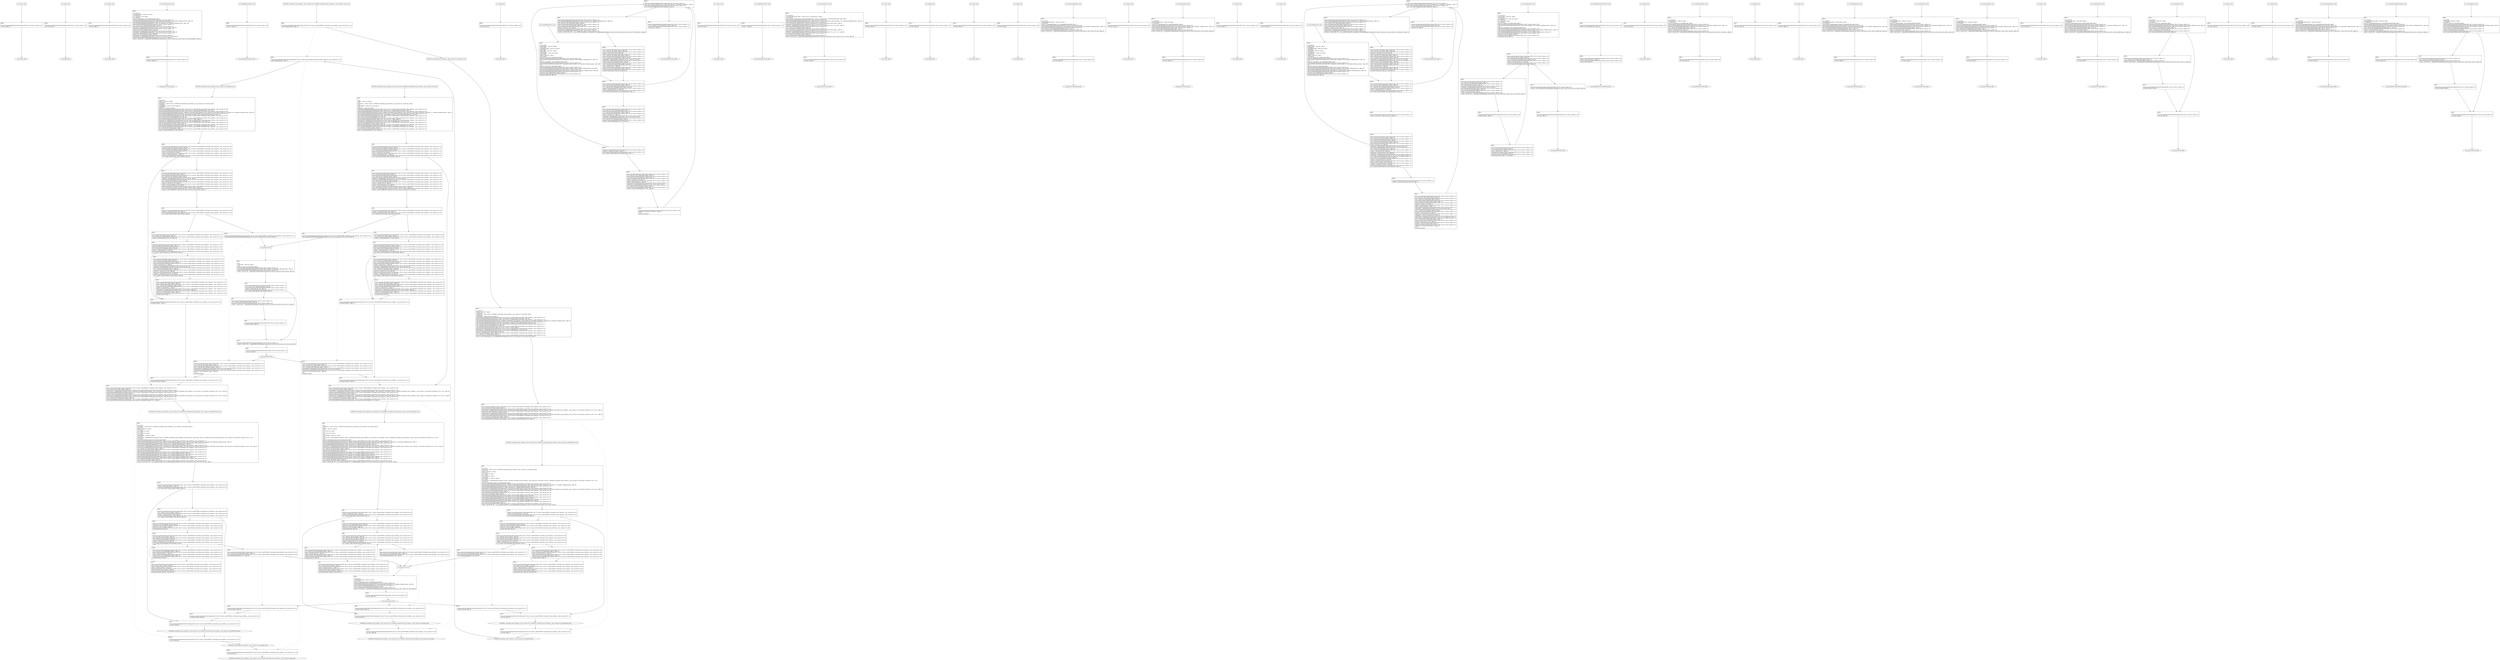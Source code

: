digraph "icfg graph" {
BBio_ll_good1_end [label="{io_ll_good1_end}"];
BBio_ll_bad6_end [label="{io_ll_bad6_end}"];
BBio_ll_good5_end [label="{io_ll_good5_end}"];
BBio_ll_printWcharLine_end [label="{io_ll_printWcharLine_end}"];
BBio_ll_globalReturnsFalse_end [label="{io_ll_globalReturnsFalse_end}"];
BBCWE606_Unchecked_Loop_Condition__char_console_67a_ll_goodB2G_end [label="{CWE606_Unchecked_Loop_Condition__char_console_67a_ll_goodB2G_end}"];
BBio_ll_bad8_end [label="{io_ll_bad8_end}"];
BBio_ll_decodeHexWChars_end [label="{io_ll_decodeHexWChars_end}"];
BBio_ll_good7_end [label="{io_ll_good7_end}"];
BBCWE606_Unchecked_Loop_Condition__char_console_67a_ll_CWE606_Unchecked_Loop_Condition__char_console_67_good_end [label="{CWE606_Unchecked_Loop_Condition__char_console_67a_ll_CWE606_Unchecked_Loop_Condition__char_console_67_good_end}"];
BBio_ll_globalReturnsTrue_end [label="{io_ll_globalReturnsTrue_end}"];
BBio_ll_printStructLine_end [label="{io_ll_printStructLine_end}"];
BBio_ll_bad7_end [label="{io_ll_bad7_end}"];
BBio_ll_good6_end [label="{io_ll_good6_end}"];
BBio_ll_bad2_end [label="{io_ll_bad2_end}"];
BBio_ll_bad9_end [label="{io_ll_bad9_end}"];
BBio_ll_printUnsignedLine_end [label="{io_ll_printUnsignedLine_end}"];
BBCWE606_Unchecked_Loop_Condition__char_console_67b_ll_CWE606_Unchecked_Loop_Condition__char_console_67b_goodB2GSink_end [label="{CWE606_Unchecked_Loop_Condition__char_console_67b_ll_CWE606_Unchecked_Loop_Condition__char_console_67b_goodB2GSink_end}"];
BBio_ll_good4_end [label="{io_ll_good4_end}"];
BBio_ll_printSizeTLine_end [label="{io_ll_printSizeTLine_end}"];
BBio_ll_bad5_end [label="{io_ll_bad5_end}"];
BBio_ll_printLine_end [label="{io_ll_printLine_end}"];
BBCWE606_Unchecked_Loop_Condition__char_console_67b_ll_CWE606_Unchecked_Loop_Condition__char_console_67b_goodG2BSink_end [label="{CWE606_Unchecked_Loop_Condition__char_console_67b_ll_CWE606_Unchecked_Loop_Condition__char_console_67b_goodG2BSink_end}"];
BBio_ll_bad4_end [label="{io_ll_bad4_end}"];
BBio_ll_decodeHexChars_end [label="{io_ll_decodeHexChars_end}"];
BBio_ll_printBytesLine_end [label="{io_ll_printBytesLine_end}"];
BBio_ll_globalReturnsTrueOrFalse_end [label="{io_ll_globalReturnsTrueOrFalse_end}"];
BBio_ll_good3_end [label="{io_ll_good3_end}"];
BBCWE606_Unchecked_Loop_Condition__char_console_67a_ll_CWE606_Unchecked_Loop_Condition__char_console_67_bad_end [label="{CWE606_Unchecked_Loop_Condition__char_console_67a_ll_CWE606_Unchecked_Loop_Condition__char_console_67_bad_end}"];
BBio_ll_printHexCharLine_end [label="{io_ll_printHexCharLine_end}"];
BBio_ll_good9_end [label="{io_ll_good9_end}"];
BBio_ll_bad3_end [label="{io_ll_bad3_end}"];
BBCWE606_Unchecked_Loop_Condition__char_console_67b_ll_CWE606_Unchecked_Loop_Condition__char_console_67b_badSink_end [label="{CWE606_Unchecked_Loop_Condition__char_console_67b_ll_CWE606_Unchecked_Loop_Condition__char_console_67b_badSink_end}"];
BBio_ll_printDoubleLine_end [label="{io_ll_printDoubleLine_end}"];
BBio_ll_printShortLine_end [label="{io_ll_printShortLine_end}"];
BBio_ll_printLongLine_end [label="{io_ll_printLongLine_end}"];
BBio_ll_bad1_end [label="{io_ll_bad1_end}"];
BBio_ll_printFloatLine_end [label="{io_ll_printFloatLine_end}"];
BBio_ll_printWLine_end [label="{io_ll_printWLine_end}"];
BBio_ll_good2_end [label="{io_ll_good2_end}"];
BBio_ll_printIntLine_end [label="{io_ll_printIntLine_end}"];
BBio_ll_good8_end [label="{io_ll_good8_end}"];
BBio_ll_printLongLongLine_end [label="{io_ll_printLongLongLine_end}"];
BBCWE606_Unchecked_Loop_Condition__char_console_67a_ll_goodG2B_end [label="{CWE606_Unchecked_Loop_Condition__char_console_67a_ll_goodG2B_end}"];
BBio_ll_printHexUnsignedCharLine_end [label="{io_ll_printHexUnsignedCharLine_end}"];
BBio_ll_printSinkLine_end [label="{io_ll_printSinkLine_end}"];
BBio_ll_good1_start [label="{io_ll_good1_start}", shape=record];
io_ll_good1BB69 [label="{BB69:\l\l/home/raoxue/Desktop/MemVerif/workspace/000_109_017/source_code/io.c:187\l
  ret void, !dbg !52\l
}", shape=record];
BBio_ll_bad6_start [label="{io_ll_bad6_start}", shape=record];
io_ll_bad6BB83 [label="{BB83:\l\l/home/raoxue/Desktop/MemVerif/workspace/000_109_017/source_code/io.c:203\l
  ret void, !dbg !52\l
}", shape=record];
BBio_ll_good5_start [label="{io_ll_good5_start}", shape=record];
io_ll_good5BB73 [label="{BB73:\l\l/home/raoxue/Desktop/MemVerif/workspace/000_109_017/source_code/io.c:191\l
  ret void, !dbg !52\l
}", shape=record];
BBio_ll_printWcharLine_start [label="{io_ll_printWcharLine_start}", shape=record];
io_ll_printWcharLineBB28 [label="{BB28:\l\l/:3773597952\l
  %wideChar.addr = alloca i32, align 4\l
/:3773597952\l
  %s = alloca [2 x i32], align 4\l
/:3773597952\l
  store i32 %wideChar, i32* %wideChar.addr, align 4\l
/home/raoxue/Desktop/MemVerif/workspace/000_109_017/source_code/io.c:70\l
  call void @llvm.dbg.declare(metadata i32* %wideChar.addr, metadata !162, metadata !DIExpression()), !dbg !163\l
/home/raoxue/Desktop/MemVerif/workspace/000_109_017/source_code/io.c:74\l
  call void @llvm.dbg.declare(metadata [2 x i32]* %s, metadata !164, metadata !DIExpression()), !dbg !168\l
/home/raoxue/Desktop/MemVerif/workspace/000_109_017/source_code/io.c:75\l
  %0 = load i32, i32* %wideChar.addr, align 4, !dbg !61\l
/home/raoxue/Desktop/MemVerif/workspace/000_109_017/source_code/io.c:75\l
  %arrayidx = getelementptr inbounds [2 x i32], [2 x i32]* %s, i64 0, i64 0, !dbg !62\l
/home/raoxue/Desktop/MemVerif/workspace/000_109_017/source_code/io.c:75\l
  store i32 %0, i32* %arrayidx, align 4, !dbg !63\l
/home/raoxue/Desktop/MemVerif/workspace/000_109_017/source_code/io.c:76\l
  %arrayidx1 = getelementptr inbounds [2 x i32], [2 x i32]* %s, i64 0, i64 1, !dbg !64\l
/home/raoxue/Desktop/MemVerif/workspace/000_109_017/source_code/io.c:76\l
  store i32 0, i32* %arrayidx1, align 4, !dbg !65\l
/home/raoxue/Desktop/MemVerif/workspace/000_109_017/source_code/io.c:77\l
  %arraydecay = getelementptr inbounds [2 x i32], [2 x i32]* %s, i64 0, i64 0, !dbg !66\l
/home/raoxue/Desktop/MemVerif/workspace/000_109_017/source_code/io.c:77\l
  %call = call i32 (i8*, ...) @printf(i8* getelementptr inbounds ([5 x i8], [5 x i8]* @.str.10, i64 0, i64 0), i32* %arraydecay), !dbg !67\l
}", shape=record];
io_ll_printWcharLineBB28 [label="{BB28:\l\l/:3773597952\l
  %wideChar.addr = alloca i32, align 4\l
/:3773597952\l
  %s = alloca [2 x i32], align 4\l
/:3773597952\l
  store i32 %wideChar, i32* %wideChar.addr, align 4\l
/home/raoxue/Desktop/MemVerif/workspace/000_109_017/source_code/io.c:70\l
  call void @llvm.dbg.declare(metadata i32* %wideChar.addr, metadata !162, metadata !DIExpression()), !dbg !163\l
/home/raoxue/Desktop/MemVerif/workspace/000_109_017/source_code/io.c:74\l
  call void @llvm.dbg.declare(metadata [2 x i32]* %s, metadata !164, metadata !DIExpression()), !dbg !168\l
/home/raoxue/Desktop/MemVerif/workspace/000_109_017/source_code/io.c:75\l
  %0 = load i32, i32* %wideChar.addr, align 4, !dbg !61\l
/home/raoxue/Desktop/MemVerif/workspace/000_109_017/source_code/io.c:75\l
  %arrayidx = getelementptr inbounds [2 x i32], [2 x i32]* %s, i64 0, i64 0, !dbg !62\l
/home/raoxue/Desktop/MemVerif/workspace/000_109_017/source_code/io.c:75\l
  store i32 %0, i32* %arrayidx, align 4, !dbg !63\l
/home/raoxue/Desktop/MemVerif/workspace/000_109_017/source_code/io.c:76\l
  %arrayidx1 = getelementptr inbounds [2 x i32], [2 x i32]* %s, i64 0, i64 1, !dbg !64\l
/home/raoxue/Desktop/MemVerif/workspace/000_109_017/source_code/io.c:76\l
  store i32 0, i32* %arrayidx1, align 4, !dbg !65\l
/home/raoxue/Desktop/MemVerif/workspace/000_109_017/source_code/io.c:77\l
  %arraydecay = getelementptr inbounds [2 x i32], [2 x i32]* %s, i64 0, i64 0, !dbg !66\l
/home/raoxue/Desktop/MemVerif/workspace/000_109_017/source_code/io.c:77\l
  %call = call i32 (i8*, ...) @printf(i8* getelementptr inbounds ([5 x i8], [5 x i8]* @.str.10, i64 0, i64 0), i32* %arraydecay), !dbg !67\l
}", shape=record];
io_ll_printWcharLineBB29 [label="{BB29:\l\l/home/raoxue/Desktop/MemVerif/workspace/000_109_017/source_code/io.c:78\l
  ret void, !dbg !68\l
}", shape=record];
BBio_ll_globalReturnsFalse_start [label="{io_ll_globalReturnsFalse_start}", shape=record];
io_ll_globalReturnsFalseBB66 [label="{BB66:\l\l/home/raoxue/Desktop/MemVerif/workspace/000_109_017/source_code/io.c:163\l
  ret i32 0, !dbg !52\l
}", shape=record];
BBCWE606_Unchecked_Loop_Condition__char_console_67a_ll_goodB2G_start [label="{CWE606_Unchecked_Loop_Condition__char_console_67a_ll_goodB2G_start}", shape=record];
CWE606_Unchecked_Loop_Condition__char_console_67a_ll_goodB2GBB17 [label="{BB17:\l\l/:105496072\l
  %data = alloca i8*, align 8\l
/:105496072\l
  %myStruct = alloca %struct._CWE606_Unchecked_Loop_Condition__char_console_67_structType, align 8\l
/:105496072\l
  %dataBuffer = alloca [100 x i8], align 16\l
/:105496072\l
  %dataLen = alloca i64, align 8\l
/home/raoxue/Desktop/MemVerif/workspace/000_109_017/source_code/CWE606_Unchecked_Loop_Condition__char_console_67a.c:89\l
  call void @llvm.dbg.declare(metadata i8** %data, metadata !104, metadata !DIExpression()), !dbg !105\l
/home/raoxue/Desktop/MemVerif/workspace/000_109_017/source_code/CWE606_Unchecked_Loop_Condition__char_console_67a.c:90\l
  call void @llvm.dbg.declare(metadata %struct._CWE606_Unchecked_Loop_Condition__char_console_67_structType* %myStruct, metadata !106, metadata !DIExpression()), !dbg !107\l
/home/raoxue/Desktop/MemVerif/workspace/000_109_017/source_code/CWE606_Unchecked_Loop_Condition__char_console_67a.c:91\l
  call void @llvm.dbg.declare(metadata [100 x i8]* %dataBuffer, metadata !108, metadata !DIExpression()), !dbg !109\l
/home/raoxue/Desktop/MemVerif/workspace/000_109_017/source_code/CWE606_Unchecked_Loop_Condition__char_console_67a.c:91\l
  %0 = bitcast [100 x i8]* %dataBuffer to i8*, !dbg !28\l
/home/raoxue/Desktop/MemVerif/workspace/000_109_017/source_code/CWE606_Unchecked_Loop_Condition__char_console_67a.c:91\l
  call void @llvm.memset.p0i8.i64(i8* align 16 %0, i8 0, i64 100, i1 false), !dbg !28\l
/home/raoxue/Desktop/MemVerif/workspace/000_109_017/source_code/CWE606_Unchecked_Loop_Condition__char_console_67a.c:92\l
  %arraydecay = getelementptr inbounds [100 x i8], [100 x i8]* %dataBuffer, i64 0, i64 0, !dbg !29\l
/home/raoxue/Desktop/MemVerif/workspace/000_109_017/source_code/CWE606_Unchecked_Loop_Condition__char_console_67a.c:92\l
  store i8* %arraydecay, i8** %data, align 8, !dbg !30\l
/home/raoxue/Desktop/MemVerif/workspace/000_109_017/source_code/CWE606_Unchecked_Loop_Condition__char_console_67a.c:95\l
  call void @llvm.dbg.declare(metadata i64* %dataLen, metadata !112, metadata !DIExpression()), !dbg !114\l
/home/raoxue/Desktop/MemVerif/workspace/000_109_017/source_code/CWE606_Unchecked_Loop_Condition__char_console_67a.c:95\l
  %1 = load i8*, i8** %data, align 8, !dbg !37\l
/home/raoxue/Desktop/MemVerif/workspace/000_109_017/source_code/CWE606_Unchecked_Loop_Condition__char_console_67a.c:95\l
  %call = call i64 @strlen(i8* %1) #6, !dbg !38\l
}", shape=record];
CWE606_Unchecked_Loop_Condition__char_console_67a_ll_goodB2GBB17 [label="{BB17:\l\l/:105496072\l
  %data = alloca i8*, align 8\l
/:105496072\l
  %myStruct = alloca %struct._CWE606_Unchecked_Loop_Condition__char_console_67_structType, align 8\l
/:105496072\l
  %dataBuffer = alloca [100 x i8], align 16\l
/:105496072\l
  %dataLen = alloca i64, align 8\l
/home/raoxue/Desktop/MemVerif/workspace/000_109_017/source_code/CWE606_Unchecked_Loop_Condition__char_console_67a.c:89\l
  call void @llvm.dbg.declare(metadata i8** %data, metadata !104, metadata !DIExpression()), !dbg !105\l
/home/raoxue/Desktop/MemVerif/workspace/000_109_017/source_code/CWE606_Unchecked_Loop_Condition__char_console_67a.c:90\l
  call void @llvm.dbg.declare(metadata %struct._CWE606_Unchecked_Loop_Condition__char_console_67_structType* %myStruct, metadata !106, metadata !DIExpression()), !dbg !107\l
/home/raoxue/Desktop/MemVerif/workspace/000_109_017/source_code/CWE606_Unchecked_Loop_Condition__char_console_67a.c:91\l
  call void @llvm.dbg.declare(metadata [100 x i8]* %dataBuffer, metadata !108, metadata !DIExpression()), !dbg !109\l
/home/raoxue/Desktop/MemVerif/workspace/000_109_017/source_code/CWE606_Unchecked_Loop_Condition__char_console_67a.c:91\l
  %0 = bitcast [100 x i8]* %dataBuffer to i8*, !dbg !28\l
/home/raoxue/Desktop/MemVerif/workspace/000_109_017/source_code/CWE606_Unchecked_Loop_Condition__char_console_67a.c:91\l
  call void @llvm.memset.p0i8.i64(i8* align 16 %0, i8 0, i64 100, i1 false), !dbg !28\l
/home/raoxue/Desktop/MemVerif/workspace/000_109_017/source_code/CWE606_Unchecked_Loop_Condition__char_console_67a.c:92\l
  %arraydecay = getelementptr inbounds [100 x i8], [100 x i8]* %dataBuffer, i64 0, i64 0, !dbg !29\l
/home/raoxue/Desktop/MemVerif/workspace/000_109_017/source_code/CWE606_Unchecked_Loop_Condition__char_console_67a.c:92\l
  store i8* %arraydecay, i8** %data, align 8, !dbg !30\l
/home/raoxue/Desktop/MemVerif/workspace/000_109_017/source_code/CWE606_Unchecked_Loop_Condition__char_console_67a.c:95\l
  call void @llvm.dbg.declare(metadata i64* %dataLen, metadata !112, metadata !DIExpression()), !dbg !114\l
/home/raoxue/Desktop/MemVerif/workspace/000_109_017/source_code/CWE606_Unchecked_Loop_Condition__char_console_67a.c:95\l
  %1 = load i8*, i8** %data, align 8, !dbg !37\l
/home/raoxue/Desktop/MemVerif/workspace/000_109_017/source_code/CWE606_Unchecked_Loop_Condition__char_console_67a.c:95\l
  %call = call i64 @strlen(i8* %1) #6, !dbg !38\l
}", shape=record];
CWE606_Unchecked_Loop_Condition__char_console_67a_ll_goodB2GBB18 [label="{BB18:\l\l/home/raoxue/Desktop/MemVerif/workspace/000_109_017/source_code/CWE606_Unchecked_Loop_Condition__char_console_67a.c:95\l
  store i64 %call, i64* %dataLen, align 8, !dbg !36\l
/home/raoxue/Desktop/MemVerif/workspace/000_109_017/source_code/CWE606_Unchecked_Loop_Condition__char_console_67a.c:97\l
  %2 = load i64, i64* %dataLen, align 8, !dbg !39\l
/home/raoxue/Desktop/MemVerif/workspace/000_109_017/source_code/CWE606_Unchecked_Loop_Condition__char_console_67a.c:97\l
  %sub = sub i64 100, %2, !dbg !41\l
/home/raoxue/Desktop/MemVerif/workspace/000_109_017/source_code/CWE606_Unchecked_Loop_Condition__char_console_67a.c:97\l
  %cmp = icmp ugt i64 %sub, 1, !dbg !42\l
/home/raoxue/Desktop/MemVerif/workspace/000_109_017/source_code/CWE606_Unchecked_Loop_Condition__char_console_67a.c:97\l
  br i1 %cmp, label %if.then, label %if.end18, !dbg !43\l
}", shape=record];
CWE606_Unchecked_Loop_Condition__char_console_67a_ll_goodB2GBB19 [label="{BB19:\l\l/home/raoxue/Desktop/MemVerif/workspace/000_109_017/source_code/CWE606_Unchecked_Loop_Condition__char_console_67a.c:100\l
  %3 = load i8*, i8** %data, align 8, !dbg !44\l
/home/raoxue/Desktop/MemVerif/workspace/000_109_017/source_code/CWE606_Unchecked_Loop_Condition__char_console_67a.c:100\l
  %4 = load i64, i64* %dataLen, align 8, !dbg !47\l
/home/raoxue/Desktop/MemVerif/workspace/000_109_017/source_code/CWE606_Unchecked_Loop_Condition__char_console_67a.c:100\l
  %add.ptr = getelementptr inbounds i8, i8* %3, i64 %4, !dbg !48\l
/home/raoxue/Desktop/MemVerif/workspace/000_109_017/source_code/CWE606_Unchecked_Loop_Condition__char_console_67a.c:100\l
  %5 = load i64, i64* %dataLen, align 8, !dbg !49\l
/home/raoxue/Desktop/MemVerif/workspace/000_109_017/source_code/CWE606_Unchecked_Loop_Condition__char_console_67a.c:100\l
  %sub1 = sub i64 100, %5, !dbg !50\l
/home/raoxue/Desktop/MemVerif/workspace/000_109_017/source_code/CWE606_Unchecked_Loop_Condition__char_console_67a.c:100\l
  %conv = trunc i64 %sub1 to i32, !dbg !51\l
/home/raoxue/Desktop/MemVerif/workspace/000_109_017/source_code/CWE606_Unchecked_Loop_Condition__char_console_67a.c:100\l
  %6 = load %struct._IO_FILE*, %struct._IO_FILE** @stdin, align 8, !dbg !52\l
/home/raoxue/Desktop/MemVerif/workspace/000_109_017/source_code/CWE606_Unchecked_Loop_Condition__char_console_67a.c:100\l
  %call2 = call i8* @fgets(i8* %add.ptr, i32 %conv, %struct._IO_FILE* %6), !dbg !53\l
}", shape=record];
CWE606_Unchecked_Loop_Condition__char_console_67a_ll_goodB2GBB19 [label="{BB19:\l\l/home/raoxue/Desktop/MemVerif/workspace/000_109_017/source_code/CWE606_Unchecked_Loop_Condition__char_console_67a.c:100\l
  %3 = load i8*, i8** %data, align 8, !dbg !44\l
/home/raoxue/Desktop/MemVerif/workspace/000_109_017/source_code/CWE606_Unchecked_Loop_Condition__char_console_67a.c:100\l
  %4 = load i64, i64* %dataLen, align 8, !dbg !47\l
/home/raoxue/Desktop/MemVerif/workspace/000_109_017/source_code/CWE606_Unchecked_Loop_Condition__char_console_67a.c:100\l
  %add.ptr = getelementptr inbounds i8, i8* %3, i64 %4, !dbg !48\l
/home/raoxue/Desktop/MemVerif/workspace/000_109_017/source_code/CWE606_Unchecked_Loop_Condition__char_console_67a.c:100\l
  %5 = load i64, i64* %dataLen, align 8, !dbg !49\l
/home/raoxue/Desktop/MemVerif/workspace/000_109_017/source_code/CWE606_Unchecked_Loop_Condition__char_console_67a.c:100\l
  %sub1 = sub i64 100, %5, !dbg !50\l
/home/raoxue/Desktop/MemVerif/workspace/000_109_017/source_code/CWE606_Unchecked_Loop_Condition__char_console_67a.c:100\l
  %conv = trunc i64 %sub1 to i32, !dbg !51\l
/home/raoxue/Desktop/MemVerif/workspace/000_109_017/source_code/CWE606_Unchecked_Loop_Condition__char_console_67a.c:100\l
  %6 = load %struct._IO_FILE*, %struct._IO_FILE** @stdin, align 8, !dbg !52\l
/home/raoxue/Desktop/MemVerif/workspace/000_109_017/source_code/CWE606_Unchecked_Loop_Condition__char_console_67a.c:100\l
  %call2 = call i8* @fgets(i8* %add.ptr, i32 %conv, %struct._IO_FILE* %6), !dbg !53\l
}", shape=record];
CWE606_Unchecked_Loop_Condition__char_console_67a_ll_goodB2GBB21 [label="{BB21:\l\l/home/raoxue/Desktop/MemVerif/workspace/000_109_017/source_code/CWE606_Unchecked_Loop_Condition__char_console_67a.c:100\l
  %cmp3 = icmp ne i8* %call2, null, !dbg !54\l
/home/raoxue/Desktop/MemVerif/workspace/000_109_017/source_code/CWE606_Unchecked_Loop_Condition__char_console_67a.c:100\l
  br i1 %cmp3, label %if.then5, label %if.else, !dbg !55\l
}", shape=record];
CWE606_Unchecked_Loop_Condition__char_console_67a_ll_goodB2GBB22 [label="{BB22:\l\l/home/raoxue/Desktop/MemVerif/workspace/000_109_017/source_code/CWE606_Unchecked_Loop_Condition__char_console_67a.c:104\l
  %7 = load i8*, i8** %data, align 8, !dbg !56\l
/home/raoxue/Desktop/MemVerif/workspace/000_109_017/source_code/CWE606_Unchecked_Loop_Condition__char_console_67a.c:104\l
  %call6 = call i64 @strlen(i8* %7) #6, !dbg !58\l
}", shape=record];
CWE606_Unchecked_Loop_Condition__char_console_67a_ll_goodB2GBB22 [label="{BB22:\l\l/home/raoxue/Desktop/MemVerif/workspace/000_109_017/source_code/CWE606_Unchecked_Loop_Condition__char_console_67a.c:104\l
  %7 = load i8*, i8** %data, align 8, !dbg !56\l
/home/raoxue/Desktop/MemVerif/workspace/000_109_017/source_code/CWE606_Unchecked_Loop_Condition__char_console_67a.c:104\l
  %call6 = call i64 @strlen(i8* %7) #6, !dbg !58\l
}", shape=record];
CWE606_Unchecked_Loop_Condition__char_console_67a_ll_goodB2GBB24 [label="{BB24:\l\l/home/raoxue/Desktop/MemVerif/workspace/000_109_017/source_code/CWE606_Unchecked_Loop_Condition__char_console_67a.c:104\l
  store i64 %call6, i64* %dataLen, align 8, !dbg !59\l
/home/raoxue/Desktop/MemVerif/workspace/000_109_017/source_code/CWE606_Unchecked_Loop_Condition__char_console_67a.c:105\l
  %8 = load i64, i64* %dataLen, align 8, !dbg !60\l
/home/raoxue/Desktop/MemVerif/workspace/000_109_017/source_code/CWE606_Unchecked_Loop_Condition__char_console_67a.c:105\l
  %cmp7 = icmp ugt i64 %8, 0, !dbg !62\l
/home/raoxue/Desktop/MemVerif/workspace/000_109_017/source_code/CWE606_Unchecked_Loop_Condition__char_console_67a.c:105\l
  br i1 %cmp7, label %land.lhs.true, label %if.end, !dbg !63\l
}", shape=record];
CWE606_Unchecked_Loop_Condition__char_console_67a_ll_goodB2GBB25 [label="{BB25:\l\l/home/raoxue/Desktop/MemVerif/workspace/000_109_017/source_code/CWE606_Unchecked_Loop_Condition__char_console_67a.c:105\l
  %9 = load i8*, i8** %data, align 8, !dbg !64\l
/home/raoxue/Desktop/MemVerif/workspace/000_109_017/source_code/CWE606_Unchecked_Loop_Condition__char_console_67a.c:105\l
  %10 = load i64, i64* %dataLen, align 8, !dbg !65\l
/home/raoxue/Desktop/MemVerif/workspace/000_109_017/source_code/CWE606_Unchecked_Loop_Condition__char_console_67a.c:105\l
  %sub9 = sub i64 %10, 1, !dbg !66\l
/home/raoxue/Desktop/MemVerif/workspace/000_109_017/source_code/CWE606_Unchecked_Loop_Condition__char_console_67a.c:105\l
  %arrayidx = getelementptr inbounds i8, i8* %9, i64 %sub9, !dbg !64\l
/home/raoxue/Desktop/MemVerif/workspace/000_109_017/source_code/CWE606_Unchecked_Loop_Condition__char_console_67a.c:105\l
  %11 = load i8, i8* %arrayidx, align 1, !dbg !64\l
/home/raoxue/Desktop/MemVerif/workspace/000_109_017/source_code/CWE606_Unchecked_Loop_Condition__char_console_67a.c:105\l
  %conv10 = sext i8 %11 to i32, !dbg !64\l
/home/raoxue/Desktop/MemVerif/workspace/000_109_017/source_code/CWE606_Unchecked_Loop_Condition__char_console_67a.c:105\l
  %cmp11 = icmp eq i32 %conv10, 10, !dbg !67\l
/home/raoxue/Desktop/MemVerif/workspace/000_109_017/source_code/CWE606_Unchecked_Loop_Condition__char_console_67a.c:105\l
  br i1 %cmp11, label %if.then13, label %if.end, !dbg !68\l
}", shape=record];
CWE606_Unchecked_Loop_Condition__char_console_67a_ll_goodB2GBB27 [label="{BB27:\l\l/home/raoxue/Desktop/MemVerif/workspace/000_109_017/source_code/CWE606_Unchecked_Loop_Condition__char_console_67a.c:107\l
  %12 = load i8*, i8** %data, align 8, !dbg !69\l
/home/raoxue/Desktop/MemVerif/workspace/000_109_017/source_code/CWE606_Unchecked_Loop_Condition__char_console_67a.c:107\l
  %13 = load i64, i64* %dataLen, align 8, !dbg !71\l
/home/raoxue/Desktop/MemVerif/workspace/000_109_017/source_code/CWE606_Unchecked_Loop_Condition__char_console_67a.c:107\l
  %sub14 = sub i64 %13, 1, !dbg !72\l
/home/raoxue/Desktop/MemVerif/workspace/000_109_017/source_code/CWE606_Unchecked_Loop_Condition__char_console_67a.c:107\l
  %arrayidx15 = getelementptr inbounds i8, i8* %12, i64 %sub14, !dbg !69\l
/home/raoxue/Desktop/MemVerif/workspace/000_109_017/source_code/CWE606_Unchecked_Loop_Condition__char_console_67a.c:107\l
  store i8 0, i8* %arrayidx15, align 1, !dbg !73\l
/home/raoxue/Desktop/MemVerif/workspace/000_109_017/source_code/CWE606_Unchecked_Loop_Condition__char_console_67a.c:108\l
  br label %if.end, !dbg !74\l
}", shape=record];
CWE606_Unchecked_Loop_Condition__char_console_67a_ll_goodB2GBB26 [label="{BB26:\l\l/home/raoxue/Desktop/MemVerif/workspace/000_109_017/source_code/CWE606_Unchecked_Loop_Condition__char_console_67a.c:109\l
  br label %if.end17, !dbg !75\l
}", shape=record];
CWE606_Unchecked_Loop_Condition__char_console_67a_ll_goodB2GBB23 [label="{BB23:\l\l/home/raoxue/Desktop/MemVerif/workspace/000_109_017/source_code/CWE606_Unchecked_Loop_Condition__char_console_67a.c:112\l
  call void @printLine(i8* getelementptr inbounds ([15 x i8], [15 x i8]* @.str, i64 0, i64 0)), !dbg !76\l
}", shape=record];
CWE606_Unchecked_Loop_Condition__char_console_67a_ll_goodB2GBB23 [label="{BB23:\l\l/home/raoxue/Desktop/MemVerif/workspace/000_109_017/source_code/CWE606_Unchecked_Loop_Condition__char_console_67a.c:112\l
  call void @printLine(i8* getelementptr inbounds ([15 x i8], [15 x i8]* @.str, i64 0, i64 0)), !dbg !76\l
}", shape=record];
CWE606_Unchecked_Loop_Condition__char_console_67a_ll_goodB2GBB29 [label="{BB29:\l\l/home/raoxue/Desktop/MemVerif/workspace/000_109_017/source_code/CWE606_Unchecked_Loop_Condition__char_console_67a.c:114\l
  %14 = load i8*, i8** %data, align 8, !dbg !78\l
/home/raoxue/Desktop/MemVerif/workspace/000_109_017/source_code/CWE606_Unchecked_Loop_Condition__char_console_67a.c:114\l
  %15 = load i64, i64* %dataLen, align 8, !dbg !79\l
/home/raoxue/Desktop/MemVerif/workspace/000_109_017/source_code/CWE606_Unchecked_Loop_Condition__char_console_67a.c:114\l
  %arrayidx16 = getelementptr inbounds i8, i8* %14, i64 %15, !dbg !78\l
/home/raoxue/Desktop/MemVerif/workspace/000_109_017/source_code/CWE606_Unchecked_Loop_Condition__char_console_67a.c:114\l
  store i8 0, i8* %arrayidx16, align 1, !dbg !80\l
/:114\l
  br label %if.end17\l
}", shape=record];
CWE606_Unchecked_Loop_Condition__char_console_67a_ll_goodB2GBB28 [label="{BB28:\l\l/home/raoxue/Desktop/MemVerif/workspace/000_109_017/source_code/CWE606_Unchecked_Loop_Condition__char_console_67a.c:116\l
  br label %if.end18, !dbg !81\l
}", shape=record];
CWE606_Unchecked_Loop_Condition__char_console_67a_ll_goodB2GBB20 [label="{BB20:\l\l/home/raoxue/Desktop/MemVerif/workspace/000_109_017/source_code/CWE606_Unchecked_Loop_Condition__char_console_67a.c:118\l
  %16 = load i8*, i8** %data, align 8, !dbg !82\l
/home/raoxue/Desktop/MemVerif/workspace/000_109_017/source_code/CWE606_Unchecked_Loop_Condition__char_console_67a.c:118\l
  %structFirst = getelementptr inbounds %struct._CWE606_Unchecked_Loop_Condition__char_console_67_structType, %struct._CWE606_Unchecked_Loop_Condition__char_console_67_structType* %myStruct, i32 0, i32 0, !dbg !83\l
/home/raoxue/Desktop/MemVerif/workspace/000_109_017/source_code/CWE606_Unchecked_Loop_Condition__char_console_67a.c:118\l
  store i8* %16, i8** %structFirst, align 8, !dbg !84\l
/home/raoxue/Desktop/MemVerif/workspace/000_109_017/source_code/CWE606_Unchecked_Loop_Condition__char_console_67a.c:119\l
  %coerce.dive = getelementptr inbounds %struct._CWE606_Unchecked_Loop_Condition__char_console_67_structType, %struct._CWE606_Unchecked_Loop_Condition__char_console_67_structType* %myStruct, i32 0, i32 0, !dbg !85\l
/home/raoxue/Desktop/MemVerif/workspace/000_109_017/source_code/CWE606_Unchecked_Loop_Condition__char_console_67a.c:119\l
  %17 = load i8*, i8** %coerce.dive, align 8, !dbg !85\l
/home/raoxue/Desktop/MemVerif/workspace/000_109_017/source_code/CWE606_Unchecked_Loop_Condition__char_console_67a.c:119\l
  call void @CWE606_Unchecked_Loop_Condition__char_console_67b_goodB2GSink(i8* %17), !dbg !85\l
}", shape=record];
CWE606_Unchecked_Loop_Condition__char_console_67a_ll_goodB2GBB20 [label="{BB20:\l\l/home/raoxue/Desktop/MemVerif/workspace/000_109_017/source_code/CWE606_Unchecked_Loop_Condition__char_console_67a.c:118\l
  %16 = load i8*, i8** %data, align 8, !dbg !82\l
/home/raoxue/Desktop/MemVerif/workspace/000_109_017/source_code/CWE606_Unchecked_Loop_Condition__char_console_67a.c:118\l
  %structFirst = getelementptr inbounds %struct._CWE606_Unchecked_Loop_Condition__char_console_67_structType, %struct._CWE606_Unchecked_Loop_Condition__char_console_67_structType* %myStruct, i32 0, i32 0, !dbg !83\l
/home/raoxue/Desktop/MemVerif/workspace/000_109_017/source_code/CWE606_Unchecked_Loop_Condition__char_console_67a.c:118\l
  store i8* %16, i8** %structFirst, align 8, !dbg !84\l
/home/raoxue/Desktop/MemVerif/workspace/000_109_017/source_code/CWE606_Unchecked_Loop_Condition__char_console_67a.c:119\l
  %coerce.dive = getelementptr inbounds %struct._CWE606_Unchecked_Loop_Condition__char_console_67_structType, %struct._CWE606_Unchecked_Loop_Condition__char_console_67_structType* %myStruct, i32 0, i32 0, !dbg !85\l
/home/raoxue/Desktop/MemVerif/workspace/000_109_017/source_code/CWE606_Unchecked_Loop_Condition__char_console_67a.c:119\l
  %17 = load i8*, i8** %coerce.dive, align 8, !dbg !85\l
/home/raoxue/Desktop/MemVerif/workspace/000_109_017/source_code/CWE606_Unchecked_Loop_Condition__char_console_67a.c:119\l
  call void @CWE606_Unchecked_Loop_Condition__char_console_67b_goodB2GSink(i8* %17), !dbg !85\l
}", shape=record];
CWE606_Unchecked_Loop_Condition__char_console_67a_ll_goodB2GBB30 [label="{BB30:\l\l/home/raoxue/Desktop/MemVerif/workspace/000_109_017/source_code/CWE606_Unchecked_Loop_Condition__char_console_67a.c:120\l
  ret void, !dbg !86\l
}", shape=record];
BBio_ll_bad8_start [label="{io_ll_bad8_start}", shape=record];
io_ll_bad8BB85 [label="{BB85:\l\l/home/raoxue/Desktop/MemVerif/workspace/000_109_017/source_code/io.c:205\l
  ret void, !dbg !52\l
}", shape=record];
BBio_ll_decodeHexWChars_start [label="{io_ll_decodeHexWChars_start}", shape=record];
io_ll_decodeHexWCharsBB55 [label="{BB55:\l\l/:103574088\l
  %bytes.addr = alloca i8*, align 8\l
/:103574088\l
  %numBytes.addr = alloca i64, align 8\l
/:103574088\l
  %hex.addr = alloca i32*, align 8\l
/:103574088\l
  %numWritten = alloca i64, align 8\l
/:103574088\l
  %byte = alloca i32, align 4\l
/:103574088\l
  store i8* %bytes, i8** %bytes.addr, align 8\l
/home/raoxue/Desktop/MemVerif/workspace/000_109_017/source_code/io.c:135\l
  call void @llvm.dbg.declare(metadata i8** %bytes.addr, metadata !290, metadata !DIExpression()), !dbg !291\l
/:135\l
  store i64 %numBytes, i64* %numBytes.addr, align 8\l
/home/raoxue/Desktop/MemVerif/workspace/000_109_017/source_code/io.c:135\l
  call void @llvm.dbg.declare(metadata i64* %numBytes.addr, metadata !292, metadata !DIExpression()), !dbg !293\l
/:135\l
  store i32* %hex, i32** %hex.addr, align 8\l
/home/raoxue/Desktop/MemVerif/workspace/000_109_017/source_code/io.c:135\l
  call void @llvm.dbg.declare(metadata i32** %hex.addr, metadata !294, metadata !DIExpression()), !dbg !295\l
/home/raoxue/Desktop/MemVerif/workspace/000_109_017/source_code/io.c:137\l
  call void @llvm.dbg.declare(metadata i64* %numWritten, metadata !296, metadata !DIExpression()), !dbg !297\l
/home/raoxue/Desktop/MemVerif/workspace/000_109_017/source_code/io.c:137\l
  store i64 0, i64* %numWritten, align 8, !dbg !65\l
/home/raoxue/Desktop/MemVerif/workspace/000_109_017/source_code/io.c:143\l
  br label %while.cond, !dbg !66\l
}", shape=record];
io_ll_decodeHexWCharsBB56 [label="{BB56:\l\l/home/raoxue/Desktop/MemVerif/workspace/000_109_017/source_code/io.c:143\l
  %0 = load i64, i64* %numWritten, align 8, !dbg !67\l
/home/raoxue/Desktop/MemVerif/workspace/000_109_017/source_code/io.c:143\l
  %1 = load i64, i64* %numBytes.addr, align 8, !dbg !68\l
/home/raoxue/Desktop/MemVerif/workspace/000_109_017/source_code/io.c:143\l
  %cmp = icmp ult i64 %0, %1, !dbg !69\l
/home/raoxue/Desktop/MemVerif/workspace/000_109_017/source_code/io.c:143\l
  br i1 %cmp, label %land.lhs.true, label %land.end, !dbg !70\l
}", shape=record];
io_ll_decodeHexWCharsBB57 [label="{BB57:\l\l/home/raoxue/Desktop/MemVerif/workspace/000_109_017/source_code/io.c:143\l
  %2 = load i32*, i32** %hex.addr, align 8, !dbg !71\l
/home/raoxue/Desktop/MemVerif/workspace/000_109_017/source_code/io.c:143\l
  %3 = load i64, i64* %numWritten, align 8, !dbg !72\l
/home/raoxue/Desktop/MemVerif/workspace/000_109_017/source_code/io.c:143\l
  %mul = mul i64 2, %3, !dbg !73\l
/home/raoxue/Desktop/MemVerif/workspace/000_109_017/source_code/io.c:143\l
  %arrayidx = getelementptr inbounds i32, i32* %2, i64 %mul, !dbg !71\l
/home/raoxue/Desktop/MemVerif/workspace/000_109_017/source_code/io.c:143\l
  %4 = load i32, i32* %arrayidx, align 4, !dbg !71\l
/home/raoxue/Desktop/MemVerif/workspace/000_109_017/source_code/io.c:143\l
  %call = call i32 @iswxdigit(i32 %4) #5, !dbg !74\l
}", shape=record];
io_ll_decodeHexWCharsBB57 [label="{BB57:\l\l/home/raoxue/Desktop/MemVerif/workspace/000_109_017/source_code/io.c:143\l
  %2 = load i32*, i32** %hex.addr, align 8, !dbg !71\l
/home/raoxue/Desktop/MemVerif/workspace/000_109_017/source_code/io.c:143\l
  %3 = load i64, i64* %numWritten, align 8, !dbg !72\l
/home/raoxue/Desktop/MemVerif/workspace/000_109_017/source_code/io.c:143\l
  %mul = mul i64 2, %3, !dbg !73\l
/home/raoxue/Desktop/MemVerif/workspace/000_109_017/source_code/io.c:143\l
  %arrayidx = getelementptr inbounds i32, i32* %2, i64 %mul, !dbg !71\l
/home/raoxue/Desktop/MemVerif/workspace/000_109_017/source_code/io.c:143\l
  %4 = load i32, i32* %arrayidx, align 4, !dbg !71\l
/home/raoxue/Desktop/MemVerif/workspace/000_109_017/source_code/io.c:143\l
  %call = call i32 @iswxdigit(i32 %4) #5, !dbg !74\l
}", shape=record];
io_ll_decodeHexWCharsBB59 [label="{BB59:\l\l/home/raoxue/Desktop/MemVerif/workspace/000_109_017/source_code/io.c:143\l
  %tobool = icmp ne i32 %call, 0, !dbg !74\l
/home/raoxue/Desktop/MemVerif/workspace/000_109_017/source_code/io.c:143\l
  br i1 %tobool, label %land.rhs, label %land.end, !dbg !75\l
}", shape=record];
io_ll_decodeHexWCharsBB60 [label="{BB60:\l\l/home/raoxue/Desktop/MemVerif/workspace/000_109_017/source_code/io.c:143\l
  %5 = load i32*, i32** %hex.addr, align 8, !dbg !76\l
/home/raoxue/Desktop/MemVerif/workspace/000_109_017/source_code/io.c:143\l
  %6 = load i64, i64* %numWritten, align 8, !dbg !77\l
/home/raoxue/Desktop/MemVerif/workspace/000_109_017/source_code/io.c:143\l
  %mul1 = mul i64 2, %6, !dbg !78\l
/home/raoxue/Desktop/MemVerif/workspace/000_109_017/source_code/io.c:143\l
  %add = add i64 %mul1, 1, !dbg !79\l
/home/raoxue/Desktop/MemVerif/workspace/000_109_017/source_code/io.c:143\l
  %arrayidx2 = getelementptr inbounds i32, i32* %5, i64 %add, !dbg !76\l
/home/raoxue/Desktop/MemVerif/workspace/000_109_017/source_code/io.c:143\l
  %7 = load i32, i32* %arrayidx2, align 4, !dbg !76\l
/home/raoxue/Desktop/MemVerif/workspace/000_109_017/source_code/io.c:143\l
  %call3 = call i32 @iswxdigit(i32 %7) #5, !dbg !80\l
}", shape=record];
io_ll_decodeHexWCharsBB60 [label="{BB60:\l\l/home/raoxue/Desktop/MemVerif/workspace/000_109_017/source_code/io.c:143\l
  %5 = load i32*, i32** %hex.addr, align 8, !dbg !76\l
/home/raoxue/Desktop/MemVerif/workspace/000_109_017/source_code/io.c:143\l
  %6 = load i64, i64* %numWritten, align 8, !dbg !77\l
/home/raoxue/Desktop/MemVerif/workspace/000_109_017/source_code/io.c:143\l
  %mul1 = mul i64 2, %6, !dbg !78\l
/home/raoxue/Desktop/MemVerif/workspace/000_109_017/source_code/io.c:143\l
  %add = add i64 %mul1, 1, !dbg !79\l
/home/raoxue/Desktop/MemVerif/workspace/000_109_017/source_code/io.c:143\l
  %arrayidx2 = getelementptr inbounds i32, i32* %5, i64 %add, !dbg !76\l
/home/raoxue/Desktop/MemVerif/workspace/000_109_017/source_code/io.c:143\l
  %7 = load i32, i32* %arrayidx2, align 4, !dbg !76\l
/home/raoxue/Desktop/MemVerif/workspace/000_109_017/source_code/io.c:143\l
  %call3 = call i32 @iswxdigit(i32 %7) #5, !dbg !80\l
}", shape=record];
io_ll_decodeHexWCharsBB61 [label="{BB61:\l\l/home/raoxue/Desktop/MemVerif/workspace/000_109_017/source_code/io.c:143\l
  %tobool4 = icmp ne i32 %call3, 0, !dbg !75\l
/:143\l
  br label %land.end\l
}", shape=record];
io_ll_decodeHexWCharsBB58 [label="{BB58:\l\l/home/raoxue/Desktop/MemVerif/workspace/000_109_017/source_code/io.c:0\l
  %8 = phi i1 [ false, %land.lhs.true ], [ false, %while.cond ], [ %tobool4, %land.rhs ], !dbg !81\l
/home/raoxue/Desktop/MemVerif/workspace/000_109_017/source_code/io.c:143\l
  br i1 %8, label %while.body, label %while.end, !dbg !66\l
}", shape=record];
io_ll_decodeHexWCharsBB62 [label="{BB62:\l\l/home/raoxue/Desktop/MemVerif/workspace/000_109_017/source_code/io.c:145\l
  call void @llvm.dbg.declare(metadata i32* %byte, metadata !314, metadata !DIExpression()), !dbg !316\l
/home/raoxue/Desktop/MemVerif/workspace/000_109_017/source_code/io.c:146\l
  %9 = load i32*, i32** %hex.addr, align 8, !dbg !85\l
/home/raoxue/Desktop/MemVerif/workspace/000_109_017/source_code/io.c:146\l
  %10 = load i64, i64* %numWritten, align 8, !dbg !86\l
/home/raoxue/Desktop/MemVerif/workspace/000_109_017/source_code/io.c:146\l
  %mul5 = mul i64 2, %10, !dbg !87\l
/home/raoxue/Desktop/MemVerif/workspace/000_109_017/source_code/io.c:146\l
  %arrayidx6 = getelementptr inbounds i32, i32* %9, i64 %mul5, !dbg !85\l
/home/raoxue/Desktop/MemVerif/workspace/000_109_017/source_code/io.c:146\l
  %call7 = call i32 (i32*, i32*, ...) @__isoc99_swscanf(i32* %arrayidx6, i32* getelementptr inbounds ([5 x i32], [5 x i32]* @.str.16, i64 0, i64 0), i32* %byte) #5, !dbg !88\l
}", shape=record];
io_ll_decodeHexWCharsBB62 [label="{BB62:\l\l/home/raoxue/Desktop/MemVerif/workspace/000_109_017/source_code/io.c:145\l
  call void @llvm.dbg.declare(metadata i32* %byte, metadata !314, metadata !DIExpression()), !dbg !316\l
/home/raoxue/Desktop/MemVerif/workspace/000_109_017/source_code/io.c:146\l
  %9 = load i32*, i32** %hex.addr, align 8, !dbg !85\l
/home/raoxue/Desktop/MemVerif/workspace/000_109_017/source_code/io.c:146\l
  %10 = load i64, i64* %numWritten, align 8, !dbg !86\l
/home/raoxue/Desktop/MemVerif/workspace/000_109_017/source_code/io.c:146\l
  %mul5 = mul i64 2, %10, !dbg !87\l
/home/raoxue/Desktop/MemVerif/workspace/000_109_017/source_code/io.c:146\l
  %arrayidx6 = getelementptr inbounds i32, i32* %9, i64 %mul5, !dbg !85\l
/home/raoxue/Desktop/MemVerif/workspace/000_109_017/source_code/io.c:146\l
  %call7 = call i32 (i32*, i32*, ...) @__isoc99_swscanf(i32* %arrayidx6, i32* getelementptr inbounds ([5 x i32], [5 x i32]* @.str.16, i64 0, i64 0), i32* %byte) #5, !dbg !88\l
}", shape=record];
io_ll_decodeHexWCharsBB64 [label="{BB64:\l\l/home/raoxue/Desktop/MemVerif/workspace/000_109_017/source_code/io.c:147\l
  %11 = load i32, i32* %byte, align 4, !dbg !89\l
/home/raoxue/Desktop/MemVerif/workspace/000_109_017/source_code/io.c:147\l
  %conv = trunc i32 %11 to i8, !dbg !90\l
/home/raoxue/Desktop/MemVerif/workspace/000_109_017/source_code/io.c:147\l
  %12 = load i8*, i8** %bytes.addr, align 8, !dbg !91\l
/home/raoxue/Desktop/MemVerif/workspace/000_109_017/source_code/io.c:147\l
  %13 = load i64, i64* %numWritten, align 8, !dbg !92\l
/home/raoxue/Desktop/MemVerif/workspace/000_109_017/source_code/io.c:147\l
  %arrayidx8 = getelementptr inbounds i8, i8* %12, i64 %13, !dbg !91\l
/home/raoxue/Desktop/MemVerif/workspace/000_109_017/source_code/io.c:147\l
  store i8 %conv, i8* %arrayidx8, align 1, !dbg !93\l
/home/raoxue/Desktop/MemVerif/workspace/000_109_017/source_code/io.c:148\l
  %14 = load i64, i64* %numWritten, align 8, !dbg !94\l
/home/raoxue/Desktop/MemVerif/workspace/000_109_017/source_code/io.c:148\l
  %inc = add i64 %14, 1, !dbg !94\l
/home/raoxue/Desktop/MemVerif/workspace/000_109_017/source_code/io.c:148\l
  store i64 %inc, i64* %numWritten, align 8, !dbg !94\l
/home/raoxue/Desktop/MemVerif/workspace/000_109_017/source_code/io.c:143\l
  br label %while.cond, !dbg !66, !llvm.loop !95\l
}", shape=record];
io_ll_decodeHexWCharsBB63 [label="{BB63:\l\l/home/raoxue/Desktop/MemVerif/workspace/000_109_017/source_code/io.c:151\l
  %15 = load i64, i64* %numWritten, align 8, !dbg !98\l
/home/raoxue/Desktop/MemVerif/workspace/000_109_017/source_code/io.c:151\l
  ret i64 %15, !dbg !99\l
}", shape=record];
BBio_ll_good7_start [label="{io_ll_good7_start}", shape=record];
io_ll_good7BB75 [label="{BB75:\l\l/home/raoxue/Desktop/MemVerif/workspace/000_109_017/source_code/io.c:193\l
  ret void, !dbg !52\l
}", shape=record];
BBCWE606_Unchecked_Loop_Condition__char_console_67a_ll_CWE606_Unchecked_Loop_Condition__char_console_67_good_start [label="{CWE606_Unchecked_Loop_Condition__char_console_67a_ll_CWE606_Unchecked_Loop_Condition__char_console_67_good_start}", shape=record];
CWE606_Unchecked_Loop_Condition__char_console_67a_ll_CWE606_Unchecked_Loop_Condition__char_console_67_goodBB31 [label="{BB31:\l\l/home/raoxue/Desktop/MemVerif/workspace/000_109_017/source_code/CWE606_Unchecked_Loop_Condition__char_console_67a.c:124\l
  call void @goodG2B(), !dbg !13\l
}", shape=record];
CWE606_Unchecked_Loop_Condition__char_console_67a_ll_CWE606_Unchecked_Loop_Condition__char_console_67_goodBB31 [label="{BB31:\l\l/home/raoxue/Desktop/MemVerif/workspace/000_109_017/source_code/CWE606_Unchecked_Loop_Condition__char_console_67a.c:124\l
  call void @goodG2B(), !dbg !13\l
}", shape=record];
CWE606_Unchecked_Loop_Condition__char_console_67a_ll_CWE606_Unchecked_Loop_Condition__char_console_67_goodBB32 [label="{BB32:\l\l/home/raoxue/Desktop/MemVerif/workspace/000_109_017/source_code/CWE606_Unchecked_Loop_Condition__char_console_67a.c:125\l
  call void @goodB2G(), !dbg !14\l
}", shape=record];
CWE606_Unchecked_Loop_Condition__char_console_67a_ll_CWE606_Unchecked_Loop_Condition__char_console_67_goodBB32 [label="{BB32:\l\l/home/raoxue/Desktop/MemVerif/workspace/000_109_017/source_code/CWE606_Unchecked_Loop_Condition__char_console_67a.c:125\l
  call void @goodB2G(), !dbg !14\l
}", shape=record];
CWE606_Unchecked_Loop_Condition__char_console_67a_ll_CWE606_Unchecked_Loop_Condition__char_console_67_goodBB33 [label="{BB33:\l\l/home/raoxue/Desktop/MemVerif/workspace/000_109_017/source_code/CWE606_Unchecked_Loop_Condition__char_console_67a.c:126\l
  ret void, !dbg !15\l
}", shape=record];
BBio_ll_globalReturnsTrue_start [label="{io_ll_globalReturnsTrue_start}", shape=record];
io_ll_globalReturnsTrueBB65 [label="{BB65:\l\l/home/raoxue/Desktop/MemVerif/workspace/000_109_017/source_code/io.c:158\l
  ret i32 1, !dbg !52\l
}", shape=record];
BBio_ll_printStructLine_start [label="{io_ll_printStructLine_start}", shape=record];
io_ll_printStructLineBB36 [label="{BB36:\l\l/:3773597952\l
  %structTwoIntsStruct.addr = alloca %struct._twoIntsStruct*, align 8\l
/:3773597952\l
  store %struct._twoIntsStruct* %structTwoIntsStruct, %struct._twoIntsStruct** %structTwoIntsStruct.addr, align 8\l
/home/raoxue/Desktop/MemVerif/workspace/000_109_017/source_code/io.c:95\l
  call void @llvm.dbg.declare(metadata %struct._twoIntsStruct** %structTwoIntsStruct.addr, metadata !212, metadata !DIExpression()), !dbg !213\l
/home/raoxue/Desktop/MemVerif/workspace/000_109_017/source_code/io.c:97\l
  %0 = load %struct._twoIntsStruct*, %struct._twoIntsStruct** %structTwoIntsStruct.addr, align 8, !dbg !61\l
/home/raoxue/Desktop/MemVerif/workspace/000_109_017/source_code/io.c:97\l
  %intOne = getelementptr inbounds %struct._twoIntsStruct, %struct._twoIntsStruct* %0, i32 0, i32 0, !dbg !62\l
/home/raoxue/Desktop/MemVerif/workspace/000_109_017/source_code/io.c:97\l
  %1 = load i32, i32* %intOne, align 4, !dbg !62\l
/home/raoxue/Desktop/MemVerif/workspace/000_109_017/source_code/io.c:97\l
  %2 = load %struct._twoIntsStruct*, %struct._twoIntsStruct** %structTwoIntsStruct.addr, align 8, !dbg !63\l
/home/raoxue/Desktop/MemVerif/workspace/000_109_017/source_code/io.c:97\l
  %intTwo = getelementptr inbounds %struct._twoIntsStruct, %struct._twoIntsStruct* %2, i32 0, i32 1, !dbg !64\l
/home/raoxue/Desktop/MemVerif/workspace/000_109_017/source_code/io.c:97\l
  %3 = load i32, i32* %intTwo, align 4, !dbg !64\l
/home/raoxue/Desktop/MemVerif/workspace/000_109_017/source_code/io.c:97\l
  %call = call i32 (i8*, ...) @printf(i8* getelementptr inbounds ([10 x i8], [10 x i8]* @.str.13, i64 0, i64 0), i32 %1, i32 %3), !dbg !65\l
}", shape=record];
io_ll_printStructLineBB36 [label="{BB36:\l\l/:3773597952\l
  %structTwoIntsStruct.addr = alloca %struct._twoIntsStruct*, align 8\l
/:3773597952\l
  store %struct._twoIntsStruct* %structTwoIntsStruct, %struct._twoIntsStruct** %structTwoIntsStruct.addr, align 8\l
/home/raoxue/Desktop/MemVerif/workspace/000_109_017/source_code/io.c:95\l
  call void @llvm.dbg.declare(metadata %struct._twoIntsStruct** %structTwoIntsStruct.addr, metadata !212, metadata !DIExpression()), !dbg !213\l
/home/raoxue/Desktop/MemVerif/workspace/000_109_017/source_code/io.c:97\l
  %0 = load %struct._twoIntsStruct*, %struct._twoIntsStruct** %structTwoIntsStruct.addr, align 8, !dbg !61\l
/home/raoxue/Desktop/MemVerif/workspace/000_109_017/source_code/io.c:97\l
  %intOne = getelementptr inbounds %struct._twoIntsStruct, %struct._twoIntsStruct* %0, i32 0, i32 0, !dbg !62\l
/home/raoxue/Desktop/MemVerif/workspace/000_109_017/source_code/io.c:97\l
  %1 = load i32, i32* %intOne, align 4, !dbg !62\l
/home/raoxue/Desktop/MemVerif/workspace/000_109_017/source_code/io.c:97\l
  %2 = load %struct._twoIntsStruct*, %struct._twoIntsStruct** %structTwoIntsStruct.addr, align 8, !dbg !63\l
/home/raoxue/Desktop/MemVerif/workspace/000_109_017/source_code/io.c:97\l
  %intTwo = getelementptr inbounds %struct._twoIntsStruct, %struct._twoIntsStruct* %2, i32 0, i32 1, !dbg !64\l
/home/raoxue/Desktop/MemVerif/workspace/000_109_017/source_code/io.c:97\l
  %3 = load i32, i32* %intTwo, align 4, !dbg !64\l
/home/raoxue/Desktop/MemVerif/workspace/000_109_017/source_code/io.c:97\l
  %call = call i32 (i8*, ...) @printf(i8* getelementptr inbounds ([10 x i8], [10 x i8]* @.str.13, i64 0, i64 0), i32 %1, i32 %3), !dbg !65\l
}", shape=record];
io_ll_printStructLineBB37 [label="{BB37:\l\l/home/raoxue/Desktop/MemVerif/workspace/000_109_017/source_code/io.c:98\l
  ret void, !dbg !66\l
}", shape=record];
BBio_ll_bad7_start [label="{io_ll_bad7_start}", shape=record];
io_ll_bad7BB84 [label="{BB84:\l\l/home/raoxue/Desktop/MemVerif/workspace/000_109_017/source_code/io.c:204\l
  ret void, !dbg !52\l
}", shape=record];
BBio_ll_good6_start [label="{io_ll_good6_start}", shape=record];
io_ll_good6BB74 [label="{BB74:\l\l/home/raoxue/Desktop/MemVerif/workspace/000_109_017/source_code/io.c:192\l
  ret void, !dbg !52\l
}", shape=record];
BBio_ll_bad2_start [label="{io_ll_bad2_start}", shape=record];
io_ll_bad2BB79 [label="{BB79:\l\l/home/raoxue/Desktop/MemVerif/workspace/000_109_017/source_code/io.c:199\l
  ret void, !dbg !52\l
}", shape=record];
BBio_ll_bad9_start [label="{io_ll_bad9_start}", shape=record];
io_ll_bad9BB86 [label="{BB86:\l\l/home/raoxue/Desktop/MemVerif/workspace/000_109_017/source_code/io.c:206\l
  ret void, !dbg !52\l
}", shape=record];
BBio_ll_printUnsignedLine_start [label="{io_ll_printUnsignedLine_start}", shape=record];
io_ll_printUnsignedLineBB30 [label="{BB30:\l\l/:103735128\l
  %unsignedNumber.addr = alloca i32, align 4\l
/:103735128\l
  store i32 %unsignedNumber, i32* %unsignedNumber.addr, align 4\l
/home/raoxue/Desktop/MemVerif/workspace/000_109_017/source_code/io.c:80\l
  call void @llvm.dbg.declare(metadata i32* %unsignedNumber.addr, metadata !180, metadata !DIExpression()), !dbg !181\l
/home/raoxue/Desktop/MemVerif/workspace/000_109_017/source_code/io.c:82\l
  %0 = load i32, i32* %unsignedNumber.addr, align 4, !dbg !54\l
/home/raoxue/Desktop/MemVerif/workspace/000_109_017/source_code/io.c:82\l
  %call = call i32 (i8*, ...) @printf(i8* getelementptr inbounds ([4 x i8], [4 x i8]* @.str.11, i64 0, i64 0), i32 %0), !dbg !55\l
}", shape=record];
io_ll_printUnsignedLineBB30 [label="{BB30:\l\l/:103735128\l
  %unsignedNumber.addr = alloca i32, align 4\l
/:103735128\l
  store i32 %unsignedNumber, i32* %unsignedNumber.addr, align 4\l
/home/raoxue/Desktop/MemVerif/workspace/000_109_017/source_code/io.c:80\l
  call void @llvm.dbg.declare(metadata i32* %unsignedNumber.addr, metadata !180, metadata !DIExpression()), !dbg !181\l
/home/raoxue/Desktop/MemVerif/workspace/000_109_017/source_code/io.c:82\l
  %0 = load i32, i32* %unsignedNumber.addr, align 4, !dbg !54\l
/home/raoxue/Desktop/MemVerif/workspace/000_109_017/source_code/io.c:82\l
  %call = call i32 (i8*, ...) @printf(i8* getelementptr inbounds ([4 x i8], [4 x i8]* @.str.11, i64 0, i64 0), i32 %0), !dbg !55\l
}", shape=record];
io_ll_printUnsignedLineBB31 [label="{BB31:\l\l/home/raoxue/Desktop/MemVerif/workspace/000_109_017/source_code/io.c:83\l
  ret void, !dbg !56\l
}", shape=record];
BBCWE606_Unchecked_Loop_Condition__char_console_67b_ll_CWE606_Unchecked_Loop_Condition__char_console_67b_goodB2GSink_start [label="{CWE606_Unchecked_Loop_Condition__char_console_67b_ll_CWE606_Unchecked_Loop_Condition__char_console_67b_goodB2GSink_start}", shape=record];
CWE606_Unchecked_Loop_Condition__char_console_67b_ll_CWE606_Unchecked_Loop_Condition__char_console_67b_goodB2GSinkBB18 [label="{BB18:\l\l/:87125032\l
  %myStruct = alloca %struct._CWE606_Unchecked_Loop_Condition__char_console_67_structType, align 8\l
/:87125032\l
  %data = alloca i8*, align 8\l
/:87125032\l
  %i = alloca i32, align 4\l
/:87125032\l
  %n = alloca i32, align 4\l
/:87125032\l
  %intVariable = alloca i32, align 4\l
/:87125032\l
  %coerce.dive = getelementptr inbounds %struct._CWE606_Unchecked_Loop_Condition__char_console_67_structType, %struct._CWE606_Unchecked_Loop_Condition__char_console_67_structType* %myStruct, i32 0, i32 0\l
/:87125032\l
  store i8* %myStruct.coerce, i8** %coerce.dive, align 8\l
/home/raoxue/Desktop/MemVerif/workspace/000_109_017/source_code/CWE606_Unchecked_Loop_Condition__char_console_67b.c:77\l
  call void @llvm.dbg.declare(metadata %struct._CWE606_Unchecked_Loop_Condition__char_console_67_structType* %myStruct, metadata !96, metadata !DIExpression()), !dbg !97\l
/home/raoxue/Desktop/MemVerif/workspace/000_109_017/source_code/CWE606_Unchecked_Loop_Condition__char_console_67b.c:79\l
  call void @llvm.dbg.declare(metadata i8** %data, metadata !98, metadata !DIExpression()), !dbg !99\l
/home/raoxue/Desktop/MemVerif/workspace/000_109_017/source_code/CWE606_Unchecked_Loop_Condition__char_console_67b.c:79\l
  %structFirst = getelementptr inbounds %struct._CWE606_Unchecked_Loop_Condition__char_console_67_structType, %struct._CWE606_Unchecked_Loop_Condition__char_console_67_structType* %myStruct, i32 0, i32 0, !dbg !20\l
/home/raoxue/Desktop/MemVerif/workspace/000_109_017/source_code/CWE606_Unchecked_Loop_Condition__char_console_67b.c:79\l
  %0 = load i8*, i8** %structFirst, align 8, !dbg !20\l
/home/raoxue/Desktop/MemVerif/workspace/000_109_017/source_code/CWE606_Unchecked_Loop_Condition__char_console_67b.c:79\l
  store i8* %0, i8** %data, align 8, !dbg !19\l
/home/raoxue/Desktop/MemVerif/workspace/000_109_017/source_code/CWE606_Unchecked_Loop_Condition__char_console_67b.c:81\l
  call void @llvm.dbg.declare(metadata i32* %i, metadata !101, metadata !DIExpression()), !dbg !103\l
/home/raoxue/Desktop/MemVerif/workspace/000_109_017/source_code/CWE606_Unchecked_Loop_Condition__char_console_67b.c:81\l
  call void @llvm.dbg.declare(metadata i32* %n, metadata !104, metadata !DIExpression()), !dbg !105\l
/home/raoxue/Desktop/MemVerif/workspace/000_109_017/source_code/CWE606_Unchecked_Loop_Condition__char_console_67b.c:81\l
  call void @llvm.dbg.declare(metadata i32* %intVariable, metadata !106, metadata !DIExpression()), !dbg !107\l
/home/raoxue/Desktop/MemVerif/workspace/000_109_017/source_code/CWE606_Unchecked_Loop_Condition__char_console_67b.c:82\l
  %1 = load i8*, i8** %data, align 8, !dbg !29\l
/home/raoxue/Desktop/MemVerif/workspace/000_109_017/source_code/CWE606_Unchecked_Loop_Condition__char_console_67b.c:82\l
  %call = call i32 (i8*, i8*, ...) @__isoc99_sscanf(i8* %1, i8* getelementptr inbounds ([3 x i8], [3 x i8]* @.str, i64 0, i64 0), i32* %n) #4, !dbg !31\l
}", shape=record];
CWE606_Unchecked_Loop_Condition__char_console_67b_ll_CWE606_Unchecked_Loop_Condition__char_console_67b_goodB2GSinkBB18 [label="{BB18:\l\l/:87125032\l
  %myStruct = alloca %struct._CWE606_Unchecked_Loop_Condition__char_console_67_structType, align 8\l
/:87125032\l
  %data = alloca i8*, align 8\l
/:87125032\l
  %i = alloca i32, align 4\l
/:87125032\l
  %n = alloca i32, align 4\l
/:87125032\l
  %intVariable = alloca i32, align 4\l
/:87125032\l
  %coerce.dive = getelementptr inbounds %struct._CWE606_Unchecked_Loop_Condition__char_console_67_structType, %struct._CWE606_Unchecked_Loop_Condition__char_console_67_structType* %myStruct, i32 0, i32 0\l
/:87125032\l
  store i8* %myStruct.coerce, i8** %coerce.dive, align 8\l
/home/raoxue/Desktop/MemVerif/workspace/000_109_017/source_code/CWE606_Unchecked_Loop_Condition__char_console_67b.c:77\l
  call void @llvm.dbg.declare(metadata %struct._CWE606_Unchecked_Loop_Condition__char_console_67_structType* %myStruct, metadata !96, metadata !DIExpression()), !dbg !97\l
/home/raoxue/Desktop/MemVerif/workspace/000_109_017/source_code/CWE606_Unchecked_Loop_Condition__char_console_67b.c:79\l
  call void @llvm.dbg.declare(metadata i8** %data, metadata !98, metadata !DIExpression()), !dbg !99\l
/home/raoxue/Desktop/MemVerif/workspace/000_109_017/source_code/CWE606_Unchecked_Loop_Condition__char_console_67b.c:79\l
  %structFirst = getelementptr inbounds %struct._CWE606_Unchecked_Loop_Condition__char_console_67_structType, %struct._CWE606_Unchecked_Loop_Condition__char_console_67_structType* %myStruct, i32 0, i32 0, !dbg !20\l
/home/raoxue/Desktop/MemVerif/workspace/000_109_017/source_code/CWE606_Unchecked_Loop_Condition__char_console_67b.c:79\l
  %0 = load i8*, i8** %structFirst, align 8, !dbg !20\l
/home/raoxue/Desktop/MemVerif/workspace/000_109_017/source_code/CWE606_Unchecked_Loop_Condition__char_console_67b.c:79\l
  store i8* %0, i8** %data, align 8, !dbg !19\l
/home/raoxue/Desktop/MemVerif/workspace/000_109_017/source_code/CWE606_Unchecked_Loop_Condition__char_console_67b.c:81\l
  call void @llvm.dbg.declare(metadata i32* %i, metadata !101, metadata !DIExpression()), !dbg !103\l
/home/raoxue/Desktop/MemVerif/workspace/000_109_017/source_code/CWE606_Unchecked_Loop_Condition__char_console_67b.c:81\l
  call void @llvm.dbg.declare(metadata i32* %n, metadata !104, metadata !DIExpression()), !dbg !105\l
/home/raoxue/Desktop/MemVerif/workspace/000_109_017/source_code/CWE606_Unchecked_Loop_Condition__char_console_67b.c:81\l
  call void @llvm.dbg.declare(metadata i32* %intVariable, metadata !106, metadata !DIExpression()), !dbg !107\l
/home/raoxue/Desktop/MemVerif/workspace/000_109_017/source_code/CWE606_Unchecked_Loop_Condition__char_console_67b.c:82\l
  %1 = load i8*, i8** %data, align 8, !dbg !29\l
/home/raoxue/Desktop/MemVerif/workspace/000_109_017/source_code/CWE606_Unchecked_Loop_Condition__char_console_67b.c:82\l
  %call = call i32 (i8*, i8*, ...) @__isoc99_sscanf(i8* %1, i8* getelementptr inbounds ([3 x i8], [3 x i8]* @.str, i64 0, i64 0), i32* %n) #4, !dbg !31\l
}", shape=record];
CWE606_Unchecked_Loop_Condition__char_console_67b_ll_CWE606_Unchecked_Loop_Condition__char_console_67b_goodB2GSinkBB19 [label="{BB19:\l\l/home/raoxue/Desktop/MemVerif/workspace/000_109_017/source_code/CWE606_Unchecked_Loop_Condition__char_console_67b.c:82\l
  %cmp = icmp eq i32 %call, 1, !dbg !32\l
/home/raoxue/Desktop/MemVerif/workspace/000_109_017/source_code/CWE606_Unchecked_Loop_Condition__char_console_67b.c:82\l
  br i1 %cmp, label %if.then, label %if.end5, !dbg !33\l
}", shape=record];
CWE606_Unchecked_Loop_Condition__char_console_67b_ll_CWE606_Unchecked_Loop_Condition__char_console_67b_goodB2GSinkBB20 [label="{BB20:\l\l/home/raoxue/Desktop/MemVerif/workspace/000_109_017/source_code/CWE606_Unchecked_Loop_Condition__char_console_67b.c:85\l
  %2 = load i32, i32* %n, align 4, !dbg !34\l
/home/raoxue/Desktop/MemVerif/workspace/000_109_017/source_code/CWE606_Unchecked_Loop_Condition__char_console_67b.c:85\l
  %cmp1 = icmp slt i32 %2, 10000, !dbg !37\l
/home/raoxue/Desktop/MemVerif/workspace/000_109_017/source_code/CWE606_Unchecked_Loop_Condition__char_console_67b.c:85\l
  br i1 %cmp1, label %if.then2, label %if.end, !dbg !38\l
}", shape=record];
CWE606_Unchecked_Loop_Condition__char_console_67b_ll_CWE606_Unchecked_Loop_Condition__char_console_67b_goodB2GSinkBB22 [label="{BB22:\l\l/home/raoxue/Desktop/MemVerif/workspace/000_109_017/source_code/CWE606_Unchecked_Loop_Condition__char_console_67b.c:87\l
  store i32 0, i32* %intVariable, align 4, !dbg !39\l
/home/raoxue/Desktop/MemVerif/workspace/000_109_017/source_code/CWE606_Unchecked_Loop_Condition__char_console_67b.c:88\l
  store i32 0, i32* %i, align 4, !dbg !41\l
/home/raoxue/Desktop/MemVerif/workspace/000_109_017/source_code/CWE606_Unchecked_Loop_Condition__char_console_67b.c:88\l
  br label %for.cond, !dbg !43\l
}", shape=record];
CWE606_Unchecked_Loop_Condition__char_console_67b_ll_CWE606_Unchecked_Loop_Condition__char_console_67b_goodB2GSinkBB24 [label="{BB24:\l\l/home/raoxue/Desktop/MemVerif/workspace/000_109_017/source_code/CWE606_Unchecked_Loop_Condition__char_console_67b.c:88\l
  %3 = load i32, i32* %i, align 4, !dbg !44\l
/home/raoxue/Desktop/MemVerif/workspace/000_109_017/source_code/CWE606_Unchecked_Loop_Condition__char_console_67b.c:88\l
  %4 = load i32, i32* %n, align 4, !dbg !46\l
/home/raoxue/Desktop/MemVerif/workspace/000_109_017/source_code/CWE606_Unchecked_Loop_Condition__char_console_67b.c:88\l
  %cmp3 = icmp slt i32 %3, %4, !dbg !47\l
/home/raoxue/Desktop/MemVerif/workspace/000_109_017/source_code/CWE606_Unchecked_Loop_Condition__char_console_67b.c:88\l
  br i1 %cmp3, label %for.body, label %for.end, !dbg !48\l
}", shape=record];
CWE606_Unchecked_Loop_Condition__char_console_67b_ll_CWE606_Unchecked_Loop_Condition__char_console_67b_goodB2GSinkBB25 [label="{BB25:\l\l/home/raoxue/Desktop/MemVerif/workspace/000_109_017/source_code/CWE606_Unchecked_Loop_Condition__char_console_67b.c:91\l
  %5 = load i32, i32* %intVariable, align 4, !dbg !49\l
/home/raoxue/Desktop/MemVerif/workspace/000_109_017/source_code/CWE606_Unchecked_Loop_Condition__char_console_67b.c:91\l
  %inc = add nsw i32 %5, 1, !dbg !49\l
/home/raoxue/Desktop/MemVerif/workspace/000_109_017/source_code/CWE606_Unchecked_Loop_Condition__char_console_67b.c:91\l
  store i32 %inc, i32* %intVariable, align 4, !dbg !49\l
/home/raoxue/Desktop/MemVerif/workspace/000_109_017/source_code/CWE606_Unchecked_Loop_Condition__char_console_67b.c:92\l
  br label %for.inc, !dbg !51\l
}", shape=record];
CWE606_Unchecked_Loop_Condition__char_console_67b_ll_CWE606_Unchecked_Loop_Condition__char_console_67b_goodB2GSinkBB27 [label="{BB27:\l\l/home/raoxue/Desktop/MemVerif/workspace/000_109_017/source_code/CWE606_Unchecked_Loop_Condition__char_console_67b.c:88\l
  %6 = load i32, i32* %i, align 4, !dbg !52\l
/home/raoxue/Desktop/MemVerif/workspace/000_109_017/source_code/CWE606_Unchecked_Loop_Condition__char_console_67b.c:88\l
  %inc4 = add nsw i32 %6, 1, !dbg !52\l
/home/raoxue/Desktop/MemVerif/workspace/000_109_017/source_code/CWE606_Unchecked_Loop_Condition__char_console_67b.c:88\l
  store i32 %inc4, i32* %i, align 4, !dbg !52\l
/home/raoxue/Desktop/MemVerif/workspace/000_109_017/source_code/CWE606_Unchecked_Loop_Condition__char_console_67b.c:88\l
  br label %for.cond, !dbg !53, !llvm.loop !54\l
}", shape=record];
CWE606_Unchecked_Loop_Condition__char_console_67b_ll_CWE606_Unchecked_Loop_Condition__char_console_67b_goodB2GSinkBB26 [label="{BB26:\l\l/home/raoxue/Desktop/MemVerif/workspace/000_109_017/source_code/CWE606_Unchecked_Loop_Condition__char_console_67b.c:93\l
  %7 = load i32, i32* %intVariable, align 4, !dbg !57\l
/home/raoxue/Desktop/MemVerif/workspace/000_109_017/source_code/CWE606_Unchecked_Loop_Condition__char_console_67b.c:93\l
  call void @printIntLine(i32 %7), !dbg !58\l
}", shape=record];
CWE606_Unchecked_Loop_Condition__char_console_67b_ll_CWE606_Unchecked_Loop_Condition__char_console_67b_goodB2GSinkBB26 [label="{BB26:\l\l/home/raoxue/Desktop/MemVerif/workspace/000_109_017/source_code/CWE606_Unchecked_Loop_Condition__char_console_67b.c:93\l
  %7 = load i32, i32* %intVariable, align 4, !dbg !57\l
/home/raoxue/Desktop/MemVerif/workspace/000_109_017/source_code/CWE606_Unchecked_Loop_Condition__char_console_67b.c:93\l
  call void @printIntLine(i32 %7), !dbg !58\l
}", shape=record];
CWE606_Unchecked_Loop_Condition__char_console_67b_ll_CWE606_Unchecked_Loop_Condition__char_console_67b_goodB2GSinkBB28 [label="{BB28:\l\l/home/raoxue/Desktop/MemVerif/workspace/000_109_017/source_code/CWE606_Unchecked_Loop_Condition__char_console_67b.c:94\l
  br label %if.end, !dbg !59\l
}", shape=record];
CWE606_Unchecked_Loop_Condition__char_console_67b_ll_CWE606_Unchecked_Loop_Condition__char_console_67b_goodB2GSinkBB23 [label="{BB23:\l\l/home/raoxue/Desktop/MemVerif/workspace/000_109_017/source_code/CWE606_Unchecked_Loop_Condition__char_console_67b.c:95\l
  br label %if.end5, !dbg !60\l
}", shape=record];
CWE606_Unchecked_Loop_Condition__char_console_67b_ll_CWE606_Unchecked_Loop_Condition__char_console_67b_goodB2GSinkBB21 [label="{BB21:\l\l/home/raoxue/Desktop/MemVerif/workspace/000_109_017/source_code/CWE606_Unchecked_Loop_Condition__char_console_67b.c:97\l
  ret void, !dbg !61\l
}", shape=record];
BBio_ll_good4_start [label="{io_ll_good4_start}", shape=record];
io_ll_good4BB72 [label="{BB72:\l\l/home/raoxue/Desktop/MemVerif/workspace/000_109_017/source_code/io.c:190\l
  ret void, !dbg !52\l
}", shape=record];
BBio_ll_printSizeTLine_start [label="{io_ll_printSizeTLine_start}", shape=record];
io_ll_printSizeTLineBB24 [label="{BB24:\l\l/:3773597952\l
  %sizeTNumber.addr = alloca i64, align 8\l
/:3773597952\l
  store i64 %sizeTNumber, i64* %sizeTNumber.addr, align 8\l
/home/raoxue/Desktop/MemVerif/workspace/000_109_017/source_code/io.c:60\l
  call void @llvm.dbg.declare(metadata i64* %sizeTNumber.addr, metadata !146, metadata !DIExpression()), !dbg !147\l
/home/raoxue/Desktop/MemVerif/workspace/000_109_017/source_code/io.c:62\l
  %0 = load i64, i64* %sizeTNumber.addr, align 8, !dbg !57\l
/home/raoxue/Desktop/MemVerif/workspace/000_109_017/source_code/io.c:62\l
  %call = call i32 (i8*, ...) @printf(i8* getelementptr inbounds ([5 x i8], [5 x i8]* @.str.8, i64 0, i64 0), i64 %0), !dbg !58\l
}", shape=record];
io_ll_printSizeTLineBB24 [label="{BB24:\l\l/:3773597952\l
  %sizeTNumber.addr = alloca i64, align 8\l
/:3773597952\l
  store i64 %sizeTNumber, i64* %sizeTNumber.addr, align 8\l
/home/raoxue/Desktop/MemVerif/workspace/000_109_017/source_code/io.c:60\l
  call void @llvm.dbg.declare(metadata i64* %sizeTNumber.addr, metadata !146, metadata !DIExpression()), !dbg !147\l
/home/raoxue/Desktop/MemVerif/workspace/000_109_017/source_code/io.c:62\l
  %0 = load i64, i64* %sizeTNumber.addr, align 8, !dbg !57\l
/home/raoxue/Desktop/MemVerif/workspace/000_109_017/source_code/io.c:62\l
  %call = call i32 (i8*, ...) @printf(i8* getelementptr inbounds ([5 x i8], [5 x i8]* @.str.8, i64 0, i64 0), i64 %0), !dbg !58\l
}", shape=record];
io_ll_printSizeTLineBB25 [label="{BB25:\l\l/home/raoxue/Desktop/MemVerif/workspace/000_109_017/source_code/io.c:63\l
  ret void, !dbg !59\l
}", shape=record];
BBio_ll_bad5_start [label="{io_ll_bad5_start}", shape=record];
io_ll_bad5BB82 [label="{BB82:\l\l/home/raoxue/Desktop/MemVerif/workspace/000_109_017/source_code/io.c:202\l
  ret void, !dbg !52\l
}", shape=record];
BBio_ll_printLine_start [label="{io_ll_printLine_start}", shape=record];
io_ll_printLineBB0 [label="{BB0:\l\l/:415\l
  %line.addr = alloca i8*, align 8\l
/:415\l
  store i8* %line, i8** %line.addr, align 8\l
/home/raoxue/Desktop/MemVerif/workspace/000_109_017/source_code/io.c:11\l
  call void @llvm.dbg.declare(metadata i8** %line.addr, metadata !52, metadata !DIExpression()), !dbg !53\l
/home/raoxue/Desktop/MemVerif/workspace/000_109_017/source_code/io.c:13\l
  %call = call i32 (i8*, ...) @printf(i8* getelementptr inbounds ([9 x i8], [9 x i8]* @.str, i64 0, i64 0)), !dbg !54\l
}", shape=record];
io_ll_printLineBB0 [label="{BB0:\l\l/:415\l
  %line.addr = alloca i8*, align 8\l
/:415\l
  store i8* %line, i8** %line.addr, align 8\l
/home/raoxue/Desktop/MemVerif/workspace/000_109_017/source_code/io.c:11\l
  call void @llvm.dbg.declare(metadata i8** %line.addr, metadata !52, metadata !DIExpression()), !dbg !53\l
/home/raoxue/Desktop/MemVerif/workspace/000_109_017/source_code/io.c:13\l
  %call = call i32 (i8*, ...) @printf(i8* getelementptr inbounds ([9 x i8], [9 x i8]* @.str, i64 0, i64 0)), !dbg !54\l
}", shape=record];
io_ll_printLineBB1 [label="{BB1:\l\l/home/raoxue/Desktop/MemVerif/workspace/000_109_017/source_code/io.c:14\l
  %0 = load i8*, i8** %line.addr, align 8, !dbg !55\l
/home/raoxue/Desktop/MemVerif/workspace/000_109_017/source_code/io.c:14\l
  %cmp = icmp ne i8* %0, null, !dbg !57\l
/home/raoxue/Desktop/MemVerif/workspace/000_109_017/source_code/io.c:14\l
  br i1 %cmp, label %if.then, label %if.end, !dbg !58\l
}", shape=record];
io_ll_printLineBB2 [label="{BB2:\l\l/home/raoxue/Desktop/MemVerif/workspace/000_109_017/source_code/io.c:16\l
  %1 = load i8*, i8** %line.addr, align 8, !dbg !59\l
/home/raoxue/Desktop/MemVerif/workspace/000_109_017/source_code/io.c:16\l
  %call1 = call i32 (i8*, ...) @printf(i8* getelementptr inbounds ([4 x i8], [4 x i8]* @.str.1, i64 0, i64 0), i8* %1), !dbg !61\l
}", shape=record];
io_ll_printLineBB2 [label="{BB2:\l\l/home/raoxue/Desktop/MemVerif/workspace/000_109_017/source_code/io.c:16\l
  %1 = load i8*, i8** %line.addr, align 8, !dbg !59\l
/home/raoxue/Desktop/MemVerif/workspace/000_109_017/source_code/io.c:16\l
  %call1 = call i32 (i8*, ...) @printf(i8* getelementptr inbounds ([4 x i8], [4 x i8]* @.str.1, i64 0, i64 0), i8* %1), !dbg !61\l
}", shape=record];
io_ll_printLineBB4 [label="{BB4:\l\l/home/raoxue/Desktop/MemVerif/workspace/000_109_017/source_code/io.c:17\l
  br label %if.end, !dbg !62\l
}", shape=record];
io_ll_printLineBB3 [label="{BB3:\l\l/home/raoxue/Desktop/MemVerif/workspace/000_109_017/source_code/io.c:18\l
  %call2 = call i32 (i8*, ...) @printf(i8* getelementptr inbounds ([9 x i8], [9 x i8]* @.str.2, i64 0, i64 0)), !dbg !63\l
}", shape=record];
io_ll_printLineBB3 [label="{BB3:\l\l/home/raoxue/Desktop/MemVerif/workspace/000_109_017/source_code/io.c:18\l
  %call2 = call i32 (i8*, ...) @printf(i8* getelementptr inbounds ([9 x i8], [9 x i8]* @.str.2, i64 0, i64 0)), !dbg !63\l
}", shape=record];
io_ll_printLineBB5 [label="{BB5:\l\l/home/raoxue/Desktop/MemVerif/workspace/000_109_017/source_code/io.c:19\l
  ret void, !dbg !64\l
}", shape=record];
BBCWE606_Unchecked_Loop_Condition__char_console_67b_ll_CWE606_Unchecked_Loop_Condition__char_console_67b_goodG2BSink_start [label="{CWE606_Unchecked_Loop_Condition__char_console_67b_ll_CWE606_Unchecked_Loop_Condition__char_console_67b_goodG2BSink_start}", shape=record];
CWE606_Unchecked_Loop_Condition__char_console_67b_ll_CWE606_Unchecked_Loop_Condition__char_console_67b_goodG2BSinkBB9 [label="{BB9:\l\l/:87115192\l
  %myStruct = alloca %struct._CWE606_Unchecked_Loop_Condition__char_console_67_structType, align 8\l
/:87115192\l
  %data = alloca i8*, align 8\l
/:87115192\l
  %i = alloca i32, align 4\l
/:87115192\l
  %n = alloca i32, align 4\l
/:87115192\l
  %intVariable = alloca i32, align 4\l
/:87115192\l
  %coerce.dive = getelementptr inbounds %struct._CWE606_Unchecked_Loop_Condition__char_console_67_structType, %struct._CWE606_Unchecked_Loop_Condition__char_console_67_structType* %myStruct, i32 0, i32 0\l
/:87115192\l
  store i8* %myStruct.coerce, i8** %coerce.dive, align 8\l
/home/raoxue/Desktop/MemVerif/workspace/000_109_017/source_code/CWE606_Unchecked_Loop_Condition__char_console_67b.c:57\l
  call void @llvm.dbg.declare(metadata %struct._CWE606_Unchecked_Loop_Condition__char_console_67_structType* %myStruct, metadata !57, metadata !DIExpression()), !dbg !58\l
/home/raoxue/Desktop/MemVerif/workspace/000_109_017/source_code/CWE606_Unchecked_Loop_Condition__char_console_67b.c:59\l
  call void @llvm.dbg.declare(metadata i8** %data, metadata !59, metadata !DIExpression()), !dbg !60\l
/home/raoxue/Desktop/MemVerif/workspace/000_109_017/source_code/CWE606_Unchecked_Loop_Condition__char_console_67b.c:59\l
  %structFirst = getelementptr inbounds %struct._CWE606_Unchecked_Loop_Condition__char_console_67_structType, %struct._CWE606_Unchecked_Loop_Condition__char_console_67_structType* %myStruct, i32 0, i32 0, !dbg !20\l
/home/raoxue/Desktop/MemVerif/workspace/000_109_017/source_code/CWE606_Unchecked_Loop_Condition__char_console_67b.c:59\l
  %0 = load i8*, i8** %structFirst, align 8, !dbg !20\l
/home/raoxue/Desktop/MemVerif/workspace/000_109_017/source_code/CWE606_Unchecked_Loop_Condition__char_console_67b.c:59\l
  store i8* %0, i8** %data, align 8, !dbg !19\l
/home/raoxue/Desktop/MemVerif/workspace/000_109_017/source_code/CWE606_Unchecked_Loop_Condition__char_console_67b.c:61\l
  call void @llvm.dbg.declare(metadata i32* %i, metadata !62, metadata !DIExpression()), !dbg !64\l
/home/raoxue/Desktop/MemVerif/workspace/000_109_017/source_code/CWE606_Unchecked_Loop_Condition__char_console_67b.c:61\l
  call void @llvm.dbg.declare(metadata i32* %n, metadata !65, metadata !DIExpression()), !dbg !66\l
/home/raoxue/Desktop/MemVerif/workspace/000_109_017/source_code/CWE606_Unchecked_Loop_Condition__char_console_67b.c:61\l
  call void @llvm.dbg.declare(metadata i32* %intVariable, metadata !67, metadata !DIExpression()), !dbg !68\l
/home/raoxue/Desktop/MemVerif/workspace/000_109_017/source_code/CWE606_Unchecked_Loop_Condition__char_console_67b.c:62\l
  %1 = load i8*, i8** %data, align 8, !dbg !29\l
/home/raoxue/Desktop/MemVerif/workspace/000_109_017/source_code/CWE606_Unchecked_Loop_Condition__char_console_67b.c:62\l
  %call = call i32 (i8*, i8*, ...) @__isoc99_sscanf(i8* %1, i8* getelementptr inbounds ([3 x i8], [3 x i8]* @.str, i64 0, i64 0), i32* %n) #4, !dbg !31\l
}", shape=record];
CWE606_Unchecked_Loop_Condition__char_console_67b_ll_CWE606_Unchecked_Loop_Condition__char_console_67b_goodG2BSinkBB9 [label="{BB9:\l\l/:87115192\l
  %myStruct = alloca %struct._CWE606_Unchecked_Loop_Condition__char_console_67_structType, align 8\l
/:87115192\l
  %data = alloca i8*, align 8\l
/:87115192\l
  %i = alloca i32, align 4\l
/:87115192\l
  %n = alloca i32, align 4\l
/:87115192\l
  %intVariable = alloca i32, align 4\l
/:87115192\l
  %coerce.dive = getelementptr inbounds %struct._CWE606_Unchecked_Loop_Condition__char_console_67_structType, %struct._CWE606_Unchecked_Loop_Condition__char_console_67_structType* %myStruct, i32 0, i32 0\l
/:87115192\l
  store i8* %myStruct.coerce, i8** %coerce.dive, align 8\l
/home/raoxue/Desktop/MemVerif/workspace/000_109_017/source_code/CWE606_Unchecked_Loop_Condition__char_console_67b.c:57\l
  call void @llvm.dbg.declare(metadata %struct._CWE606_Unchecked_Loop_Condition__char_console_67_structType* %myStruct, metadata !57, metadata !DIExpression()), !dbg !58\l
/home/raoxue/Desktop/MemVerif/workspace/000_109_017/source_code/CWE606_Unchecked_Loop_Condition__char_console_67b.c:59\l
  call void @llvm.dbg.declare(metadata i8** %data, metadata !59, metadata !DIExpression()), !dbg !60\l
/home/raoxue/Desktop/MemVerif/workspace/000_109_017/source_code/CWE606_Unchecked_Loop_Condition__char_console_67b.c:59\l
  %structFirst = getelementptr inbounds %struct._CWE606_Unchecked_Loop_Condition__char_console_67_structType, %struct._CWE606_Unchecked_Loop_Condition__char_console_67_structType* %myStruct, i32 0, i32 0, !dbg !20\l
/home/raoxue/Desktop/MemVerif/workspace/000_109_017/source_code/CWE606_Unchecked_Loop_Condition__char_console_67b.c:59\l
  %0 = load i8*, i8** %structFirst, align 8, !dbg !20\l
/home/raoxue/Desktop/MemVerif/workspace/000_109_017/source_code/CWE606_Unchecked_Loop_Condition__char_console_67b.c:59\l
  store i8* %0, i8** %data, align 8, !dbg !19\l
/home/raoxue/Desktop/MemVerif/workspace/000_109_017/source_code/CWE606_Unchecked_Loop_Condition__char_console_67b.c:61\l
  call void @llvm.dbg.declare(metadata i32* %i, metadata !62, metadata !DIExpression()), !dbg !64\l
/home/raoxue/Desktop/MemVerif/workspace/000_109_017/source_code/CWE606_Unchecked_Loop_Condition__char_console_67b.c:61\l
  call void @llvm.dbg.declare(metadata i32* %n, metadata !65, metadata !DIExpression()), !dbg !66\l
/home/raoxue/Desktop/MemVerif/workspace/000_109_017/source_code/CWE606_Unchecked_Loop_Condition__char_console_67b.c:61\l
  call void @llvm.dbg.declare(metadata i32* %intVariable, metadata !67, metadata !DIExpression()), !dbg !68\l
/home/raoxue/Desktop/MemVerif/workspace/000_109_017/source_code/CWE606_Unchecked_Loop_Condition__char_console_67b.c:62\l
  %1 = load i8*, i8** %data, align 8, !dbg !29\l
/home/raoxue/Desktop/MemVerif/workspace/000_109_017/source_code/CWE606_Unchecked_Loop_Condition__char_console_67b.c:62\l
  %call = call i32 (i8*, i8*, ...) @__isoc99_sscanf(i8* %1, i8* getelementptr inbounds ([3 x i8], [3 x i8]* @.str, i64 0, i64 0), i32* %n) #4, !dbg !31\l
}", shape=record];
CWE606_Unchecked_Loop_Condition__char_console_67b_ll_CWE606_Unchecked_Loop_Condition__char_console_67b_goodG2BSinkBB10 [label="{BB10:\l\l/home/raoxue/Desktop/MemVerif/workspace/000_109_017/source_code/CWE606_Unchecked_Loop_Condition__char_console_67b.c:62\l
  %cmp = icmp eq i32 %call, 1, !dbg !32\l
/home/raoxue/Desktop/MemVerif/workspace/000_109_017/source_code/CWE606_Unchecked_Loop_Condition__char_console_67b.c:62\l
  br i1 %cmp, label %if.then, label %if.end, !dbg !33\l
}", shape=record];
CWE606_Unchecked_Loop_Condition__char_console_67b_ll_CWE606_Unchecked_Loop_Condition__char_console_67b_goodG2BSinkBB11 [label="{BB11:\l\l/home/raoxue/Desktop/MemVerif/workspace/000_109_017/source_code/CWE606_Unchecked_Loop_Condition__char_console_67b.c:65\l
  store i32 0, i32* %intVariable, align 4, !dbg !34\l
/home/raoxue/Desktop/MemVerif/workspace/000_109_017/source_code/CWE606_Unchecked_Loop_Condition__char_console_67b.c:66\l
  store i32 0, i32* %i, align 4, !dbg !36\l
/home/raoxue/Desktop/MemVerif/workspace/000_109_017/source_code/CWE606_Unchecked_Loop_Condition__char_console_67b.c:66\l
  br label %for.cond, !dbg !38\l
}", shape=record];
CWE606_Unchecked_Loop_Condition__char_console_67b_ll_CWE606_Unchecked_Loop_Condition__char_console_67b_goodG2BSinkBB13 [label="{BB13:\l\l/home/raoxue/Desktop/MemVerif/workspace/000_109_017/source_code/CWE606_Unchecked_Loop_Condition__char_console_67b.c:66\l
  %2 = load i32, i32* %i, align 4, !dbg !39\l
/home/raoxue/Desktop/MemVerif/workspace/000_109_017/source_code/CWE606_Unchecked_Loop_Condition__char_console_67b.c:66\l
  %3 = load i32, i32* %n, align 4, !dbg !41\l
/home/raoxue/Desktop/MemVerif/workspace/000_109_017/source_code/CWE606_Unchecked_Loop_Condition__char_console_67b.c:66\l
  %cmp1 = icmp slt i32 %2, %3, !dbg !42\l
/home/raoxue/Desktop/MemVerif/workspace/000_109_017/source_code/CWE606_Unchecked_Loop_Condition__char_console_67b.c:66\l
  br i1 %cmp1, label %for.body, label %for.end, !dbg !43\l
}", shape=record];
CWE606_Unchecked_Loop_Condition__char_console_67b_ll_CWE606_Unchecked_Loop_Condition__char_console_67b_goodG2BSinkBB14 [label="{BB14:\l\l/home/raoxue/Desktop/MemVerif/workspace/000_109_017/source_code/CWE606_Unchecked_Loop_Condition__char_console_67b.c:69\l
  %4 = load i32, i32* %intVariable, align 4, !dbg !44\l
/home/raoxue/Desktop/MemVerif/workspace/000_109_017/source_code/CWE606_Unchecked_Loop_Condition__char_console_67b.c:69\l
  %inc = add nsw i32 %4, 1, !dbg !44\l
/home/raoxue/Desktop/MemVerif/workspace/000_109_017/source_code/CWE606_Unchecked_Loop_Condition__char_console_67b.c:69\l
  store i32 %inc, i32* %intVariable, align 4, !dbg !44\l
/home/raoxue/Desktop/MemVerif/workspace/000_109_017/source_code/CWE606_Unchecked_Loop_Condition__char_console_67b.c:70\l
  br label %for.inc, !dbg !46\l
}", shape=record];
CWE606_Unchecked_Loop_Condition__char_console_67b_ll_CWE606_Unchecked_Loop_Condition__char_console_67b_goodG2BSinkBB16 [label="{BB16:\l\l/home/raoxue/Desktop/MemVerif/workspace/000_109_017/source_code/CWE606_Unchecked_Loop_Condition__char_console_67b.c:66\l
  %5 = load i32, i32* %i, align 4, !dbg !47\l
/home/raoxue/Desktop/MemVerif/workspace/000_109_017/source_code/CWE606_Unchecked_Loop_Condition__char_console_67b.c:66\l
  %inc2 = add nsw i32 %5, 1, !dbg !47\l
/home/raoxue/Desktop/MemVerif/workspace/000_109_017/source_code/CWE606_Unchecked_Loop_Condition__char_console_67b.c:66\l
  store i32 %inc2, i32* %i, align 4, !dbg !47\l
/home/raoxue/Desktop/MemVerif/workspace/000_109_017/source_code/CWE606_Unchecked_Loop_Condition__char_console_67b.c:66\l
  br label %for.cond, !dbg !48, !llvm.loop !49\l
}", shape=record];
CWE606_Unchecked_Loop_Condition__char_console_67b_ll_CWE606_Unchecked_Loop_Condition__char_console_67b_goodG2BSinkBB15 [label="{BB15:\l\l/home/raoxue/Desktop/MemVerif/workspace/000_109_017/source_code/CWE606_Unchecked_Loop_Condition__char_console_67b.c:71\l
  %6 = load i32, i32* %intVariable, align 4, !dbg !52\l
/home/raoxue/Desktop/MemVerif/workspace/000_109_017/source_code/CWE606_Unchecked_Loop_Condition__char_console_67b.c:71\l
  call void @printIntLine(i32 %6), !dbg !53\l
}", shape=record];
CWE606_Unchecked_Loop_Condition__char_console_67b_ll_CWE606_Unchecked_Loop_Condition__char_console_67b_goodG2BSinkBB15 [label="{BB15:\l\l/home/raoxue/Desktop/MemVerif/workspace/000_109_017/source_code/CWE606_Unchecked_Loop_Condition__char_console_67b.c:71\l
  %6 = load i32, i32* %intVariable, align 4, !dbg !52\l
/home/raoxue/Desktop/MemVerif/workspace/000_109_017/source_code/CWE606_Unchecked_Loop_Condition__char_console_67b.c:71\l
  call void @printIntLine(i32 %6), !dbg !53\l
}", shape=record];
CWE606_Unchecked_Loop_Condition__char_console_67b_ll_CWE606_Unchecked_Loop_Condition__char_console_67b_goodG2BSinkBB17 [label="{BB17:\l\l/home/raoxue/Desktop/MemVerif/workspace/000_109_017/source_code/CWE606_Unchecked_Loop_Condition__char_console_67b.c:72\l
  br label %if.end, !dbg !54\l
}", shape=record];
CWE606_Unchecked_Loop_Condition__char_console_67b_ll_CWE606_Unchecked_Loop_Condition__char_console_67b_goodG2BSinkBB12 [label="{BB12:\l\l/home/raoxue/Desktop/MemVerif/workspace/000_109_017/source_code/CWE606_Unchecked_Loop_Condition__char_console_67b.c:74\l
  ret void, !dbg !55\l
}", shape=record];
BBio_ll_bad4_start [label="{io_ll_bad4_start}", shape=record];
io_ll_bad4BB81 [label="{BB81:\l\l/home/raoxue/Desktop/MemVerif/workspace/000_109_017/source_code/io.c:201\l
  ret void, !dbg !52\l
}", shape=record];
BBio_ll_decodeHexChars_start [label="{io_ll_decodeHexChars_start}", shape=record];
io_ll_decodeHexCharsBB45 [label="{BB45:\l\l/:103588416\l
  %bytes.addr = alloca i8*, align 8\l
/:103588416\l
  %numBytes.addr = alloca i64, align 8\l
/:103588416\l
  %hex.addr = alloca i8*, align 8\l
/:103588416\l
  %numWritten = alloca i64, align 8\l
/:103588416\l
  %byte = alloca i32, align 4\l
/:103588416\l
  store i8* %bytes, i8** %bytes.addr, align 8\l
/home/raoxue/Desktop/MemVerif/workspace/000_109_017/source_code/io.c:113\l
  call void @llvm.dbg.declare(metadata i8** %bytes.addr, metadata !253, metadata !DIExpression()), !dbg !254\l
/:113\l
  store i64 %numBytes, i64* %numBytes.addr, align 8\l
/home/raoxue/Desktop/MemVerif/workspace/000_109_017/source_code/io.c:113\l
  call void @llvm.dbg.declare(metadata i64* %numBytes.addr, metadata !255, metadata !DIExpression()), !dbg !256\l
/:113\l
  store i8* %hex, i8** %hex.addr, align 8\l
/home/raoxue/Desktop/MemVerif/workspace/000_109_017/source_code/io.c:113\l
  call void @llvm.dbg.declare(metadata i8** %hex.addr, metadata !257, metadata !DIExpression()), !dbg !258\l
/home/raoxue/Desktop/MemVerif/workspace/000_109_017/source_code/io.c:115\l
  call void @llvm.dbg.declare(metadata i64* %numWritten, metadata !259, metadata !DIExpression()), !dbg !260\l
/home/raoxue/Desktop/MemVerif/workspace/000_109_017/source_code/io.c:115\l
  store i64 0, i64* %numWritten, align 8, !dbg !63\l
/home/raoxue/Desktop/MemVerif/workspace/000_109_017/source_code/io.c:121\l
  br label %while.cond, !dbg !64\l
}", shape=record];
io_ll_decodeHexCharsBB46 [label="{BB46:\l\l/home/raoxue/Desktop/MemVerif/workspace/000_109_017/source_code/io.c:121\l
  %0 = load i64, i64* %numWritten, align 8, !dbg !65\l
/home/raoxue/Desktop/MemVerif/workspace/000_109_017/source_code/io.c:121\l
  %1 = load i64, i64* %numBytes.addr, align 8, !dbg !66\l
/home/raoxue/Desktop/MemVerif/workspace/000_109_017/source_code/io.c:121\l
  %cmp = icmp ult i64 %0, %1, !dbg !67\l
/home/raoxue/Desktop/MemVerif/workspace/000_109_017/source_code/io.c:121\l
  br i1 %cmp, label %land.lhs.true, label %land.end, !dbg !68\l
}", shape=record];
io_ll_decodeHexCharsBB47 [label="{BB47:\l\l/home/raoxue/Desktop/MemVerif/workspace/000_109_017/source_code/io.c:121\l
  %call = call i16** @__ctype_b_loc() #5, !dbg !69\l
}", shape=record];
io_ll_decodeHexCharsBB47 [label="{BB47:\l\l/home/raoxue/Desktop/MemVerif/workspace/000_109_017/source_code/io.c:121\l
  %call = call i16** @__ctype_b_loc() #5, !dbg !69\l
}", shape=record];
io_ll_decodeHexCharsBB49 [label="{BB49:\l\l/home/raoxue/Desktop/MemVerif/workspace/000_109_017/source_code/io.c:121\l
  %2 = load i16*, i16** %call, align 8, !dbg !69\l
/home/raoxue/Desktop/MemVerif/workspace/000_109_017/source_code/io.c:121\l
  %3 = load i8*, i8** %hex.addr, align 8, !dbg !69\l
/home/raoxue/Desktop/MemVerif/workspace/000_109_017/source_code/io.c:121\l
  %4 = load i64, i64* %numWritten, align 8, !dbg !69\l
/home/raoxue/Desktop/MemVerif/workspace/000_109_017/source_code/io.c:121\l
  %mul = mul i64 2, %4, !dbg !69\l
/home/raoxue/Desktop/MemVerif/workspace/000_109_017/source_code/io.c:121\l
  %arrayidx = getelementptr inbounds i8, i8* %3, i64 %mul, !dbg !69\l
/home/raoxue/Desktop/MemVerif/workspace/000_109_017/source_code/io.c:121\l
  %5 = load i8, i8* %arrayidx, align 1, !dbg !69\l
/home/raoxue/Desktop/MemVerif/workspace/000_109_017/source_code/io.c:121\l
  %conv = sext i8 %5 to i32, !dbg !69\l
/home/raoxue/Desktop/MemVerif/workspace/000_109_017/source_code/io.c:121\l
  %idxprom = sext i32 %conv to i64, !dbg !69\l
/home/raoxue/Desktop/MemVerif/workspace/000_109_017/source_code/io.c:121\l
  %arrayidx1 = getelementptr inbounds i16, i16* %2, i64 %idxprom, !dbg !69\l
/home/raoxue/Desktop/MemVerif/workspace/000_109_017/source_code/io.c:121\l
  %6 = load i16, i16* %arrayidx1, align 2, !dbg !69\l
/home/raoxue/Desktop/MemVerif/workspace/000_109_017/source_code/io.c:121\l
  %conv2 = zext i16 %6 to i32, !dbg !69\l
/home/raoxue/Desktop/MemVerif/workspace/000_109_017/source_code/io.c:121\l
  %and = and i32 %conv2, 4096, !dbg !69\l
/home/raoxue/Desktop/MemVerif/workspace/000_109_017/source_code/io.c:121\l
  %tobool = icmp ne i32 %and, 0, !dbg !69\l
/home/raoxue/Desktop/MemVerif/workspace/000_109_017/source_code/io.c:121\l
  br i1 %tobool, label %land.rhs, label %land.end, !dbg !70\l
}", shape=record];
io_ll_decodeHexCharsBB50 [label="{BB50:\l\l/home/raoxue/Desktop/MemVerif/workspace/000_109_017/source_code/io.c:121\l
  %call3 = call i16** @__ctype_b_loc() #5, !dbg !71\l
}", shape=record];
io_ll_decodeHexCharsBB50 [label="{BB50:\l\l/home/raoxue/Desktop/MemVerif/workspace/000_109_017/source_code/io.c:121\l
  %call3 = call i16** @__ctype_b_loc() #5, !dbg !71\l
}", shape=record];
io_ll_decodeHexCharsBB51 [label="{BB51:\l\l/home/raoxue/Desktop/MemVerif/workspace/000_109_017/source_code/io.c:121\l
  %7 = load i16*, i16** %call3, align 8, !dbg !71\l
/home/raoxue/Desktop/MemVerif/workspace/000_109_017/source_code/io.c:121\l
  %8 = load i8*, i8** %hex.addr, align 8, !dbg !71\l
/home/raoxue/Desktop/MemVerif/workspace/000_109_017/source_code/io.c:121\l
  %9 = load i64, i64* %numWritten, align 8, !dbg !71\l
/home/raoxue/Desktop/MemVerif/workspace/000_109_017/source_code/io.c:121\l
  %mul4 = mul i64 2, %9, !dbg !71\l
/home/raoxue/Desktop/MemVerif/workspace/000_109_017/source_code/io.c:121\l
  %add = add i64 %mul4, 1, !dbg !71\l
/home/raoxue/Desktop/MemVerif/workspace/000_109_017/source_code/io.c:121\l
  %arrayidx5 = getelementptr inbounds i8, i8* %8, i64 %add, !dbg !71\l
/home/raoxue/Desktop/MemVerif/workspace/000_109_017/source_code/io.c:121\l
  %10 = load i8, i8* %arrayidx5, align 1, !dbg !71\l
/home/raoxue/Desktop/MemVerif/workspace/000_109_017/source_code/io.c:121\l
  %conv6 = sext i8 %10 to i32, !dbg !71\l
/home/raoxue/Desktop/MemVerif/workspace/000_109_017/source_code/io.c:121\l
  %idxprom7 = sext i32 %conv6 to i64, !dbg !71\l
/home/raoxue/Desktop/MemVerif/workspace/000_109_017/source_code/io.c:121\l
  %arrayidx8 = getelementptr inbounds i16, i16* %7, i64 %idxprom7, !dbg !71\l
/home/raoxue/Desktop/MemVerif/workspace/000_109_017/source_code/io.c:121\l
  %11 = load i16, i16* %arrayidx8, align 2, !dbg !71\l
/home/raoxue/Desktop/MemVerif/workspace/000_109_017/source_code/io.c:121\l
  %conv9 = zext i16 %11 to i32, !dbg !71\l
/home/raoxue/Desktop/MemVerif/workspace/000_109_017/source_code/io.c:121\l
  %and10 = and i32 %conv9, 4096, !dbg !71\l
/home/raoxue/Desktop/MemVerif/workspace/000_109_017/source_code/io.c:121\l
  %tobool11 = icmp ne i32 %and10, 0, !dbg !70\l
/:121\l
  br label %land.end\l
}", shape=record];
io_ll_decodeHexCharsBB48 [label="{BB48:\l\l/home/raoxue/Desktop/MemVerif/workspace/000_109_017/source_code/io.c:0\l
  %12 = phi i1 [ false, %land.lhs.true ], [ false, %while.cond ], [ %tobool11, %land.rhs ], !dbg !72\l
/home/raoxue/Desktop/MemVerif/workspace/000_109_017/source_code/io.c:121\l
  br i1 %12, label %while.body, label %while.end, !dbg !64\l
}", shape=record];
io_ll_decodeHexCharsBB52 [label="{BB52:\l\l/home/raoxue/Desktop/MemVerif/workspace/000_109_017/source_code/io.c:123\l
  call void @llvm.dbg.declare(metadata i32* %byte, metadata !270, metadata !DIExpression()), !dbg !272\l
/home/raoxue/Desktop/MemVerif/workspace/000_109_017/source_code/io.c:124\l
  %13 = load i8*, i8** %hex.addr, align 8, !dbg !76\l
/home/raoxue/Desktop/MemVerif/workspace/000_109_017/source_code/io.c:124\l
  %14 = load i64, i64* %numWritten, align 8, !dbg !77\l
/home/raoxue/Desktop/MemVerif/workspace/000_109_017/source_code/io.c:124\l
  %mul12 = mul i64 2, %14, !dbg !78\l
/home/raoxue/Desktop/MemVerif/workspace/000_109_017/source_code/io.c:124\l
  %arrayidx13 = getelementptr inbounds i8, i8* %13, i64 %mul12, !dbg !76\l
/home/raoxue/Desktop/MemVerif/workspace/000_109_017/source_code/io.c:124\l
  %call14 = call i32 (i8*, i8*, ...) @__isoc99_sscanf(i8* %arrayidx13, i8* getelementptr inbounds ([5 x i8], [5 x i8]* @.str.14, i64 0, i64 0), i32* %byte) #6, !dbg !79\l
}", shape=record];
io_ll_decodeHexCharsBB52 [label="{BB52:\l\l/home/raoxue/Desktop/MemVerif/workspace/000_109_017/source_code/io.c:123\l
  call void @llvm.dbg.declare(metadata i32* %byte, metadata !270, metadata !DIExpression()), !dbg !272\l
/home/raoxue/Desktop/MemVerif/workspace/000_109_017/source_code/io.c:124\l
  %13 = load i8*, i8** %hex.addr, align 8, !dbg !76\l
/home/raoxue/Desktop/MemVerif/workspace/000_109_017/source_code/io.c:124\l
  %14 = load i64, i64* %numWritten, align 8, !dbg !77\l
/home/raoxue/Desktop/MemVerif/workspace/000_109_017/source_code/io.c:124\l
  %mul12 = mul i64 2, %14, !dbg !78\l
/home/raoxue/Desktop/MemVerif/workspace/000_109_017/source_code/io.c:124\l
  %arrayidx13 = getelementptr inbounds i8, i8* %13, i64 %mul12, !dbg !76\l
/home/raoxue/Desktop/MemVerif/workspace/000_109_017/source_code/io.c:124\l
  %call14 = call i32 (i8*, i8*, ...) @__isoc99_sscanf(i8* %arrayidx13, i8* getelementptr inbounds ([5 x i8], [5 x i8]* @.str.14, i64 0, i64 0), i32* %byte) #6, !dbg !79\l
}", shape=record];
io_ll_decodeHexCharsBB54 [label="{BB54:\l\l/home/raoxue/Desktop/MemVerif/workspace/000_109_017/source_code/io.c:125\l
  %15 = load i32, i32* %byte, align 4, !dbg !80\l
/home/raoxue/Desktop/MemVerif/workspace/000_109_017/source_code/io.c:125\l
  %conv15 = trunc i32 %15 to i8, !dbg !81\l
/home/raoxue/Desktop/MemVerif/workspace/000_109_017/source_code/io.c:125\l
  %16 = load i8*, i8** %bytes.addr, align 8, !dbg !82\l
/home/raoxue/Desktop/MemVerif/workspace/000_109_017/source_code/io.c:125\l
  %17 = load i64, i64* %numWritten, align 8, !dbg !83\l
/home/raoxue/Desktop/MemVerif/workspace/000_109_017/source_code/io.c:125\l
  %arrayidx16 = getelementptr inbounds i8, i8* %16, i64 %17, !dbg !82\l
/home/raoxue/Desktop/MemVerif/workspace/000_109_017/source_code/io.c:125\l
  store i8 %conv15, i8* %arrayidx16, align 1, !dbg !84\l
/home/raoxue/Desktop/MemVerif/workspace/000_109_017/source_code/io.c:126\l
  %18 = load i64, i64* %numWritten, align 8, !dbg !85\l
/home/raoxue/Desktop/MemVerif/workspace/000_109_017/source_code/io.c:126\l
  %inc = add i64 %18, 1, !dbg !85\l
/home/raoxue/Desktop/MemVerif/workspace/000_109_017/source_code/io.c:126\l
  store i64 %inc, i64* %numWritten, align 8, !dbg !85\l
/home/raoxue/Desktop/MemVerif/workspace/000_109_017/source_code/io.c:121\l
  br label %while.cond, !dbg !64, !llvm.loop !86\l
}", shape=record];
io_ll_decodeHexCharsBB53 [label="{BB53:\l\l/home/raoxue/Desktop/MemVerif/workspace/000_109_017/source_code/io.c:129\l
  %19 = load i64, i64* %numWritten, align 8, !dbg !89\l
/home/raoxue/Desktop/MemVerif/workspace/000_109_017/source_code/io.c:129\l
  ret i64 %19, !dbg !90\l
}", shape=record];
BBio_ll_printBytesLine_start [label="{io_ll_printBytesLine_start}", shape=record];
io_ll_printBytesLineBB38 [label="{BB38:\l\l/:3773597952\l
  %bytes.addr = alloca i8*, align 8\l
/:3773597952\l
  %numBytes.addr = alloca i64, align 8\l
/:3773597952\l
  %i = alloca i64, align 8\l
/:3773597952\l
  store i8* %bytes, i8** %bytes.addr, align 8\l
/home/raoxue/Desktop/MemVerif/workspace/000_109_017/source_code/io.c:100\l
  call void @llvm.dbg.declare(metadata i8** %bytes.addr, metadata !224, metadata !DIExpression()), !dbg !225\l
/:100\l
  store i64 %numBytes, i64* %numBytes.addr, align 8\l
/home/raoxue/Desktop/MemVerif/workspace/000_109_017/source_code/io.c:100\l
  call void @llvm.dbg.declare(metadata i64* %numBytes.addr, metadata !226, metadata !DIExpression()), !dbg !227\l
/home/raoxue/Desktop/MemVerif/workspace/000_109_017/source_code/io.c:102\l
  call void @llvm.dbg.declare(metadata i64* %i, metadata !228, metadata !DIExpression()), !dbg !229\l
/home/raoxue/Desktop/MemVerif/workspace/000_109_017/source_code/io.c:103\l
  store i64 0, i64* %i, align 8, !dbg !62\l
/home/raoxue/Desktop/MemVerif/workspace/000_109_017/source_code/io.c:103\l
  br label %for.cond, !dbg !64\l
}", shape=record];
io_ll_printBytesLineBB39 [label="{BB39:\l\l/home/raoxue/Desktop/MemVerif/workspace/000_109_017/source_code/io.c:103\l
  %0 = load i64, i64* %i, align 8, !dbg !65\l
/home/raoxue/Desktop/MemVerif/workspace/000_109_017/source_code/io.c:103\l
  %1 = load i64, i64* %numBytes.addr, align 8, !dbg !67\l
/home/raoxue/Desktop/MemVerif/workspace/000_109_017/source_code/io.c:103\l
  %cmp = icmp ult i64 %0, %1, !dbg !68\l
/home/raoxue/Desktop/MemVerif/workspace/000_109_017/source_code/io.c:103\l
  br i1 %cmp, label %for.body, label %for.end, !dbg !69\l
}", shape=record];
io_ll_printBytesLineBB40 [label="{BB40:\l\l/home/raoxue/Desktop/MemVerif/workspace/000_109_017/source_code/io.c:105\l
  %2 = load i8*, i8** %bytes.addr, align 8, !dbg !70\l
/home/raoxue/Desktop/MemVerif/workspace/000_109_017/source_code/io.c:105\l
  %3 = load i64, i64* %i, align 8, !dbg !72\l
/home/raoxue/Desktop/MemVerif/workspace/000_109_017/source_code/io.c:105\l
  %arrayidx = getelementptr inbounds i8, i8* %2, i64 %3, !dbg !70\l
/home/raoxue/Desktop/MemVerif/workspace/000_109_017/source_code/io.c:105\l
  %4 = load i8, i8* %arrayidx, align 1, !dbg !70\l
/home/raoxue/Desktop/MemVerif/workspace/000_109_017/source_code/io.c:105\l
  %conv = zext i8 %4 to i32, !dbg !70\l
/home/raoxue/Desktop/MemVerif/workspace/000_109_017/source_code/io.c:105\l
  %call = call i32 (i8*, ...) @printf(i8* getelementptr inbounds ([5 x i8], [5 x i8]* @.str.14, i64 0, i64 0), i32 %conv), !dbg !73\l
}", shape=record];
io_ll_printBytesLineBB40 [label="{BB40:\l\l/home/raoxue/Desktop/MemVerif/workspace/000_109_017/source_code/io.c:105\l
  %2 = load i8*, i8** %bytes.addr, align 8, !dbg !70\l
/home/raoxue/Desktop/MemVerif/workspace/000_109_017/source_code/io.c:105\l
  %3 = load i64, i64* %i, align 8, !dbg !72\l
/home/raoxue/Desktop/MemVerif/workspace/000_109_017/source_code/io.c:105\l
  %arrayidx = getelementptr inbounds i8, i8* %2, i64 %3, !dbg !70\l
/home/raoxue/Desktop/MemVerif/workspace/000_109_017/source_code/io.c:105\l
  %4 = load i8, i8* %arrayidx, align 1, !dbg !70\l
/home/raoxue/Desktop/MemVerif/workspace/000_109_017/source_code/io.c:105\l
  %conv = zext i8 %4 to i32, !dbg !70\l
/home/raoxue/Desktop/MemVerif/workspace/000_109_017/source_code/io.c:105\l
  %call = call i32 (i8*, ...) @printf(i8* getelementptr inbounds ([5 x i8], [5 x i8]* @.str.14, i64 0, i64 0), i32 %conv), !dbg !73\l
}", shape=record];
io_ll_printBytesLineBB42 [label="{BB42:\l\l/home/raoxue/Desktop/MemVerif/workspace/000_109_017/source_code/io.c:106\l
  br label %for.inc, !dbg !74\l
}", shape=record];
io_ll_printBytesLineBB43 [label="{BB43:\l\l/home/raoxue/Desktop/MemVerif/workspace/000_109_017/source_code/io.c:103\l
  %5 = load i64, i64* %i, align 8, !dbg !75\l
/home/raoxue/Desktop/MemVerif/workspace/000_109_017/source_code/io.c:103\l
  %inc = add i64 %5, 1, !dbg !75\l
/home/raoxue/Desktop/MemVerif/workspace/000_109_017/source_code/io.c:103\l
  store i64 %inc, i64* %i, align 8, !dbg !75\l
/home/raoxue/Desktop/MemVerif/workspace/000_109_017/source_code/io.c:103\l
  br label %for.cond, !dbg !76, !llvm.loop !77\l
}", shape=record];
io_ll_printBytesLineBB41 [label="{BB41:\l\l/home/raoxue/Desktop/MemVerif/workspace/000_109_017/source_code/io.c:107\l
  %call1 = call i32 @puts(i8* getelementptr inbounds ([1 x i8], [1 x i8]* @.str.15, i64 0, i64 0)), !dbg !80\l
}", shape=record];
io_ll_printBytesLineBB41 [label="{BB41:\l\l/home/raoxue/Desktop/MemVerif/workspace/000_109_017/source_code/io.c:107\l
  %call1 = call i32 @puts(i8* getelementptr inbounds ([1 x i8], [1 x i8]* @.str.15, i64 0, i64 0)), !dbg !80\l
}", shape=record];
io_ll_printBytesLineBB44 [label="{BB44:\l\l/home/raoxue/Desktop/MemVerif/workspace/000_109_017/source_code/io.c:108\l
  ret void, !dbg !81\l
}", shape=record];
BBio_ll_globalReturnsTrueOrFalse_start [label="{io_ll_globalReturnsTrueOrFalse_start}", shape=record];
io_ll_globalReturnsTrueOrFalseBB67 [label="{BB67:\l\l/home/raoxue/Desktop/MemVerif/workspace/000_109_017/source_code/io.c:168\l
  %call = call i32 @rand() #5, !dbg !52\l
}", shape=record];
io_ll_globalReturnsTrueOrFalseBB67 [label="{BB67:\l\l/home/raoxue/Desktop/MemVerif/workspace/000_109_017/source_code/io.c:168\l
  %call = call i32 @rand() #5, !dbg !52\l
}", shape=record];
io_ll_globalReturnsTrueOrFalseBB68 [label="{BB68:\l\l/home/raoxue/Desktop/MemVerif/workspace/000_109_017/source_code/io.c:168\l
  %rem = srem i32 %call, 2, !dbg !53\l
/home/raoxue/Desktop/MemVerif/workspace/000_109_017/source_code/io.c:168\l
  ret i32 %rem, !dbg !54\l
}", shape=record];
BBio_ll_good3_start [label="{io_ll_good3_start}", shape=record];
io_ll_good3BB71 [label="{BB71:\l\l/home/raoxue/Desktop/MemVerif/workspace/000_109_017/source_code/io.c:189\l
  ret void, !dbg !52\l
}", shape=record];
BBCWE606_Unchecked_Loop_Condition__char_console_67a_ll_CWE606_Unchecked_Loop_Condition__char_console_67_bad_start [label="{CWE606_Unchecked_Loop_Condition__char_console_67a_ll_CWE606_Unchecked_Loop_Condition__char_console_67_bad_start}", shape=record];
CWE606_Unchecked_Loop_Condition__char_console_67a_ll_CWE606_Unchecked_Loop_Condition__char_console_67_badBB0 [label="{BB0:\l\l/:415\l
  %data = alloca i8*, align 8\l
/:415\l
  %myStruct = alloca %struct._CWE606_Unchecked_Loop_Condition__char_console_67_structType, align 8\l
/:415\l
  %dataBuffer = alloca [100 x i8], align 16\l
/:415\l
  %dataLen = alloca i64, align 8\l
/home/raoxue/Desktop/MemVerif/workspace/000_109_017/source_code/CWE606_Unchecked_Loop_Condition__char_console_67a.c:34\l
  call void @llvm.dbg.declare(metadata i8** %data, metadata !13, metadata !DIExpression()), !dbg !16\l
/home/raoxue/Desktop/MemVerif/workspace/000_109_017/source_code/CWE606_Unchecked_Loop_Condition__char_console_67a.c:35\l
  call void @llvm.dbg.declare(metadata %struct._CWE606_Unchecked_Loop_Condition__char_console_67_structType* %myStruct, metadata !17, metadata !DIExpression()), !dbg !23\l
/home/raoxue/Desktop/MemVerif/workspace/000_109_017/source_code/CWE606_Unchecked_Loop_Condition__char_console_67a.c:36\l
  call void @llvm.dbg.declare(metadata [100 x i8]* %dataBuffer, metadata !24, metadata !DIExpression()), !dbg !28\l
/home/raoxue/Desktop/MemVerif/workspace/000_109_017/source_code/CWE606_Unchecked_Loop_Condition__char_console_67a.c:36\l
  %0 = bitcast [100 x i8]* %dataBuffer to i8*, !dbg !28\l
/home/raoxue/Desktop/MemVerif/workspace/000_109_017/source_code/CWE606_Unchecked_Loop_Condition__char_console_67a.c:36\l
  call void @llvm.memset.p0i8.i64(i8* align 16 %0, i8 0, i64 100, i1 false), !dbg !28\l
/home/raoxue/Desktop/MemVerif/workspace/000_109_017/source_code/CWE606_Unchecked_Loop_Condition__char_console_67a.c:37\l
  %arraydecay = getelementptr inbounds [100 x i8], [100 x i8]* %dataBuffer, i64 0, i64 0, !dbg !29\l
/home/raoxue/Desktop/MemVerif/workspace/000_109_017/source_code/CWE606_Unchecked_Loop_Condition__char_console_67a.c:37\l
  store i8* %arraydecay, i8** %data, align 8, !dbg !30\l
/home/raoxue/Desktop/MemVerif/workspace/000_109_017/source_code/CWE606_Unchecked_Loop_Condition__char_console_67a.c:40\l
  call void @llvm.dbg.declare(metadata i64* %dataLen, metadata !31, metadata !DIExpression()), !dbg !36\l
/home/raoxue/Desktop/MemVerif/workspace/000_109_017/source_code/CWE606_Unchecked_Loop_Condition__char_console_67a.c:40\l
  %1 = load i8*, i8** %data, align 8, !dbg !37\l
/home/raoxue/Desktop/MemVerif/workspace/000_109_017/source_code/CWE606_Unchecked_Loop_Condition__char_console_67a.c:40\l
  %call = call i64 @strlen(i8* %1) #6, !dbg !38\l
}", shape=record];
CWE606_Unchecked_Loop_Condition__char_console_67a_ll_CWE606_Unchecked_Loop_Condition__char_console_67_badBB0 [label="{BB0:\l\l/:415\l
  %data = alloca i8*, align 8\l
/:415\l
  %myStruct = alloca %struct._CWE606_Unchecked_Loop_Condition__char_console_67_structType, align 8\l
/:415\l
  %dataBuffer = alloca [100 x i8], align 16\l
/:415\l
  %dataLen = alloca i64, align 8\l
/home/raoxue/Desktop/MemVerif/workspace/000_109_017/source_code/CWE606_Unchecked_Loop_Condition__char_console_67a.c:34\l
  call void @llvm.dbg.declare(metadata i8** %data, metadata !13, metadata !DIExpression()), !dbg !16\l
/home/raoxue/Desktop/MemVerif/workspace/000_109_017/source_code/CWE606_Unchecked_Loop_Condition__char_console_67a.c:35\l
  call void @llvm.dbg.declare(metadata %struct._CWE606_Unchecked_Loop_Condition__char_console_67_structType* %myStruct, metadata !17, metadata !DIExpression()), !dbg !23\l
/home/raoxue/Desktop/MemVerif/workspace/000_109_017/source_code/CWE606_Unchecked_Loop_Condition__char_console_67a.c:36\l
  call void @llvm.dbg.declare(metadata [100 x i8]* %dataBuffer, metadata !24, metadata !DIExpression()), !dbg !28\l
/home/raoxue/Desktop/MemVerif/workspace/000_109_017/source_code/CWE606_Unchecked_Loop_Condition__char_console_67a.c:36\l
  %0 = bitcast [100 x i8]* %dataBuffer to i8*, !dbg !28\l
/home/raoxue/Desktop/MemVerif/workspace/000_109_017/source_code/CWE606_Unchecked_Loop_Condition__char_console_67a.c:36\l
  call void @llvm.memset.p0i8.i64(i8* align 16 %0, i8 0, i64 100, i1 false), !dbg !28\l
/home/raoxue/Desktop/MemVerif/workspace/000_109_017/source_code/CWE606_Unchecked_Loop_Condition__char_console_67a.c:37\l
  %arraydecay = getelementptr inbounds [100 x i8], [100 x i8]* %dataBuffer, i64 0, i64 0, !dbg !29\l
/home/raoxue/Desktop/MemVerif/workspace/000_109_017/source_code/CWE606_Unchecked_Loop_Condition__char_console_67a.c:37\l
  store i8* %arraydecay, i8** %data, align 8, !dbg !30\l
/home/raoxue/Desktop/MemVerif/workspace/000_109_017/source_code/CWE606_Unchecked_Loop_Condition__char_console_67a.c:40\l
  call void @llvm.dbg.declare(metadata i64* %dataLen, metadata !31, metadata !DIExpression()), !dbg !36\l
/home/raoxue/Desktop/MemVerif/workspace/000_109_017/source_code/CWE606_Unchecked_Loop_Condition__char_console_67a.c:40\l
  %1 = load i8*, i8** %data, align 8, !dbg !37\l
/home/raoxue/Desktop/MemVerif/workspace/000_109_017/source_code/CWE606_Unchecked_Loop_Condition__char_console_67a.c:40\l
  %call = call i64 @strlen(i8* %1) #6, !dbg !38\l
}", shape=record];
CWE606_Unchecked_Loop_Condition__char_console_67a_ll_CWE606_Unchecked_Loop_Condition__char_console_67_badBB1 [label="{BB1:\l\l/home/raoxue/Desktop/MemVerif/workspace/000_109_017/source_code/CWE606_Unchecked_Loop_Condition__char_console_67a.c:40\l
  store i64 %call, i64* %dataLen, align 8, !dbg !36\l
/home/raoxue/Desktop/MemVerif/workspace/000_109_017/source_code/CWE606_Unchecked_Loop_Condition__char_console_67a.c:42\l
  %2 = load i64, i64* %dataLen, align 8, !dbg !39\l
/home/raoxue/Desktop/MemVerif/workspace/000_109_017/source_code/CWE606_Unchecked_Loop_Condition__char_console_67a.c:42\l
  %sub = sub i64 100, %2, !dbg !41\l
/home/raoxue/Desktop/MemVerif/workspace/000_109_017/source_code/CWE606_Unchecked_Loop_Condition__char_console_67a.c:42\l
  %cmp = icmp ugt i64 %sub, 1, !dbg !42\l
/home/raoxue/Desktop/MemVerif/workspace/000_109_017/source_code/CWE606_Unchecked_Loop_Condition__char_console_67a.c:42\l
  br i1 %cmp, label %if.then, label %if.end18, !dbg !43\l
}", shape=record];
CWE606_Unchecked_Loop_Condition__char_console_67a_ll_CWE606_Unchecked_Loop_Condition__char_console_67_badBB2 [label="{BB2:\l\l/home/raoxue/Desktop/MemVerif/workspace/000_109_017/source_code/CWE606_Unchecked_Loop_Condition__char_console_67a.c:45\l
  %3 = load i8*, i8** %data, align 8, !dbg !44\l
/home/raoxue/Desktop/MemVerif/workspace/000_109_017/source_code/CWE606_Unchecked_Loop_Condition__char_console_67a.c:45\l
  %4 = load i64, i64* %dataLen, align 8, !dbg !47\l
/home/raoxue/Desktop/MemVerif/workspace/000_109_017/source_code/CWE606_Unchecked_Loop_Condition__char_console_67a.c:45\l
  %add.ptr = getelementptr inbounds i8, i8* %3, i64 %4, !dbg !48\l
/home/raoxue/Desktop/MemVerif/workspace/000_109_017/source_code/CWE606_Unchecked_Loop_Condition__char_console_67a.c:45\l
  %5 = load i64, i64* %dataLen, align 8, !dbg !49\l
/home/raoxue/Desktop/MemVerif/workspace/000_109_017/source_code/CWE606_Unchecked_Loop_Condition__char_console_67a.c:45\l
  %sub1 = sub i64 100, %5, !dbg !50\l
/home/raoxue/Desktop/MemVerif/workspace/000_109_017/source_code/CWE606_Unchecked_Loop_Condition__char_console_67a.c:45\l
  %conv = trunc i64 %sub1 to i32, !dbg !51\l
/home/raoxue/Desktop/MemVerif/workspace/000_109_017/source_code/CWE606_Unchecked_Loop_Condition__char_console_67a.c:45\l
  %6 = load %struct._IO_FILE*, %struct._IO_FILE** @stdin, align 8, !dbg !52\l
/home/raoxue/Desktop/MemVerif/workspace/000_109_017/source_code/CWE606_Unchecked_Loop_Condition__char_console_67a.c:45\l
  %call2 = call i8* @fgets(i8* %add.ptr, i32 %conv, %struct._IO_FILE* %6), !dbg !53\l
}", shape=record];
CWE606_Unchecked_Loop_Condition__char_console_67a_ll_CWE606_Unchecked_Loop_Condition__char_console_67_badBB2 [label="{BB2:\l\l/home/raoxue/Desktop/MemVerif/workspace/000_109_017/source_code/CWE606_Unchecked_Loop_Condition__char_console_67a.c:45\l
  %3 = load i8*, i8** %data, align 8, !dbg !44\l
/home/raoxue/Desktop/MemVerif/workspace/000_109_017/source_code/CWE606_Unchecked_Loop_Condition__char_console_67a.c:45\l
  %4 = load i64, i64* %dataLen, align 8, !dbg !47\l
/home/raoxue/Desktop/MemVerif/workspace/000_109_017/source_code/CWE606_Unchecked_Loop_Condition__char_console_67a.c:45\l
  %add.ptr = getelementptr inbounds i8, i8* %3, i64 %4, !dbg !48\l
/home/raoxue/Desktop/MemVerif/workspace/000_109_017/source_code/CWE606_Unchecked_Loop_Condition__char_console_67a.c:45\l
  %5 = load i64, i64* %dataLen, align 8, !dbg !49\l
/home/raoxue/Desktop/MemVerif/workspace/000_109_017/source_code/CWE606_Unchecked_Loop_Condition__char_console_67a.c:45\l
  %sub1 = sub i64 100, %5, !dbg !50\l
/home/raoxue/Desktop/MemVerif/workspace/000_109_017/source_code/CWE606_Unchecked_Loop_Condition__char_console_67a.c:45\l
  %conv = trunc i64 %sub1 to i32, !dbg !51\l
/home/raoxue/Desktop/MemVerif/workspace/000_109_017/source_code/CWE606_Unchecked_Loop_Condition__char_console_67a.c:45\l
  %6 = load %struct._IO_FILE*, %struct._IO_FILE** @stdin, align 8, !dbg !52\l
/home/raoxue/Desktop/MemVerif/workspace/000_109_017/source_code/CWE606_Unchecked_Loop_Condition__char_console_67a.c:45\l
  %call2 = call i8* @fgets(i8* %add.ptr, i32 %conv, %struct._IO_FILE* %6), !dbg !53\l
}", shape=record];
CWE606_Unchecked_Loop_Condition__char_console_67a_ll_CWE606_Unchecked_Loop_Condition__char_console_67_badBB4 [label="{BB4:\l\l/home/raoxue/Desktop/MemVerif/workspace/000_109_017/source_code/CWE606_Unchecked_Loop_Condition__char_console_67a.c:45\l
  %cmp3 = icmp ne i8* %call2, null, !dbg !54\l
/home/raoxue/Desktop/MemVerif/workspace/000_109_017/source_code/CWE606_Unchecked_Loop_Condition__char_console_67a.c:45\l
  br i1 %cmp3, label %if.then5, label %if.else, !dbg !55\l
}", shape=record];
CWE606_Unchecked_Loop_Condition__char_console_67a_ll_CWE606_Unchecked_Loop_Condition__char_console_67_badBB5 [label="{BB5:\l\l/home/raoxue/Desktop/MemVerif/workspace/000_109_017/source_code/CWE606_Unchecked_Loop_Condition__char_console_67a.c:49\l
  %7 = load i8*, i8** %data, align 8, !dbg !56\l
/home/raoxue/Desktop/MemVerif/workspace/000_109_017/source_code/CWE606_Unchecked_Loop_Condition__char_console_67a.c:49\l
  %call6 = call i64 @strlen(i8* %7) #6, !dbg !58\l
}", shape=record];
CWE606_Unchecked_Loop_Condition__char_console_67a_ll_CWE606_Unchecked_Loop_Condition__char_console_67_badBB5 [label="{BB5:\l\l/home/raoxue/Desktop/MemVerif/workspace/000_109_017/source_code/CWE606_Unchecked_Loop_Condition__char_console_67a.c:49\l
  %7 = load i8*, i8** %data, align 8, !dbg !56\l
/home/raoxue/Desktop/MemVerif/workspace/000_109_017/source_code/CWE606_Unchecked_Loop_Condition__char_console_67a.c:49\l
  %call6 = call i64 @strlen(i8* %7) #6, !dbg !58\l
}", shape=record];
CWE606_Unchecked_Loop_Condition__char_console_67a_ll_CWE606_Unchecked_Loop_Condition__char_console_67_badBB7 [label="{BB7:\l\l/home/raoxue/Desktop/MemVerif/workspace/000_109_017/source_code/CWE606_Unchecked_Loop_Condition__char_console_67a.c:49\l
  store i64 %call6, i64* %dataLen, align 8, !dbg !59\l
/home/raoxue/Desktop/MemVerif/workspace/000_109_017/source_code/CWE606_Unchecked_Loop_Condition__char_console_67a.c:50\l
  %8 = load i64, i64* %dataLen, align 8, !dbg !60\l
/home/raoxue/Desktop/MemVerif/workspace/000_109_017/source_code/CWE606_Unchecked_Loop_Condition__char_console_67a.c:50\l
  %cmp7 = icmp ugt i64 %8, 0, !dbg !62\l
/home/raoxue/Desktop/MemVerif/workspace/000_109_017/source_code/CWE606_Unchecked_Loop_Condition__char_console_67a.c:50\l
  br i1 %cmp7, label %land.lhs.true, label %if.end, !dbg !63\l
}", shape=record];
CWE606_Unchecked_Loop_Condition__char_console_67a_ll_CWE606_Unchecked_Loop_Condition__char_console_67_badBB8 [label="{BB8:\l\l/home/raoxue/Desktop/MemVerif/workspace/000_109_017/source_code/CWE606_Unchecked_Loop_Condition__char_console_67a.c:50\l
  %9 = load i8*, i8** %data, align 8, !dbg !64\l
/home/raoxue/Desktop/MemVerif/workspace/000_109_017/source_code/CWE606_Unchecked_Loop_Condition__char_console_67a.c:50\l
  %10 = load i64, i64* %dataLen, align 8, !dbg !65\l
/home/raoxue/Desktop/MemVerif/workspace/000_109_017/source_code/CWE606_Unchecked_Loop_Condition__char_console_67a.c:50\l
  %sub9 = sub i64 %10, 1, !dbg !66\l
/home/raoxue/Desktop/MemVerif/workspace/000_109_017/source_code/CWE606_Unchecked_Loop_Condition__char_console_67a.c:50\l
  %arrayidx = getelementptr inbounds i8, i8* %9, i64 %sub9, !dbg !64\l
/home/raoxue/Desktop/MemVerif/workspace/000_109_017/source_code/CWE606_Unchecked_Loop_Condition__char_console_67a.c:50\l
  %11 = load i8, i8* %arrayidx, align 1, !dbg !64\l
/home/raoxue/Desktop/MemVerif/workspace/000_109_017/source_code/CWE606_Unchecked_Loop_Condition__char_console_67a.c:50\l
  %conv10 = sext i8 %11 to i32, !dbg !64\l
/home/raoxue/Desktop/MemVerif/workspace/000_109_017/source_code/CWE606_Unchecked_Loop_Condition__char_console_67a.c:50\l
  %cmp11 = icmp eq i32 %conv10, 10, !dbg !67\l
/home/raoxue/Desktop/MemVerif/workspace/000_109_017/source_code/CWE606_Unchecked_Loop_Condition__char_console_67a.c:50\l
  br i1 %cmp11, label %if.then13, label %if.end, !dbg !68\l
}", shape=record];
CWE606_Unchecked_Loop_Condition__char_console_67a_ll_CWE606_Unchecked_Loop_Condition__char_console_67_badBB10 [label="{BB10:\l\l/home/raoxue/Desktop/MemVerif/workspace/000_109_017/source_code/CWE606_Unchecked_Loop_Condition__char_console_67a.c:52\l
  %12 = load i8*, i8** %data, align 8, !dbg !69\l
/home/raoxue/Desktop/MemVerif/workspace/000_109_017/source_code/CWE606_Unchecked_Loop_Condition__char_console_67a.c:52\l
  %13 = load i64, i64* %dataLen, align 8, !dbg !71\l
/home/raoxue/Desktop/MemVerif/workspace/000_109_017/source_code/CWE606_Unchecked_Loop_Condition__char_console_67a.c:52\l
  %sub14 = sub i64 %13, 1, !dbg !72\l
/home/raoxue/Desktop/MemVerif/workspace/000_109_017/source_code/CWE606_Unchecked_Loop_Condition__char_console_67a.c:52\l
  %arrayidx15 = getelementptr inbounds i8, i8* %12, i64 %sub14, !dbg !69\l
/home/raoxue/Desktop/MemVerif/workspace/000_109_017/source_code/CWE606_Unchecked_Loop_Condition__char_console_67a.c:52\l
  store i8 0, i8* %arrayidx15, align 1, !dbg !73\l
/home/raoxue/Desktop/MemVerif/workspace/000_109_017/source_code/CWE606_Unchecked_Loop_Condition__char_console_67a.c:53\l
  br label %if.end, !dbg !74\l
}", shape=record];
CWE606_Unchecked_Loop_Condition__char_console_67a_ll_CWE606_Unchecked_Loop_Condition__char_console_67_badBB9 [label="{BB9:\l\l/home/raoxue/Desktop/MemVerif/workspace/000_109_017/source_code/CWE606_Unchecked_Loop_Condition__char_console_67a.c:54\l
  br label %if.end17, !dbg !75\l
}", shape=record];
CWE606_Unchecked_Loop_Condition__char_console_67a_ll_CWE606_Unchecked_Loop_Condition__char_console_67_badBB6 [label="{BB6:\l\l/home/raoxue/Desktop/MemVerif/workspace/000_109_017/source_code/CWE606_Unchecked_Loop_Condition__char_console_67a.c:57\l
  call void @printLine(i8* getelementptr inbounds ([15 x i8], [15 x i8]* @.str, i64 0, i64 0)), !dbg !76\l
}", shape=record];
CWE606_Unchecked_Loop_Condition__char_console_67a_ll_CWE606_Unchecked_Loop_Condition__char_console_67_badBB6 [label="{BB6:\l\l/home/raoxue/Desktop/MemVerif/workspace/000_109_017/source_code/CWE606_Unchecked_Loop_Condition__char_console_67a.c:57\l
  call void @printLine(i8* getelementptr inbounds ([15 x i8], [15 x i8]* @.str, i64 0, i64 0)), !dbg !76\l
}", shape=record];
CWE606_Unchecked_Loop_Condition__char_console_67a_ll_CWE606_Unchecked_Loop_Condition__char_console_67_badBB12 [label="{BB12:\l\l/home/raoxue/Desktop/MemVerif/workspace/000_109_017/source_code/CWE606_Unchecked_Loop_Condition__char_console_67a.c:59\l
  %14 = load i8*, i8** %data, align 8, !dbg !78\l
/home/raoxue/Desktop/MemVerif/workspace/000_109_017/source_code/CWE606_Unchecked_Loop_Condition__char_console_67a.c:59\l
  %15 = load i64, i64* %dataLen, align 8, !dbg !79\l
/home/raoxue/Desktop/MemVerif/workspace/000_109_017/source_code/CWE606_Unchecked_Loop_Condition__char_console_67a.c:59\l
  %arrayidx16 = getelementptr inbounds i8, i8* %14, i64 %15, !dbg !78\l
/home/raoxue/Desktop/MemVerif/workspace/000_109_017/source_code/CWE606_Unchecked_Loop_Condition__char_console_67a.c:59\l
  store i8 0, i8* %arrayidx16, align 1, !dbg !80\l
/:59\l
  br label %if.end17\l
}", shape=record];
CWE606_Unchecked_Loop_Condition__char_console_67a_ll_CWE606_Unchecked_Loop_Condition__char_console_67_badBB11 [label="{BB11:\l\l/home/raoxue/Desktop/MemVerif/workspace/000_109_017/source_code/CWE606_Unchecked_Loop_Condition__char_console_67a.c:61\l
  br label %if.end18, !dbg !81\l
}", shape=record];
CWE606_Unchecked_Loop_Condition__char_console_67a_ll_CWE606_Unchecked_Loop_Condition__char_console_67_badBB3 [label="{BB3:\l\l/home/raoxue/Desktop/MemVerif/workspace/000_109_017/source_code/CWE606_Unchecked_Loop_Condition__char_console_67a.c:63\l
  %16 = load i8*, i8** %data, align 8, !dbg !82\l
/home/raoxue/Desktop/MemVerif/workspace/000_109_017/source_code/CWE606_Unchecked_Loop_Condition__char_console_67a.c:63\l
  %structFirst = getelementptr inbounds %struct._CWE606_Unchecked_Loop_Condition__char_console_67_structType, %struct._CWE606_Unchecked_Loop_Condition__char_console_67_structType* %myStruct, i32 0, i32 0, !dbg !83\l
/home/raoxue/Desktop/MemVerif/workspace/000_109_017/source_code/CWE606_Unchecked_Loop_Condition__char_console_67a.c:63\l
  store i8* %16, i8** %structFirst, align 8, !dbg !84\l
/home/raoxue/Desktop/MemVerif/workspace/000_109_017/source_code/CWE606_Unchecked_Loop_Condition__char_console_67a.c:64\l
  %coerce.dive = getelementptr inbounds %struct._CWE606_Unchecked_Loop_Condition__char_console_67_structType, %struct._CWE606_Unchecked_Loop_Condition__char_console_67_structType* %myStruct, i32 0, i32 0, !dbg !85\l
/home/raoxue/Desktop/MemVerif/workspace/000_109_017/source_code/CWE606_Unchecked_Loop_Condition__char_console_67a.c:64\l
  %17 = load i8*, i8** %coerce.dive, align 8, !dbg !85\l
/home/raoxue/Desktop/MemVerif/workspace/000_109_017/source_code/CWE606_Unchecked_Loop_Condition__char_console_67a.c:64\l
  call void @CWE606_Unchecked_Loop_Condition__char_console_67b_badSink(i8* %17), !dbg !85\l
}", shape=record];
CWE606_Unchecked_Loop_Condition__char_console_67a_ll_CWE606_Unchecked_Loop_Condition__char_console_67_badBB3 [label="{BB3:\l\l/home/raoxue/Desktop/MemVerif/workspace/000_109_017/source_code/CWE606_Unchecked_Loop_Condition__char_console_67a.c:63\l
  %16 = load i8*, i8** %data, align 8, !dbg !82\l
/home/raoxue/Desktop/MemVerif/workspace/000_109_017/source_code/CWE606_Unchecked_Loop_Condition__char_console_67a.c:63\l
  %structFirst = getelementptr inbounds %struct._CWE606_Unchecked_Loop_Condition__char_console_67_structType, %struct._CWE606_Unchecked_Loop_Condition__char_console_67_structType* %myStruct, i32 0, i32 0, !dbg !83\l
/home/raoxue/Desktop/MemVerif/workspace/000_109_017/source_code/CWE606_Unchecked_Loop_Condition__char_console_67a.c:63\l
  store i8* %16, i8** %structFirst, align 8, !dbg !84\l
/home/raoxue/Desktop/MemVerif/workspace/000_109_017/source_code/CWE606_Unchecked_Loop_Condition__char_console_67a.c:64\l
  %coerce.dive = getelementptr inbounds %struct._CWE606_Unchecked_Loop_Condition__char_console_67_structType, %struct._CWE606_Unchecked_Loop_Condition__char_console_67_structType* %myStruct, i32 0, i32 0, !dbg !85\l
/home/raoxue/Desktop/MemVerif/workspace/000_109_017/source_code/CWE606_Unchecked_Loop_Condition__char_console_67a.c:64\l
  %17 = load i8*, i8** %coerce.dive, align 8, !dbg !85\l
/home/raoxue/Desktop/MemVerif/workspace/000_109_017/source_code/CWE606_Unchecked_Loop_Condition__char_console_67a.c:64\l
  call void @CWE606_Unchecked_Loop_Condition__char_console_67b_badSink(i8* %17), !dbg !85\l
}", shape=record];
CWE606_Unchecked_Loop_Condition__char_console_67a_ll_CWE606_Unchecked_Loop_Condition__char_console_67_badBB13 [label="{BB13:\l\l/home/raoxue/Desktop/MemVerif/workspace/000_109_017/source_code/CWE606_Unchecked_Loop_Condition__char_console_67a.c:65\l
  ret void, !dbg !86\l
}", shape=record];
BBio_ll_printHexCharLine_start [label="{io_ll_printHexCharLine_start}", shape=record];
io_ll_printHexCharLineBB26 [label="{BB26:\l\l/:3773597952\l
  %charHex.addr = alloca i8, align 1\l
/:3773597952\l
  store i8 %charHex, i8* %charHex.addr, align 1\l
/home/raoxue/Desktop/MemVerif/workspace/000_109_017/source_code/io.c:65\l
  call void @llvm.dbg.declare(metadata i8* %charHex.addr, metadata !154, metadata !DIExpression()), !dbg !155\l
/home/raoxue/Desktop/MemVerif/workspace/000_109_017/source_code/io.c:67\l
  %0 = load i8, i8* %charHex.addr, align 1, !dbg !54\l
/home/raoxue/Desktop/MemVerif/workspace/000_109_017/source_code/io.c:67\l
  %conv = sext i8 %0 to i32, !dbg !54\l
/home/raoxue/Desktop/MemVerif/workspace/000_109_017/source_code/io.c:67\l
  %call = call i32 (i8*, ...) @printf(i8* getelementptr inbounds ([6 x i8], [6 x i8]* @.str.9, i64 0, i64 0), i32 %conv), !dbg !55\l
}", shape=record];
io_ll_printHexCharLineBB26 [label="{BB26:\l\l/:3773597952\l
  %charHex.addr = alloca i8, align 1\l
/:3773597952\l
  store i8 %charHex, i8* %charHex.addr, align 1\l
/home/raoxue/Desktop/MemVerif/workspace/000_109_017/source_code/io.c:65\l
  call void @llvm.dbg.declare(metadata i8* %charHex.addr, metadata !154, metadata !DIExpression()), !dbg !155\l
/home/raoxue/Desktop/MemVerif/workspace/000_109_017/source_code/io.c:67\l
  %0 = load i8, i8* %charHex.addr, align 1, !dbg !54\l
/home/raoxue/Desktop/MemVerif/workspace/000_109_017/source_code/io.c:67\l
  %conv = sext i8 %0 to i32, !dbg !54\l
/home/raoxue/Desktop/MemVerif/workspace/000_109_017/source_code/io.c:67\l
  %call = call i32 (i8*, ...) @printf(i8* getelementptr inbounds ([6 x i8], [6 x i8]* @.str.9, i64 0, i64 0), i32 %conv), !dbg !55\l
}", shape=record];
io_ll_printHexCharLineBB27 [label="{BB27:\l\l/home/raoxue/Desktop/MemVerif/workspace/000_109_017/source_code/io.c:68\l
  ret void, !dbg !56\l
}", shape=record];
BBio_ll_good9_start [label="{io_ll_good9_start}", shape=record];
io_ll_good9BB77 [label="{BB77:\l\l/home/raoxue/Desktop/MemVerif/workspace/000_109_017/source_code/io.c:195\l
  ret void, !dbg !52\l
}", shape=record];
BBio_ll_bad3_start [label="{io_ll_bad3_start}", shape=record];
io_ll_bad3BB80 [label="{BB80:\l\l/home/raoxue/Desktop/MemVerif/workspace/000_109_017/source_code/io.c:200\l
  ret void, !dbg !52\l
}", shape=record];
BBCWE606_Unchecked_Loop_Condition__char_console_67b_ll_CWE606_Unchecked_Loop_Condition__char_console_67b_badSink_start [label="{CWE606_Unchecked_Loop_Condition__char_console_67b_ll_CWE606_Unchecked_Loop_Condition__char_console_67b_badSink_start}", shape=record];
CWE606_Unchecked_Loop_Condition__char_console_67b_ll_CWE606_Unchecked_Loop_Condition__char_console_67b_badSinkBB0 [label="{BB0:\l\l/:415\l
  %myStruct = alloca %struct._CWE606_Unchecked_Loop_Condition__char_console_67_structType, align 8\l
/:415\l
  %data = alloca i8*, align 8\l
/:415\l
  %i = alloca i32, align 4\l
/:415\l
  %n = alloca i32, align 4\l
/:415\l
  %intVariable = alloca i32, align 4\l
/:415\l
  %coerce.dive = getelementptr inbounds %struct._CWE606_Unchecked_Loop_Condition__char_console_67_structType, %struct._CWE606_Unchecked_Loop_Condition__char_console_67_structType* %myStruct, i32 0, i32 0\l
/:415\l
  store i8* %myStruct.coerce, i8** %coerce.dive, align 8\l
/home/raoxue/Desktop/MemVerif/workspace/000_109_017/source_code/CWE606_Unchecked_Loop_Condition__char_console_67b.c:33\l
  call void @llvm.dbg.declare(metadata %struct._CWE606_Unchecked_Loop_Condition__char_console_67_structType* %myStruct, metadata !16, metadata !DIExpression()), !dbg !17\l
/home/raoxue/Desktop/MemVerif/workspace/000_109_017/source_code/CWE606_Unchecked_Loop_Condition__char_console_67b.c:35\l
  call void @llvm.dbg.declare(metadata i8** %data, metadata !18, metadata !DIExpression()), !dbg !19\l
/home/raoxue/Desktop/MemVerif/workspace/000_109_017/source_code/CWE606_Unchecked_Loop_Condition__char_console_67b.c:35\l
  %structFirst = getelementptr inbounds %struct._CWE606_Unchecked_Loop_Condition__char_console_67_structType, %struct._CWE606_Unchecked_Loop_Condition__char_console_67_structType* %myStruct, i32 0, i32 0, !dbg !20\l
/home/raoxue/Desktop/MemVerif/workspace/000_109_017/source_code/CWE606_Unchecked_Loop_Condition__char_console_67b.c:35\l
  %0 = load i8*, i8** %structFirst, align 8, !dbg !20\l
/home/raoxue/Desktop/MemVerif/workspace/000_109_017/source_code/CWE606_Unchecked_Loop_Condition__char_console_67b.c:35\l
  store i8* %0, i8** %data, align 8, !dbg !19\l
/home/raoxue/Desktop/MemVerif/workspace/000_109_017/source_code/CWE606_Unchecked_Loop_Condition__char_console_67b.c:37\l
  call void @llvm.dbg.declare(metadata i32* %i, metadata !21, metadata !DIExpression()), !dbg !24\l
/home/raoxue/Desktop/MemVerif/workspace/000_109_017/source_code/CWE606_Unchecked_Loop_Condition__char_console_67b.c:37\l
  call void @llvm.dbg.declare(metadata i32* %n, metadata !25, metadata !DIExpression()), !dbg !26\l
/home/raoxue/Desktop/MemVerif/workspace/000_109_017/source_code/CWE606_Unchecked_Loop_Condition__char_console_67b.c:37\l
  call void @llvm.dbg.declare(metadata i32* %intVariable, metadata !27, metadata !DIExpression()), !dbg !28\l
/home/raoxue/Desktop/MemVerif/workspace/000_109_017/source_code/CWE606_Unchecked_Loop_Condition__char_console_67b.c:38\l
  %1 = load i8*, i8** %data, align 8, !dbg !29\l
/home/raoxue/Desktop/MemVerif/workspace/000_109_017/source_code/CWE606_Unchecked_Loop_Condition__char_console_67b.c:38\l
  %call = call i32 (i8*, i8*, ...) @__isoc99_sscanf(i8* %1, i8* getelementptr inbounds ([3 x i8], [3 x i8]* @.str, i64 0, i64 0), i32* %n) #4, !dbg !31\l
}", shape=record];
CWE606_Unchecked_Loop_Condition__char_console_67b_ll_CWE606_Unchecked_Loop_Condition__char_console_67b_badSinkBB0 [label="{BB0:\l\l/:415\l
  %myStruct = alloca %struct._CWE606_Unchecked_Loop_Condition__char_console_67_structType, align 8\l
/:415\l
  %data = alloca i8*, align 8\l
/:415\l
  %i = alloca i32, align 4\l
/:415\l
  %n = alloca i32, align 4\l
/:415\l
  %intVariable = alloca i32, align 4\l
/:415\l
  %coerce.dive = getelementptr inbounds %struct._CWE606_Unchecked_Loop_Condition__char_console_67_structType, %struct._CWE606_Unchecked_Loop_Condition__char_console_67_structType* %myStruct, i32 0, i32 0\l
/:415\l
  store i8* %myStruct.coerce, i8** %coerce.dive, align 8\l
/home/raoxue/Desktop/MemVerif/workspace/000_109_017/source_code/CWE606_Unchecked_Loop_Condition__char_console_67b.c:33\l
  call void @llvm.dbg.declare(metadata %struct._CWE606_Unchecked_Loop_Condition__char_console_67_structType* %myStruct, metadata !16, metadata !DIExpression()), !dbg !17\l
/home/raoxue/Desktop/MemVerif/workspace/000_109_017/source_code/CWE606_Unchecked_Loop_Condition__char_console_67b.c:35\l
  call void @llvm.dbg.declare(metadata i8** %data, metadata !18, metadata !DIExpression()), !dbg !19\l
/home/raoxue/Desktop/MemVerif/workspace/000_109_017/source_code/CWE606_Unchecked_Loop_Condition__char_console_67b.c:35\l
  %structFirst = getelementptr inbounds %struct._CWE606_Unchecked_Loop_Condition__char_console_67_structType, %struct._CWE606_Unchecked_Loop_Condition__char_console_67_structType* %myStruct, i32 0, i32 0, !dbg !20\l
/home/raoxue/Desktop/MemVerif/workspace/000_109_017/source_code/CWE606_Unchecked_Loop_Condition__char_console_67b.c:35\l
  %0 = load i8*, i8** %structFirst, align 8, !dbg !20\l
/home/raoxue/Desktop/MemVerif/workspace/000_109_017/source_code/CWE606_Unchecked_Loop_Condition__char_console_67b.c:35\l
  store i8* %0, i8** %data, align 8, !dbg !19\l
/home/raoxue/Desktop/MemVerif/workspace/000_109_017/source_code/CWE606_Unchecked_Loop_Condition__char_console_67b.c:37\l
  call void @llvm.dbg.declare(metadata i32* %i, metadata !21, metadata !DIExpression()), !dbg !24\l
/home/raoxue/Desktop/MemVerif/workspace/000_109_017/source_code/CWE606_Unchecked_Loop_Condition__char_console_67b.c:37\l
  call void @llvm.dbg.declare(metadata i32* %n, metadata !25, metadata !DIExpression()), !dbg !26\l
/home/raoxue/Desktop/MemVerif/workspace/000_109_017/source_code/CWE606_Unchecked_Loop_Condition__char_console_67b.c:37\l
  call void @llvm.dbg.declare(metadata i32* %intVariable, metadata !27, metadata !DIExpression()), !dbg !28\l
/home/raoxue/Desktop/MemVerif/workspace/000_109_017/source_code/CWE606_Unchecked_Loop_Condition__char_console_67b.c:38\l
  %1 = load i8*, i8** %data, align 8, !dbg !29\l
/home/raoxue/Desktop/MemVerif/workspace/000_109_017/source_code/CWE606_Unchecked_Loop_Condition__char_console_67b.c:38\l
  %call = call i32 (i8*, i8*, ...) @__isoc99_sscanf(i8* %1, i8* getelementptr inbounds ([3 x i8], [3 x i8]* @.str, i64 0, i64 0), i32* %n) #4, !dbg !31\l
}", shape=record];
CWE606_Unchecked_Loop_Condition__char_console_67b_ll_CWE606_Unchecked_Loop_Condition__char_console_67b_badSinkBB1 [label="{BB1:\l\l/home/raoxue/Desktop/MemVerif/workspace/000_109_017/source_code/CWE606_Unchecked_Loop_Condition__char_console_67b.c:38\l
  %cmp = icmp eq i32 %call, 1, !dbg !32\l
/home/raoxue/Desktop/MemVerif/workspace/000_109_017/source_code/CWE606_Unchecked_Loop_Condition__char_console_67b.c:38\l
  br i1 %cmp, label %if.then, label %if.end, !dbg !33\l
}", shape=record];
CWE606_Unchecked_Loop_Condition__char_console_67b_ll_CWE606_Unchecked_Loop_Condition__char_console_67b_badSinkBB2 [label="{BB2:\l\l/home/raoxue/Desktop/MemVerif/workspace/000_109_017/source_code/CWE606_Unchecked_Loop_Condition__char_console_67b.c:41\l
  store i32 0, i32* %intVariable, align 4, !dbg !34\l
/home/raoxue/Desktop/MemVerif/workspace/000_109_017/source_code/CWE606_Unchecked_Loop_Condition__char_console_67b.c:42\l
  store i32 0, i32* %i, align 4, !dbg !36\l
/home/raoxue/Desktop/MemVerif/workspace/000_109_017/source_code/CWE606_Unchecked_Loop_Condition__char_console_67b.c:42\l
  br label %for.cond, !dbg !38\l
}", shape=record];
CWE606_Unchecked_Loop_Condition__char_console_67b_ll_CWE606_Unchecked_Loop_Condition__char_console_67b_badSinkBB4 [label="{BB4:\l\l/home/raoxue/Desktop/MemVerif/workspace/000_109_017/source_code/CWE606_Unchecked_Loop_Condition__char_console_67b.c:42\l
  %2 = load i32, i32* %i, align 4, !dbg !39\l
/home/raoxue/Desktop/MemVerif/workspace/000_109_017/source_code/CWE606_Unchecked_Loop_Condition__char_console_67b.c:42\l
  %3 = load i32, i32* %n, align 4, !dbg !41\l
/home/raoxue/Desktop/MemVerif/workspace/000_109_017/source_code/CWE606_Unchecked_Loop_Condition__char_console_67b.c:42\l
  %cmp1 = icmp slt i32 %2, %3, !dbg !42\l
/home/raoxue/Desktop/MemVerif/workspace/000_109_017/source_code/CWE606_Unchecked_Loop_Condition__char_console_67b.c:42\l
  br i1 %cmp1, label %for.body, label %for.end, !dbg !43\l
}", shape=record];
CWE606_Unchecked_Loop_Condition__char_console_67b_ll_CWE606_Unchecked_Loop_Condition__char_console_67b_badSinkBB5 [label="{BB5:\l\l/home/raoxue/Desktop/MemVerif/workspace/000_109_017/source_code/CWE606_Unchecked_Loop_Condition__char_console_67b.c:45\l
  %4 = load i32, i32* %intVariable, align 4, !dbg !44\l
/home/raoxue/Desktop/MemVerif/workspace/000_109_017/source_code/CWE606_Unchecked_Loop_Condition__char_console_67b.c:45\l
  %inc = add nsw i32 %4, 1, !dbg !44\l
/home/raoxue/Desktop/MemVerif/workspace/000_109_017/source_code/CWE606_Unchecked_Loop_Condition__char_console_67b.c:45\l
  store i32 %inc, i32* %intVariable, align 4, !dbg !44\l
/home/raoxue/Desktop/MemVerif/workspace/000_109_017/source_code/CWE606_Unchecked_Loop_Condition__char_console_67b.c:46\l
  br label %for.inc, !dbg !46\l
}", shape=record];
CWE606_Unchecked_Loop_Condition__char_console_67b_ll_CWE606_Unchecked_Loop_Condition__char_console_67b_badSinkBB7 [label="{BB7:\l\l/home/raoxue/Desktop/MemVerif/workspace/000_109_017/source_code/CWE606_Unchecked_Loop_Condition__char_console_67b.c:42\l
  %5 = load i32, i32* %i, align 4, !dbg !47\l
/home/raoxue/Desktop/MemVerif/workspace/000_109_017/source_code/CWE606_Unchecked_Loop_Condition__char_console_67b.c:42\l
  %inc2 = add nsw i32 %5, 1, !dbg !47\l
/home/raoxue/Desktop/MemVerif/workspace/000_109_017/source_code/CWE606_Unchecked_Loop_Condition__char_console_67b.c:42\l
  store i32 %inc2, i32* %i, align 4, !dbg !47\l
/home/raoxue/Desktop/MemVerif/workspace/000_109_017/source_code/CWE606_Unchecked_Loop_Condition__char_console_67b.c:42\l
  br label %for.cond, !dbg !48, !llvm.loop !49\l
}", shape=record];
CWE606_Unchecked_Loop_Condition__char_console_67b_ll_CWE606_Unchecked_Loop_Condition__char_console_67b_badSinkBB6 [label="{BB6:\l\l/home/raoxue/Desktop/MemVerif/workspace/000_109_017/source_code/CWE606_Unchecked_Loop_Condition__char_console_67b.c:47\l
  %6 = load i32, i32* %intVariable, align 4, !dbg !52\l
/home/raoxue/Desktop/MemVerif/workspace/000_109_017/source_code/CWE606_Unchecked_Loop_Condition__char_console_67b.c:47\l
  call void @printIntLine(i32 %6), !dbg !53\l
}", shape=record];
CWE606_Unchecked_Loop_Condition__char_console_67b_ll_CWE606_Unchecked_Loop_Condition__char_console_67b_badSinkBB6 [label="{BB6:\l\l/home/raoxue/Desktop/MemVerif/workspace/000_109_017/source_code/CWE606_Unchecked_Loop_Condition__char_console_67b.c:47\l
  %6 = load i32, i32* %intVariable, align 4, !dbg !52\l
/home/raoxue/Desktop/MemVerif/workspace/000_109_017/source_code/CWE606_Unchecked_Loop_Condition__char_console_67b.c:47\l
  call void @printIntLine(i32 %6), !dbg !53\l
}", shape=record];
CWE606_Unchecked_Loop_Condition__char_console_67b_ll_CWE606_Unchecked_Loop_Condition__char_console_67b_badSinkBB8 [label="{BB8:\l\l/home/raoxue/Desktop/MemVerif/workspace/000_109_017/source_code/CWE606_Unchecked_Loop_Condition__char_console_67b.c:48\l
  br label %if.end, !dbg !54\l
}", shape=record];
CWE606_Unchecked_Loop_Condition__char_console_67b_ll_CWE606_Unchecked_Loop_Condition__char_console_67b_badSinkBB3 [label="{BB3:\l\l/home/raoxue/Desktop/MemVerif/workspace/000_109_017/source_code/CWE606_Unchecked_Loop_Condition__char_console_67b.c:50\l
  ret void, !dbg !55\l
}", shape=record];
BBio_ll_printDoubleLine_start [label="{io_ll_printDoubleLine_start}", shape=record];
io_ll_printDoubleLineBB34 [label="{BB34:\l\l/:3773597952\l
  %doubleNumber.addr = alloca double, align 8\l
/:3773597952\l
  store double %doubleNumber, double* %doubleNumber.addr, align 8\l
/home/raoxue/Desktop/MemVerif/workspace/000_109_017/source_code/io.c:90\l
  call void @llvm.dbg.declare(metadata double* %doubleNumber.addr, metadata !197, metadata !DIExpression()), !dbg !198\l
/home/raoxue/Desktop/MemVerif/workspace/000_109_017/source_code/io.c:92\l
  %0 = load double, double* %doubleNumber.addr, align 8, !dbg !55\l
/home/raoxue/Desktop/MemVerif/workspace/000_109_017/source_code/io.c:92\l
  %call = call i32 (i8*, ...) @printf(i8* getelementptr inbounds ([4 x i8], [4 x i8]* @.str.12, i64 0, i64 0), double %0), !dbg !56\l
}", shape=record];
io_ll_printDoubleLineBB34 [label="{BB34:\l\l/:3773597952\l
  %doubleNumber.addr = alloca double, align 8\l
/:3773597952\l
  store double %doubleNumber, double* %doubleNumber.addr, align 8\l
/home/raoxue/Desktop/MemVerif/workspace/000_109_017/source_code/io.c:90\l
  call void @llvm.dbg.declare(metadata double* %doubleNumber.addr, metadata !197, metadata !DIExpression()), !dbg !198\l
/home/raoxue/Desktop/MemVerif/workspace/000_109_017/source_code/io.c:92\l
  %0 = load double, double* %doubleNumber.addr, align 8, !dbg !55\l
/home/raoxue/Desktop/MemVerif/workspace/000_109_017/source_code/io.c:92\l
  %call = call i32 (i8*, ...) @printf(i8* getelementptr inbounds ([4 x i8], [4 x i8]* @.str.12, i64 0, i64 0), double %0), !dbg !56\l
}", shape=record];
io_ll_printDoubleLineBB35 [label="{BB35:\l\l/home/raoxue/Desktop/MemVerif/workspace/000_109_017/source_code/io.c:93\l
  ret void, !dbg !57\l
}", shape=record];
BBio_ll_printShortLine_start [label="{io_ll_printShortLine_start}", shape=record];
io_ll_printShortLineBB16 [label="{BB16:\l\l/:3773597952\l
  %shortNumber.addr = alloca i16, align 2\l
/:3773597952\l
  store i16 %shortNumber, i16* %shortNumber.addr, align 2\l
/home/raoxue/Desktop/MemVerif/workspace/000_109_017/source_code/io.c:40\l
  call void @llvm.dbg.declare(metadata i16* %shortNumber.addr, metadata !106, metadata !DIExpression()), !dbg !107\l
/home/raoxue/Desktop/MemVerif/workspace/000_109_017/source_code/io.c:42\l
  %0 = load i16, i16* %shortNumber.addr, align 2, !dbg !55\l
/home/raoxue/Desktop/MemVerif/workspace/000_109_017/source_code/io.c:42\l
  %conv = sext i16 %0 to i32, !dbg !55\l
/home/raoxue/Desktop/MemVerif/workspace/000_109_017/source_code/io.c:42\l
  %call = call i32 (i8*, ...) @printf(i8* getelementptr inbounds ([5 x i8], [5 x i8]* @.str.5, i64 0, i64 0), i32 %conv), !dbg !56\l
}", shape=record];
io_ll_printShortLineBB16 [label="{BB16:\l\l/:3773597952\l
  %shortNumber.addr = alloca i16, align 2\l
/:3773597952\l
  store i16 %shortNumber, i16* %shortNumber.addr, align 2\l
/home/raoxue/Desktop/MemVerif/workspace/000_109_017/source_code/io.c:40\l
  call void @llvm.dbg.declare(metadata i16* %shortNumber.addr, metadata !106, metadata !DIExpression()), !dbg !107\l
/home/raoxue/Desktop/MemVerif/workspace/000_109_017/source_code/io.c:42\l
  %0 = load i16, i16* %shortNumber.addr, align 2, !dbg !55\l
/home/raoxue/Desktop/MemVerif/workspace/000_109_017/source_code/io.c:42\l
  %conv = sext i16 %0 to i32, !dbg !55\l
/home/raoxue/Desktop/MemVerif/workspace/000_109_017/source_code/io.c:42\l
  %call = call i32 (i8*, ...) @printf(i8* getelementptr inbounds ([5 x i8], [5 x i8]* @.str.5, i64 0, i64 0), i32 %conv), !dbg !56\l
}", shape=record];
io_ll_printShortLineBB17 [label="{BB17:\l\l/home/raoxue/Desktop/MemVerif/workspace/000_109_017/source_code/io.c:43\l
  ret void, !dbg !57\l
}", shape=record];
BBio_ll_printLongLine_start [label="{io_ll_printLongLine_start}", shape=record];
io_ll_printLongLineBB20 [label="{BB20:\l\l/:3773597952\l
  %longNumber.addr = alloca i64, align 8\l
/:3773597952\l
  store i64 %longNumber, i64* %longNumber.addr, align 8\l
/home/raoxue/Desktop/MemVerif/workspace/000_109_017/source_code/io.c:50\l
  call void @llvm.dbg.declare(metadata i64* %longNumber.addr, metadata !124, metadata !DIExpression()), !dbg !125\l
/home/raoxue/Desktop/MemVerif/workspace/000_109_017/source_code/io.c:52\l
  %0 = load i64, i64* %longNumber.addr, align 8, !dbg !55\l
/home/raoxue/Desktop/MemVerif/workspace/000_109_017/source_code/io.c:52\l
  %call = call i32 (i8*, ...) @printf(i8* getelementptr inbounds ([5 x i8], [5 x i8]* @.str.7, i64 0, i64 0), i64 %0), !dbg !56\l
}", shape=record];
io_ll_printLongLineBB20 [label="{BB20:\l\l/:3773597952\l
  %longNumber.addr = alloca i64, align 8\l
/:3773597952\l
  store i64 %longNumber, i64* %longNumber.addr, align 8\l
/home/raoxue/Desktop/MemVerif/workspace/000_109_017/source_code/io.c:50\l
  call void @llvm.dbg.declare(metadata i64* %longNumber.addr, metadata !124, metadata !DIExpression()), !dbg !125\l
/home/raoxue/Desktop/MemVerif/workspace/000_109_017/source_code/io.c:52\l
  %0 = load i64, i64* %longNumber.addr, align 8, !dbg !55\l
/home/raoxue/Desktop/MemVerif/workspace/000_109_017/source_code/io.c:52\l
  %call = call i32 (i8*, ...) @printf(i8* getelementptr inbounds ([5 x i8], [5 x i8]* @.str.7, i64 0, i64 0), i64 %0), !dbg !56\l
}", shape=record];
io_ll_printLongLineBB21 [label="{BB21:\l\l/home/raoxue/Desktop/MemVerif/workspace/000_109_017/source_code/io.c:53\l
  ret void, !dbg !57\l
}", shape=record];
BBio_ll_bad1_start [label="{io_ll_bad1_start}", shape=record];
io_ll_bad1BB78 [label="{BB78:\l\l/home/raoxue/Desktop/MemVerif/workspace/000_109_017/source_code/io.c:198\l
  ret void, !dbg !52\l
}", shape=record];
BBio_ll_printFloatLine_start [label="{io_ll_printFloatLine_start}", shape=record];
io_ll_printFloatLineBB18 [label="{BB18:\l\l/:3773597952\l
  %floatNumber.addr = alloca float, align 4\l
/:3773597952\l
  store float %floatNumber, float* %floatNumber.addr, align 4\l
/home/raoxue/Desktop/MemVerif/workspace/000_109_017/source_code/io.c:45\l
  call void @llvm.dbg.declare(metadata float* %floatNumber.addr, metadata !115, metadata !DIExpression()), !dbg !116\l
/home/raoxue/Desktop/MemVerif/workspace/000_109_017/source_code/io.c:47\l
  %0 = load float, float* %floatNumber.addr, align 4, !dbg !55\l
/home/raoxue/Desktop/MemVerif/workspace/000_109_017/source_code/io.c:47\l
  %conv = fpext float %0 to double, !dbg !55\l
/home/raoxue/Desktop/MemVerif/workspace/000_109_017/source_code/io.c:47\l
  %call = call i32 (i8*, ...) @printf(i8* getelementptr inbounds ([4 x i8], [4 x i8]* @.str.6, i64 0, i64 0), double %conv), !dbg !56\l
}", shape=record];
io_ll_printFloatLineBB18 [label="{BB18:\l\l/:3773597952\l
  %floatNumber.addr = alloca float, align 4\l
/:3773597952\l
  store float %floatNumber, float* %floatNumber.addr, align 4\l
/home/raoxue/Desktop/MemVerif/workspace/000_109_017/source_code/io.c:45\l
  call void @llvm.dbg.declare(metadata float* %floatNumber.addr, metadata !115, metadata !DIExpression()), !dbg !116\l
/home/raoxue/Desktop/MemVerif/workspace/000_109_017/source_code/io.c:47\l
  %0 = load float, float* %floatNumber.addr, align 4, !dbg !55\l
/home/raoxue/Desktop/MemVerif/workspace/000_109_017/source_code/io.c:47\l
  %conv = fpext float %0 to double, !dbg !55\l
/home/raoxue/Desktop/MemVerif/workspace/000_109_017/source_code/io.c:47\l
  %call = call i32 (i8*, ...) @printf(i8* getelementptr inbounds ([4 x i8], [4 x i8]* @.str.6, i64 0, i64 0), double %conv), !dbg !56\l
}", shape=record];
io_ll_printFloatLineBB19 [label="{BB19:\l\l/home/raoxue/Desktop/MemVerif/workspace/000_109_017/source_code/io.c:48\l
  ret void, !dbg !57\l
}", shape=record];
BBio_ll_printWLine_start [label="{io_ll_printWLine_start}", shape=record];
io_ll_printWLineBB10 [label="{BB10:\l\l/:103746216\l
  %line.addr = alloca i32*, align 8\l
/:103746216\l
  store i32* %line, i32** %line.addr, align 8\l
/home/raoxue/Desktop/MemVerif/workspace/000_109_017/source_code/io.c:27\l
  call void @llvm.dbg.declare(metadata i32** %line.addr, metadata !83, metadata !DIExpression()), !dbg !84\l
/home/raoxue/Desktop/MemVerif/workspace/000_109_017/source_code/io.c:29\l
  %0 = load i32*, i32** %line.addr, align 8, !dbg !57\l
/home/raoxue/Desktop/MemVerif/workspace/000_109_017/source_code/io.c:29\l
  %cmp = icmp ne i32* %0, null, !dbg !59\l
/home/raoxue/Desktop/MemVerif/workspace/000_109_017/source_code/io.c:29\l
  br i1 %cmp, label %if.then, label %if.end, !dbg !60\l
}", shape=record];
io_ll_printWLineBB11 [label="{BB11:\l\l/home/raoxue/Desktop/MemVerif/workspace/000_109_017/source_code/io.c:31\l
  %1 = load i32*, i32** %line.addr, align 8, !dbg !61\l
/home/raoxue/Desktop/MemVerif/workspace/000_109_017/source_code/io.c:31\l
  %call = call i32 (i32*, ...) @wprintf(i32* getelementptr inbounds ([5 x i32], [5 x i32]* @.str.3, i64 0, i64 0), i32* %1), !dbg !63\l
}", shape=record];
io_ll_printWLineBB11 [label="{BB11:\l\l/home/raoxue/Desktop/MemVerif/workspace/000_109_017/source_code/io.c:31\l
  %1 = load i32*, i32** %line.addr, align 8, !dbg !61\l
/home/raoxue/Desktop/MemVerif/workspace/000_109_017/source_code/io.c:31\l
  %call = call i32 (i32*, ...) @wprintf(i32* getelementptr inbounds ([5 x i32], [5 x i32]* @.str.3, i64 0, i64 0), i32* %1), !dbg !63\l
}", shape=record];
io_ll_printWLineBB13 [label="{BB13:\l\l/home/raoxue/Desktop/MemVerif/workspace/000_109_017/source_code/io.c:32\l
  br label %if.end, !dbg !64\l
}", shape=record];
io_ll_printWLineBB12 [label="{BB12:\l\l/home/raoxue/Desktop/MemVerif/workspace/000_109_017/source_code/io.c:33\l
  ret void, !dbg !65\l
}", shape=record];
BBio_ll_good2_start [label="{io_ll_good2_start}", shape=record];
io_ll_good2BB70 [label="{BB70:\l\l/home/raoxue/Desktop/MemVerif/workspace/000_109_017/source_code/io.c:188\l
  ret void, !dbg !52\l
}", shape=record];
BBio_ll_printIntLine_start [label="{io_ll_printIntLine_start}", shape=record];
io_ll_printIntLineBB14 [label="{BB14:\l\l/:103747160\l
  %intNumber.addr = alloca i32, align 4\l
/:103747160\l
  store i32 %intNumber, i32* %intNumber.addr, align 4\l
/home/raoxue/Desktop/MemVerif/workspace/000_109_017/source_code/io.c:35\l
  call void @llvm.dbg.declare(metadata i32* %intNumber.addr, metadata !97, metadata !DIExpression()), !dbg !98\l
/home/raoxue/Desktop/MemVerif/workspace/000_109_017/source_code/io.c:37\l
  %0 = load i32, i32* %intNumber.addr, align 4, !dbg !54\l
/home/raoxue/Desktop/MemVerif/workspace/000_109_017/source_code/io.c:37\l
  %call = call i32 (i8*, ...) @printf(i8* getelementptr inbounds ([4 x i8], [4 x i8]* @.str.4, i64 0, i64 0), i32 %0), !dbg !55\l
}", shape=record];
io_ll_printIntLineBB14 [label="{BB14:\l\l/:103747160\l
  %intNumber.addr = alloca i32, align 4\l
/:103747160\l
  store i32 %intNumber, i32* %intNumber.addr, align 4\l
/home/raoxue/Desktop/MemVerif/workspace/000_109_017/source_code/io.c:35\l
  call void @llvm.dbg.declare(metadata i32* %intNumber.addr, metadata !97, metadata !DIExpression()), !dbg !98\l
/home/raoxue/Desktop/MemVerif/workspace/000_109_017/source_code/io.c:37\l
  %0 = load i32, i32* %intNumber.addr, align 4, !dbg !54\l
/home/raoxue/Desktop/MemVerif/workspace/000_109_017/source_code/io.c:37\l
  %call = call i32 (i8*, ...) @printf(i8* getelementptr inbounds ([4 x i8], [4 x i8]* @.str.4, i64 0, i64 0), i32 %0), !dbg !55\l
}", shape=record];
io_ll_printIntLineBB15 [label="{BB15:\l\l/home/raoxue/Desktop/MemVerif/workspace/000_109_017/source_code/io.c:38\l
  ret void, !dbg !56\l
}", shape=record];
BBio_ll_good8_start [label="{io_ll_good8_start}", shape=record];
io_ll_good8BB76 [label="{BB76:\l\l/home/raoxue/Desktop/MemVerif/workspace/000_109_017/source_code/io.c:194\l
  ret void, !dbg !52\l
}", shape=record];
BBio_ll_printLongLongLine_start [label="{io_ll_printLongLongLine_start}", shape=record];
io_ll_printLongLongLineBB22 [label="{BB22:\l\l/:3773597952\l
  %longLongIntNumber.addr = alloca i64, align 8\l
/:3773597952\l
  store i64 %longLongIntNumber, i64* %longLongIntNumber.addr, align 8\l
/home/raoxue/Desktop/MemVerif/workspace/000_109_017/source_code/io.c:55\l
  call void @llvm.dbg.declare(metadata i64* %longLongIntNumber.addr, metadata !136, metadata !DIExpression()), !dbg !137\l
/home/raoxue/Desktop/MemVerif/workspace/000_109_017/source_code/io.c:57\l
  %0 = load i64, i64* %longLongIntNumber.addr, align 8, !dbg !59\l
/home/raoxue/Desktop/MemVerif/workspace/000_109_017/source_code/io.c:57\l
  %call = call i32 (i8*, ...) @printf(i8* getelementptr inbounds ([5 x i8], [5 x i8]* @.str.7, i64 0, i64 0), i64 %0), !dbg !60\l
}", shape=record];
io_ll_printLongLongLineBB22 [label="{BB22:\l\l/:3773597952\l
  %longLongIntNumber.addr = alloca i64, align 8\l
/:3773597952\l
  store i64 %longLongIntNumber, i64* %longLongIntNumber.addr, align 8\l
/home/raoxue/Desktop/MemVerif/workspace/000_109_017/source_code/io.c:55\l
  call void @llvm.dbg.declare(metadata i64* %longLongIntNumber.addr, metadata !136, metadata !DIExpression()), !dbg !137\l
/home/raoxue/Desktop/MemVerif/workspace/000_109_017/source_code/io.c:57\l
  %0 = load i64, i64* %longLongIntNumber.addr, align 8, !dbg !59\l
/home/raoxue/Desktop/MemVerif/workspace/000_109_017/source_code/io.c:57\l
  %call = call i32 (i8*, ...) @printf(i8* getelementptr inbounds ([5 x i8], [5 x i8]* @.str.7, i64 0, i64 0), i64 %0), !dbg !60\l
}", shape=record];
io_ll_printLongLongLineBB23 [label="{BB23:\l\l/home/raoxue/Desktop/MemVerif/workspace/000_109_017/source_code/io.c:58\l
  ret void, !dbg !61\l
}", shape=record];
BBCWE606_Unchecked_Loop_Condition__char_console_67a_ll_goodG2B_start [label="{CWE606_Unchecked_Loop_Condition__char_console_67a_ll_goodG2B_start}", shape=record];
CWE606_Unchecked_Loop_Condition__char_console_67a_ll_goodG2BBB14 [label="{BB14:\l\l/:105485352\l
  %data = alloca i8*, align 8\l
/:105485352\l
  %myStruct = alloca %struct._CWE606_Unchecked_Loop_Condition__char_console_67_structType, align 8\l
/:105485352\l
  %dataBuffer = alloca [100 x i8], align 16\l
/home/raoxue/Desktop/MemVerif/workspace/000_109_017/source_code/CWE606_Unchecked_Loop_Condition__char_console_67a.c:75\l
  call void @llvm.dbg.declare(metadata i8** %data, metadata !88, metadata !DIExpression()), !dbg !89\l
/home/raoxue/Desktop/MemVerif/workspace/000_109_017/source_code/CWE606_Unchecked_Loop_Condition__char_console_67a.c:76\l
  call void @llvm.dbg.declare(metadata %struct._CWE606_Unchecked_Loop_Condition__char_console_67_structType* %myStruct, metadata !90, metadata !DIExpression()), !dbg !91\l
/home/raoxue/Desktop/MemVerif/workspace/000_109_017/source_code/CWE606_Unchecked_Loop_Condition__char_console_67a.c:77\l
  call void @llvm.dbg.declare(metadata [100 x i8]* %dataBuffer, metadata !92, metadata !DIExpression()), !dbg !93\l
/home/raoxue/Desktop/MemVerif/workspace/000_109_017/source_code/CWE606_Unchecked_Loop_Condition__char_console_67a.c:77\l
  %0 = bitcast [100 x i8]* %dataBuffer to i8*, !dbg !28\l
/home/raoxue/Desktop/MemVerif/workspace/000_109_017/source_code/CWE606_Unchecked_Loop_Condition__char_console_67a.c:77\l
  call void @llvm.memset.p0i8.i64(i8* align 16 %0, i8 0, i64 100, i1 false), !dbg !28\l
/home/raoxue/Desktop/MemVerif/workspace/000_109_017/source_code/CWE606_Unchecked_Loop_Condition__char_console_67a.c:78\l
  %arraydecay = getelementptr inbounds [100 x i8], [100 x i8]* %dataBuffer, i64 0, i64 0, !dbg !29\l
/home/raoxue/Desktop/MemVerif/workspace/000_109_017/source_code/CWE606_Unchecked_Loop_Condition__char_console_67a.c:78\l
  store i8* %arraydecay, i8** %data, align 8, !dbg !30\l
/home/raoxue/Desktop/MemVerif/workspace/000_109_017/source_code/CWE606_Unchecked_Loop_Condition__char_console_67a.c:80\l
  %1 = load i8*, i8** %data, align 8, !dbg !31\l
/home/raoxue/Desktop/MemVerif/workspace/000_109_017/source_code/CWE606_Unchecked_Loop_Condition__char_console_67a.c:80\l
  %call = call i8* @strcpy(i8* %1, i8* getelementptr inbounds ([3 x i8], [3 x i8]* @.str.1, i64 0, i64 0)) #6, !dbg !32\l
}", shape=record];
CWE606_Unchecked_Loop_Condition__char_console_67a_ll_goodG2BBB14 [label="{BB14:\l\l/:105485352\l
  %data = alloca i8*, align 8\l
/:105485352\l
  %myStruct = alloca %struct._CWE606_Unchecked_Loop_Condition__char_console_67_structType, align 8\l
/:105485352\l
  %dataBuffer = alloca [100 x i8], align 16\l
/home/raoxue/Desktop/MemVerif/workspace/000_109_017/source_code/CWE606_Unchecked_Loop_Condition__char_console_67a.c:75\l
  call void @llvm.dbg.declare(metadata i8** %data, metadata !88, metadata !DIExpression()), !dbg !89\l
/home/raoxue/Desktop/MemVerif/workspace/000_109_017/source_code/CWE606_Unchecked_Loop_Condition__char_console_67a.c:76\l
  call void @llvm.dbg.declare(metadata %struct._CWE606_Unchecked_Loop_Condition__char_console_67_structType* %myStruct, metadata !90, metadata !DIExpression()), !dbg !91\l
/home/raoxue/Desktop/MemVerif/workspace/000_109_017/source_code/CWE606_Unchecked_Loop_Condition__char_console_67a.c:77\l
  call void @llvm.dbg.declare(metadata [100 x i8]* %dataBuffer, metadata !92, metadata !DIExpression()), !dbg !93\l
/home/raoxue/Desktop/MemVerif/workspace/000_109_017/source_code/CWE606_Unchecked_Loop_Condition__char_console_67a.c:77\l
  %0 = bitcast [100 x i8]* %dataBuffer to i8*, !dbg !28\l
/home/raoxue/Desktop/MemVerif/workspace/000_109_017/source_code/CWE606_Unchecked_Loop_Condition__char_console_67a.c:77\l
  call void @llvm.memset.p0i8.i64(i8* align 16 %0, i8 0, i64 100, i1 false), !dbg !28\l
/home/raoxue/Desktop/MemVerif/workspace/000_109_017/source_code/CWE606_Unchecked_Loop_Condition__char_console_67a.c:78\l
  %arraydecay = getelementptr inbounds [100 x i8], [100 x i8]* %dataBuffer, i64 0, i64 0, !dbg !29\l
/home/raoxue/Desktop/MemVerif/workspace/000_109_017/source_code/CWE606_Unchecked_Loop_Condition__char_console_67a.c:78\l
  store i8* %arraydecay, i8** %data, align 8, !dbg !30\l
/home/raoxue/Desktop/MemVerif/workspace/000_109_017/source_code/CWE606_Unchecked_Loop_Condition__char_console_67a.c:80\l
  %1 = load i8*, i8** %data, align 8, !dbg !31\l
/home/raoxue/Desktop/MemVerif/workspace/000_109_017/source_code/CWE606_Unchecked_Loop_Condition__char_console_67a.c:80\l
  %call = call i8* @strcpy(i8* %1, i8* getelementptr inbounds ([3 x i8], [3 x i8]* @.str.1, i64 0, i64 0)) #6, !dbg !32\l
}", shape=record];
CWE606_Unchecked_Loop_Condition__char_console_67a_ll_goodG2BBB15 [label="{BB15:\l\l/home/raoxue/Desktop/MemVerif/workspace/000_109_017/source_code/CWE606_Unchecked_Loop_Condition__char_console_67a.c:81\l
  %2 = load i8*, i8** %data, align 8, !dbg !33\l
/home/raoxue/Desktop/MemVerif/workspace/000_109_017/source_code/CWE606_Unchecked_Loop_Condition__char_console_67a.c:81\l
  %structFirst = getelementptr inbounds %struct._CWE606_Unchecked_Loop_Condition__char_console_67_structType, %struct._CWE606_Unchecked_Loop_Condition__char_console_67_structType* %myStruct, i32 0, i32 0, !dbg !34\l
/home/raoxue/Desktop/MemVerif/workspace/000_109_017/source_code/CWE606_Unchecked_Loop_Condition__char_console_67a.c:81\l
  store i8* %2, i8** %structFirst, align 8, !dbg !35\l
/home/raoxue/Desktop/MemVerif/workspace/000_109_017/source_code/CWE606_Unchecked_Loop_Condition__char_console_67a.c:82\l
  %coerce.dive = getelementptr inbounds %struct._CWE606_Unchecked_Loop_Condition__char_console_67_structType, %struct._CWE606_Unchecked_Loop_Condition__char_console_67_structType* %myStruct, i32 0, i32 0, !dbg !36\l
/home/raoxue/Desktop/MemVerif/workspace/000_109_017/source_code/CWE606_Unchecked_Loop_Condition__char_console_67a.c:82\l
  %3 = load i8*, i8** %coerce.dive, align 8, !dbg !36\l
/home/raoxue/Desktop/MemVerif/workspace/000_109_017/source_code/CWE606_Unchecked_Loop_Condition__char_console_67a.c:82\l
  call void @CWE606_Unchecked_Loop_Condition__char_console_67b_goodG2BSink(i8* %3), !dbg !36\l
}", shape=record];
CWE606_Unchecked_Loop_Condition__char_console_67a_ll_goodG2BBB15 [label="{BB15:\l\l/home/raoxue/Desktop/MemVerif/workspace/000_109_017/source_code/CWE606_Unchecked_Loop_Condition__char_console_67a.c:81\l
  %2 = load i8*, i8** %data, align 8, !dbg !33\l
/home/raoxue/Desktop/MemVerif/workspace/000_109_017/source_code/CWE606_Unchecked_Loop_Condition__char_console_67a.c:81\l
  %structFirst = getelementptr inbounds %struct._CWE606_Unchecked_Loop_Condition__char_console_67_structType, %struct._CWE606_Unchecked_Loop_Condition__char_console_67_structType* %myStruct, i32 0, i32 0, !dbg !34\l
/home/raoxue/Desktop/MemVerif/workspace/000_109_017/source_code/CWE606_Unchecked_Loop_Condition__char_console_67a.c:81\l
  store i8* %2, i8** %structFirst, align 8, !dbg !35\l
/home/raoxue/Desktop/MemVerif/workspace/000_109_017/source_code/CWE606_Unchecked_Loop_Condition__char_console_67a.c:82\l
  %coerce.dive = getelementptr inbounds %struct._CWE606_Unchecked_Loop_Condition__char_console_67_structType, %struct._CWE606_Unchecked_Loop_Condition__char_console_67_structType* %myStruct, i32 0, i32 0, !dbg !36\l
/home/raoxue/Desktop/MemVerif/workspace/000_109_017/source_code/CWE606_Unchecked_Loop_Condition__char_console_67a.c:82\l
  %3 = load i8*, i8** %coerce.dive, align 8, !dbg !36\l
/home/raoxue/Desktop/MemVerif/workspace/000_109_017/source_code/CWE606_Unchecked_Loop_Condition__char_console_67a.c:82\l
  call void @CWE606_Unchecked_Loop_Condition__char_console_67b_goodG2BSink(i8* %3), !dbg !36\l
}", shape=record];
CWE606_Unchecked_Loop_Condition__char_console_67a_ll_goodG2BBB16 [label="{BB16:\l\l/home/raoxue/Desktop/MemVerif/workspace/000_109_017/source_code/CWE606_Unchecked_Loop_Condition__char_console_67a.c:83\l
  ret void, !dbg !37\l
}", shape=record];
BBio_ll_printHexUnsignedCharLine_start [label="{io_ll_printHexUnsignedCharLine_start}", shape=record];
io_ll_printHexUnsignedCharLineBB32 [label="{BB32:\l\l/:3773597952\l
  %unsignedCharacter.addr = alloca i8, align 1\l
/:3773597952\l
  store i8 %unsignedCharacter, i8* %unsignedCharacter.addr, align 1\l
/home/raoxue/Desktop/MemVerif/workspace/000_109_017/source_code/io.c:85\l
  call void @llvm.dbg.declare(metadata i8* %unsignedCharacter.addr, metadata !188, metadata !DIExpression()), !dbg !189\l
/home/raoxue/Desktop/MemVerif/workspace/000_109_017/source_code/io.c:87\l
  %0 = load i8, i8* %unsignedCharacter.addr, align 1, !dbg !54\l
/home/raoxue/Desktop/MemVerif/workspace/000_109_017/source_code/io.c:87\l
  %conv = zext i8 %0 to i32, !dbg !54\l
/home/raoxue/Desktop/MemVerif/workspace/000_109_017/source_code/io.c:87\l
  %call = call i32 (i8*, ...) @printf(i8* getelementptr inbounds ([6 x i8], [6 x i8]* @.str.9, i64 0, i64 0), i32 %conv), !dbg !55\l
}", shape=record];
io_ll_printHexUnsignedCharLineBB32 [label="{BB32:\l\l/:3773597952\l
  %unsignedCharacter.addr = alloca i8, align 1\l
/:3773597952\l
  store i8 %unsignedCharacter, i8* %unsignedCharacter.addr, align 1\l
/home/raoxue/Desktop/MemVerif/workspace/000_109_017/source_code/io.c:85\l
  call void @llvm.dbg.declare(metadata i8* %unsignedCharacter.addr, metadata !188, metadata !DIExpression()), !dbg !189\l
/home/raoxue/Desktop/MemVerif/workspace/000_109_017/source_code/io.c:87\l
  %0 = load i8, i8* %unsignedCharacter.addr, align 1, !dbg !54\l
/home/raoxue/Desktop/MemVerif/workspace/000_109_017/source_code/io.c:87\l
  %conv = zext i8 %0 to i32, !dbg !54\l
/home/raoxue/Desktop/MemVerif/workspace/000_109_017/source_code/io.c:87\l
  %call = call i32 (i8*, ...) @printf(i8* getelementptr inbounds ([6 x i8], [6 x i8]* @.str.9, i64 0, i64 0), i32 %conv), !dbg !55\l
}", shape=record];
io_ll_printHexUnsignedCharLineBB33 [label="{BB33:\l\l/home/raoxue/Desktop/MemVerif/workspace/000_109_017/source_code/io.c:88\l
  ret void, !dbg !56\l
}", shape=record];
BBio_ll_printSinkLine_start [label="{io_ll_printSinkLine_start}", shape=record];
io_ll_printSinkLineBB6 [label="{BB6:\l\l/:103500976\l
  %line.addr = alloca i8*, align 8\l
/:103500976\l
  store i8* %line, i8** %line.addr, align 8\l
/home/raoxue/Desktop/MemVerif/workspace/000_109_017/source_code/io.c:20\l
  call void @llvm.dbg.declare(metadata i8** %line.addr, metadata !66, metadata !DIExpression()), !dbg !67\l
/home/raoxue/Desktop/MemVerif/workspace/000_109_017/source_code/io.c:22\l
  %0 = load i8*, i8** %line.addr, align 8, !dbg !54\l
/home/raoxue/Desktop/MemVerif/workspace/000_109_017/source_code/io.c:22\l
  %cmp = icmp ne i8* %0, null, !dbg !56\l
/home/raoxue/Desktop/MemVerif/workspace/000_109_017/source_code/io.c:22\l
  br i1 %cmp, label %if.then, label %if.end, !dbg !57\l
}", shape=record];
io_ll_printSinkLineBB7 [label="{BB7:\l\l/home/raoxue/Desktop/MemVerif/workspace/000_109_017/source_code/io.c:24\l
  %1 = load i8*, i8** %line.addr, align 8, !dbg !58\l
/home/raoxue/Desktop/MemVerif/workspace/000_109_017/source_code/io.c:24\l
  %call = call i32 (i8*, ...) @printf(i8* getelementptr inbounds ([4 x i8], [4 x i8]* @.str.1, i64 0, i64 0), i8* %1), !dbg !60\l
}", shape=record];
io_ll_printSinkLineBB7 [label="{BB7:\l\l/home/raoxue/Desktop/MemVerif/workspace/000_109_017/source_code/io.c:24\l
  %1 = load i8*, i8** %line.addr, align 8, !dbg !58\l
/home/raoxue/Desktop/MemVerif/workspace/000_109_017/source_code/io.c:24\l
  %call = call i32 (i8*, ...) @printf(i8* getelementptr inbounds ([4 x i8], [4 x i8]* @.str.1, i64 0, i64 0), i8* %1), !dbg !60\l
}", shape=record];
io_ll_printSinkLineBB9 [label="{BB9:\l\l/home/raoxue/Desktop/MemVerif/workspace/000_109_017/source_code/io.c:25\l
  br label %if.end, !dbg !61\l
}", shape=record];
io_ll_printSinkLineBB8 [label="{BB8:\l\l/home/raoxue/Desktop/MemVerif/workspace/000_109_017/source_code/io.c:26\l
  ret void, !dbg !62\l
}", shape=record];
io_ll_good1BB69 -> BBio_ll_good1_end;
io_ll_bad6BB83 -> BBio_ll_bad6_end;
io_ll_good5BB73 -> BBio_ll_good5_end;
io_ll_printWcharLineBB29 -> BBio_ll_printWcharLine_end;
io_ll_globalReturnsFalseBB66 -> BBio_ll_globalReturnsFalse_end;
CWE606_Unchecked_Loop_Condition__char_console_67a_ll_goodB2GBB30 -> BBCWE606_Unchecked_Loop_Condition__char_console_67a_ll_goodB2G_end;
io_ll_bad8BB85 -> BBio_ll_bad8_end;
io_ll_decodeHexWCharsBB63 -> BBio_ll_decodeHexWChars_end;
io_ll_good7BB75 -> BBio_ll_good7_end;
CWE606_Unchecked_Loop_Condition__char_console_67a_ll_CWE606_Unchecked_Loop_Condition__char_console_67_goodBB33 -> BBCWE606_Unchecked_Loop_Condition__char_console_67a_ll_CWE606_Unchecked_Loop_Condition__char_console_67_good_end;
io_ll_globalReturnsTrueBB65 -> BBio_ll_globalReturnsTrue_end;
io_ll_printStructLineBB37 -> BBio_ll_printStructLine_end;
io_ll_bad7BB84 -> BBio_ll_bad7_end;
io_ll_good6BB74 -> BBio_ll_good6_end;
io_ll_bad2BB79 -> BBio_ll_bad2_end;
io_ll_bad9BB86 -> BBio_ll_bad9_end;
io_ll_printUnsignedLineBB31 -> BBio_ll_printUnsignedLine_end;
CWE606_Unchecked_Loop_Condition__char_console_67b_ll_CWE606_Unchecked_Loop_Condition__char_console_67b_goodB2GSinkBB21 -> BBCWE606_Unchecked_Loop_Condition__char_console_67b_ll_CWE606_Unchecked_Loop_Condition__char_console_67b_goodB2GSink_end;
io_ll_good4BB72 -> BBio_ll_good4_end;
io_ll_printSizeTLineBB25 -> BBio_ll_printSizeTLine_end;
io_ll_bad5BB82 -> BBio_ll_bad5_end;
io_ll_printLineBB5 -> BBio_ll_printLine_end;
CWE606_Unchecked_Loop_Condition__char_console_67b_ll_CWE606_Unchecked_Loop_Condition__char_console_67b_goodG2BSinkBB12 -> BBCWE606_Unchecked_Loop_Condition__char_console_67b_ll_CWE606_Unchecked_Loop_Condition__char_console_67b_goodG2BSink_end;
io_ll_bad4BB81 -> BBio_ll_bad4_end;
io_ll_decodeHexCharsBB53 -> BBio_ll_decodeHexChars_end;
io_ll_printBytesLineBB44 -> BBio_ll_printBytesLine_end;
io_ll_globalReturnsTrueOrFalseBB68 -> BBio_ll_globalReturnsTrueOrFalse_end;
io_ll_good3BB71 -> BBio_ll_good3_end;
CWE606_Unchecked_Loop_Condition__char_console_67a_ll_CWE606_Unchecked_Loop_Condition__char_console_67_badBB13 -> BBCWE606_Unchecked_Loop_Condition__char_console_67a_ll_CWE606_Unchecked_Loop_Condition__char_console_67_bad_end;
io_ll_printHexCharLineBB27 -> BBio_ll_printHexCharLine_end;
io_ll_good9BB77 -> BBio_ll_good9_end;
io_ll_bad3BB80 -> BBio_ll_bad3_end;
CWE606_Unchecked_Loop_Condition__char_console_67b_ll_CWE606_Unchecked_Loop_Condition__char_console_67b_badSinkBB3 -> BBCWE606_Unchecked_Loop_Condition__char_console_67b_ll_CWE606_Unchecked_Loop_Condition__char_console_67b_badSink_end;
io_ll_printDoubleLineBB35 -> BBio_ll_printDoubleLine_end;
io_ll_printShortLineBB17 -> BBio_ll_printShortLine_end;
io_ll_printLongLineBB21 -> BBio_ll_printLongLine_end;
io_ll_bad1BB78 -> BBio_ll_bad1_end;
io_ll_printFloatLineBB19 -> BBio_ll_printFloatLine_end;
io_ll_printWLineBB12 -> BBio_ll_printWLine_end;
io_ll_good2BB70 -> BBio_ll_good2_end;
io_ll_printIntLineBB15 -> BBio_ll_printIntLine_end;
io_ll_good8BB76 -> BBio_ll_good8_end;
io_ll_printLongLongLineBB23 -> BBio_ll_printLongLongLine_end;
CWE606_Unchecked_Loop_Condition__char_console_67a_ll_goodG2BBB16 -> BBCWE606_Unchecked_Loop_Condition__char_console_67a_ll_goodG2B_end;
io_ll_printHexUnsignedCharLineBB33 -> BBio_ll_printHexUnsignedCharLine_end;
io_ll_printSinkLineBB8 -> BBio_ll_printSinkLine_end;
BBio_ll_good1_start -> io_ll_good1BB69;
BBio_ll_bad6_start -> io_ll_bad6BB83;
BBio_ll_good5_start -> io_ll_good5BB73;
BBio_ll_printWcharLine_start -> io_ll_printWcharLineBB28;
io_ll_printWcharLineBB28 -> io_ll_printWcharLineBB29;
BBio_ll_globalReturnsFalse_start -> io_ll_globalReturnsFalseBB66;
CWE606_Unchecked_Loop_Condition__char_console_67a_ll_goodB2GBB23 -> BBio_ll_printLine_start;
BBio_ll_printLine_end -> CWE606_Unchecked_Loop_Condition__char_console_67a_ll_goodB2GBB29;
CWE606_Unchecked_Loop_Condition__char_console_67a_ll_goodB2GBB20 -> BBCWE606_Unchecked_Loop_Condition__char_console_67b_ll_CWE606_Unchecked_Loop_Condition__char_console_67b_goodB2GSink_start;
BBCWE606_Unchecked_Loop_Condition__char_console_67b_ll_CWE606_Unchecked_Loop_Condition__char_console_67b_goodB2GSink_end -> CWE606_Unchecked_Loop_Condition__char_console_67a_ll_goodB2GBB30;
BBCWE606_Unchecked_Loop_Condition__char_console_67a_ll_goodB2G_start -> CWE606_Unchecked_Loop_Condition__char_console_67a_ll_goodB2GBB17;
CWE606_Unchecked_Loop_Condition__char_console_67a_ll_goodB2GBB17 -> CWE606_Unchecked_Loop_Condition__char_console_67a_ll_goodB2GBB18;
CWE606_Unchecked_Loop_Condition__char_console_67a_ll_goodB2GBB18 -> CWE606_Unchecked_Loop_Condition__char_console_67a_ll_goodB2GBB19;
CWE606_Unchecked_Loop_Condition__char_console_67a_ll_goodB2GBB18 -> CWE606_Unchecked_Loop_Condition__char_console_67a_ll_goodB2GBB20;
CWE606_Unchecked_Loop_Condition__char_console_67a_ll_goodB2GBB19 -> CWE606_Unchecked_Loop_Condition__char_console_67a_ll_goodB2GBB21;
CWE606_Unchecked_Loop_Condition__char_console_67a_ll_goodB2GBB21 -> CWE606_Unchecked_Loop_Condition__char_console_67a_ll_goodB2GBB22;
CWE606_Unchecked_Loop_Condition__char_console_67a_ll_goodB2GBB21 -> CWE606_Unchecked_Loop_Condition__char_console_67a_ll_goodB2GBB23;
CWE606_Unchecked_Loop_Condition__char_console_67a_ll_goodB2GBB22 -> CWE606_Unchecked_Loop_Condition__char_console_67a_ll_goodB2GBB24;
CWE606_Unchecked_Loop_Condition__char_console_67a_ll_goodB2GBB24 -> CWE606_Unchecked_Loop_Condition__char_console_67a_ll_goodB2GBB25;
CWE606_Unchecked_Loop_Condition__char_console_67a_ll_goodB2GBB24 -> CWE606_Unchecked_Loop_Condition__char_console_67a_ll_goodB2GBB26;
CWE606_Unchecked_Loop_Condition__char_console_67a_ll_goodB2GBB25 -> CWE606_Unchecked_Loop_Condition__char_console_67a_ll_goodB2GBB27;
CWE606_Unchecked_Loop_Condition__char_console_67a_ll_goodB2GBB25 -> CWE606_Unchecked_Loop_Condition__char_console_67a_ll_goodB2GBB26;
CWE606_Unchecked_Loop_Condition__char_console_67a_ll_goodB2GBB27 -> CWE606_Unchecked_Loop_Condition__char_console_67a_ll_goodB2GBB26;
CWE606_Unchecked_Loop_Condition__char_console_67a_ll_goodB2GBB26 -> CWE606_Unchecked_Loop_Condition__char_console_67a_ll_goodB2GBB28;
CWE606_Unchecked_Loop_Condition__char_console_67a_ll_goodB2GBB23 -> CWE606_Unchecked_Loop_Condition__char_console_67a_ll_goodB2GBB29  [style=dotted];
CWE606_Unchecked_Loop_Condition__char_console_67a_ll_goodB2GBB29 -> CWE606_Unchecked_Loop_Condition__char_console_67a_ll_goodB2GBB28;
CWE606_Unchecked_Loop_Condition__char_console_67a_ll_goodB2GBB28 -> CWE606_Unchecked_Loop_Condition__char_console_67a_ll_goodB2GBB20;
CWE606_Unchecked_Loop_Condition__char_console_67a_ll_goodB2GBB20 -> CWE606_Unchecked_Loop_Condition__char_console_67a_ll_goodB2GBB30  [style=dotted];
BBio_ll_bad8_start -> io_ll_bad8BB85;
BBio_ll_decodeHexWChars_start -> io_ll_decodeHexWCharsBB55;
io_ll_decodeHexWCharsBB55 -> io_ll_decodeHexWCharsBB56;
io_ll_decodeHexWCharsBB56 -> io_ll_decodeHexWCharsBB57;
io_ll_decodeHexWCharsBB56 -> io_ll_decodeHexWCharsBB58;
io_ll_decodeHexWCharsBB57 -> io_ll_decodeHexWCharsBB59;
io_ll_decodeHexWCharsBB59 -> io_ll_decodeHexWCharsBB60;
io_ll_decodeHexWCharsBB59 -> io_ll_decodeHexWCharsBB58;
io_ll_decodeHexWCharsBB60 -> io_ll_decodeHexWCharsBB61;
io_ll_decodeHexWCharsBB61 -> io_ll_decodeHexWCharsBB58;
io_ll_decodeHexWCharsBB58 -> io_ll_decodeHexWCharsBB62;
io_ll_decodeHexWCharsBB58 -> io_ll_decodeHexWCharsBB63;
io_ll_decodeHexWCharsBB62 -> io_ll_decodeHexWCharsBB64;
io_ll_decodeHexWCharsBB64 -> io_ll_decodeHexWCharsBB56;
BBio_ll_good7_start -> io_ll_good7BB75;
CWE606_Unchecked_Loop_Condition__char_console_67a_ll_CWE606_Unchecked_Loop_Condition__char_console_67_goodBB31 -> BBCWE606_Unchecked_Loop_Condition__char_console_67a_ll_goodG2B_start;
BBCWE606_Unchecked_Loop_Condition__char_console_67a_ll_goodG2B_end -> CWE606_Unchecked_Loop_Condition__char_console_67a_ll_CWE606_Unchecked_Loop_Condition__char_console_67_goodBB32;
CWE606_Unchecked_Loop_Condition__char_console_67a_ll_CWE606_Unchecked_Loop_Condition__char_console_67_goodBB32 -> BBCWE606_Unchecked_Loop_Condition__char_console_67a_ll_goodB2G_start;
BBCWE606_Unchecked_Loop_Condition__char_console_67a_ll_goodB2G_end -> CWE606_Unchecked_Loop_Condition__char_console_67a_ll_CWE606_Unchecked_Loop_Condition__char_console_67_goodBB33;
BBCWE606_Unchecked_Loop_Condition__char_console_67a_ll_CWE606_Unchecked_Loop_Condition__char_console_67_good_start -> CWE606_Unchecked_Loop_Condition__char_console_67a_ll_CWE606_Unchecked_Loop_Condition__char_console_67_goodBB31;
CWE606_Unchecked_Loop_Condition__char_console_67a_ll_CWE606_Unchecked_Loop_Condition__char_console_67_goodBB31 -> CWE606_Unchecked_Loop_Condition__char_console_67a_ll_CWE606_Unchecked_Loop_Condition__char_console_67_goodBB32  [style=dotted];
CWE606_Unchecked_Loop_Condition__char_console_67a_ll_CWE606_Unchecked_Loop_Condition__char_console_67_goodBB32 -> CWE606_Unchecked_Loop_Condition__char_console_67a_ll_CWE606_Unchecked_Loop_Condition__char_console_67_goodBB33  [style=dotted];
BBio_ll_globalReturnsTrue_start -> io_ll_globalReturnsTrueBB65;
BBio_ll_printStructLine_start -> io_ll_printStructLineBB36;
io_ll_printStructLineBB36 -> io_ll_printStructLineBB37;
BBio_ll_bad7_start -> io_ll_bad7BB84;
BBio_ll_good6_start -> io_ll_good6BB74;
BBio_ll_bad2_start -> io_ll_bad2BB79;
BBio_ll_bad9_start -> io_ll_bad9BB86;
BBio_ll_printUnsignedLine_start -> io_ll_printUnsignedLineBB30;
io_ll_printUnsignedLineBB30 -> io_ll_printUnsignedLineBB31;
CWE606_Unchecked_Loop_Condition__char_console_67b_ll_CWE606_Unchecked_Loop_Condition__char_console_67b_goodB2GSinkBB26 -> BBio_ll_printIntLine_start;
BBio_ll_printIntLine_end -> CWE606_Unchecked_Loop_Condition__char_console_67b_ll_CWE606_Unchecked_Loop_Condition__char_console_67b_goodB2GSinkBB28;
BBCWE606_Unchecked_Loop_Condition__char_console_67b_ll_CWE606_Unchecked_Loop_Condition__char_console_67b_goodB2GSink_start -> CWE606_Unchecked_Loop_Condition__char_console_67b_ll_CWE606_Unchecked_Loop_Condition__char_console_67b_goodB2GSinkBB18;
CWE606_Unchecked_Loop_Condition__char_console_67b_ll_CWE606_Unchecked_Loop_Condition__char_console_67b_goodB2GSinkBB18 -> CWE606_Unchecked_Loop_Condition__char_console_67b_ll_CWE606_Unchecked_Loop_Condition__char_console_67b_goodB2GSinkBB19;
CWE606_Unchecked_Loop_Condition__char_console_67b_ll_CWE606_Unchecked_Loop_Condition__char_console_67b_goodB2GSinkBB19 -> CWE606_Unchecked_Loop_Condition__char_console_67b_ll_CWE606_Unchecked_Loop_Condition__char_console_67b_goodB2GSinkBB20;
CWE606_Unchecked_Loop_Condition__char_console_67b_ll_CWE606_Unchecked_Loop_Condition__char_console_67b_goodB2GSinkBB19 -> CWE606_Unchecked_Loop_Condition__char_console_67b_ll_CWE606_Unchecked_Loop_Condition__char_console_67b_goodB2GSinkBB21;
CWE606_Unchecked_Loop_Condition__char_console_67b_ll_CWE606_Unchecked_Loop_Condition__char_console_67b_goodB2GSinkBB20 -> CWE606_Unchecked_Loop_Condition__char_console_67b_ll_CWE606_Unchecked_Loop_Condition__char_console_67b_goodB2GSinkBB22;
CWE606_Unchecked_Loop_Condition__char_console_67b_ll_CWE606_Unchecked_Loop_Condition__char_console_67b_goodB2GSinkBB20 -> CWE606_Unchecked_Loop_Condition__char_console_67b_ll_CWE606_Unchecked_Loop_Condition__char_console_67b_goodB2GSinkBB23;
CWE606_Unchecked_Loop_Condition__char_console_67b_ll_CWE606_Unchecked_Loop_Condition__char_console_67b_goodB2GSinkBB22 -> CWE606_Unchecked_Loop_Condition__char_console_67b_ll_CWE606_Unchecked_Loop_Condition__char_console_67b_goodB2GSinkBB24;
CWE606_Unchecked_Loop_Condition__char_console_67b_ll_CWE606_Unchecked_Loop_Condition__char_console_67b_goodB2GSinkBB24 -> CWE606_Unchecked_Loop_Condition__char_console_67b_ll_CWE606_Unchecked_Loop_Condition__char_console_67b_goodB2GSinkBB25;
CWE606_Unchecked_Loop_Condition__char_console_67b_ll_CWE606_Unchecked_Loop_Condition__char_console_67b_goodB2GSinkBB24 -> CWE606_Unchecked_Loop_Condition__char_console_67b_ll_CWE606_Unchecked_Loop_Condition__char_console_67b_goodB2GSinkBB26;
CWE606_Unchecked_Loop_Condition__char_console_67b_ll_CWE606_Unchecked_Loop_Condition__char_console_67b_goodB2GSinkBB25 -> CWE606_Unchecked_Loop_Condition__char_console_67b_ll_CWE606_Unchecked_Loop_Condition__char_console_67b_goodB2GSinkBB27;
CWE606_Unchecked_Loop_Condition__char_console_67b_ll_CWE606_Unchecked_Loop_Condition__char_console_67b_goodB2GSinkBB27 -> CWE606_Unchecked_Loop_Condition__char_console_67b_ll_CWE606_Unchecked_Loop_Condition__char_console_67b_goodB2GSinkBB24;
CWE606_Unchecked_Loop_Condition__char_console_67b_ll_CWE606_Unchecked_Loop_Condition__char_console_67b_goodB2GSinkBB26 -> CWE606_Unchecked_Loop_Condition__char_console_67b_ll_CWE606_Unchecked_Loop_Condition__char_console_67b_goodB2GSinkBB28  [style=dotted];
CWE606_Unchecked_Loop_Condition__char_console_67b_ll_CWE606_Unchecked_Loop_Condition__char_console_67b_goodB2GSinkBB28 -> CWE606_Unchecked_Loop_Condition__char_console_67b_ll_CWE606_Unchecked_Loop_Condition__char_console_67b_goodB2GSinkBB23;
CWE606_Unchecked_Loop_Condition__char_console_67b_ll_CWE606_Unchecked_Loop_Condition__char_console_67b_goodB2GSinkBB23 -> CWE606_Unchecked_Loop_Condition__char_console_67b_ll_CWE606_Unchecked_Loop_Condition__char_console_67b_goodB2GSinkBB21;
BBio_ll_good4_start -> io_ll_good4BB72;
BBio_ll_printSizeTLine_start -> io_ll_printSizeTLineBB24;
io_ll_printSizeTLineBB24 -> io_ll_printSizeTLineBB25;
BBio_ll_bad5_start -> io_ll_bad5BB82;
BBio_ll_printLine_start -> io_ll_printLineBB0;
io_ll_printLineBB0 -> io_ll_printLineBB1;
io_ll_printLineBB1 -> io_ll_printLineBB2;
io_ll_printLineBB1 -> io_ll_printLineBB3;
io_ll_printLineBB2 -> io_ll_printLineBB4;
io_ll_printLineBB4 -> io_ll_printLineBB3;
io_ll_printLineBB3 -> io_ll_printLineBB5;
CWE606_Unchecked_Loop_Condition__char_console_67b_ll_CWE606_Unchecked_Loop_Condition__char_console_67b_goodG2BSinkBB15 -> BBio_ll_printIntLine_start;
BBio_ll_printIntLine_end -> CWE606_Unchecked_Loop_Condition__char_console_67b_ll_CWE606_Unchecked_Loop_Condition__char_console_67b_goodG2BSinkBB17;
BBCWE606_Unchecked_Loop_Condition__char_console_67b_ll_CWE606_Unchecked_Loop_Condition__char_console_67b_goodG2BSink_start -> CWE606_Unchecked_Loop_Condition__char_console_67b_ll_CWE606_Unchecked_Loop_Condition__char_console_67b_goodG2BSinkBB9;
CWE606_Unchecked_Loop_Condition__char_console_67b_ll_CWE606_Unchecked_Loop_Condition__char_console_67b_goodG2BSinkBB9 -> CWE606_Unchecked_Loop_Condition__char_console_67b_ll_CWE606_Unchecked_Loop_Condition__char_console_67b_goodG2BSinkBB10;
CWE606_Unchecked_Loop_Condition__char_console_67b_ll_CWE606_Unchecked_Loop_Condition__char_console_67b_goodG2BSinkBB10 -> CWE606_Unchecked_Loop_Condition__char_console_67b_ll_CWE606_Unchecked_Loop_Condition__char_console_67b_goodG2BSinkBB11;
CWE606_Unchecked_Loop_Condition__char_console_67b_ll_CWE606_Unchecked_Loop_Condition__char_console_67b_goodG2BSinkBB10 -> CWE606_Unchecked_Loop_Condition__char_console_67b_ll_CWE606_Unchecked_Loop_Condition__char_console_67b_goodG2BSinkBB12;
CWE606_Unchecked_Loop_Condition__char_console_67b_ll_CWE606_Unchecked_Loop_Condition__char_console_67b_goodG2BSinkBB11 -> CWE606_Unchecked_Loop_Condition__char_console_67b_ll_CWE606_Unchecked_Loop_Condition__char_console_67b_goodG2BSinkBB13;
CWE606_Unchecked_Loop_Condition__char_console_67b_ll_CWE606_Unchecked_Loop_Condition__char_console_67b_goodG2BSinkBB13 -> CWE606_Unchecked_Loop_Condition__char_console_67b_ll_CWE606_Unchecked_Loop_Condition__char_console_67b_goodG2BSinkBB14;
CWE606_Unchecked_Loop_Condition__char_console_67b_ll_CWE606_Unchecked_Loop_Condition__char_console_67b_goodG2BSinkBB13 -> CWE606_Unchecked_Loop_Condition__char_console_67b_ll_CWE606_Unchecked_Loop_Condition__char_console_67b_goodG2BSinkBB15;
CWE606_Unchecked_Loop_Condition__char_console_67b_ll_CWE606_Unchecked_Loop_Condition__char_console_67b_goodG2BSinkBB14 -> CWE606_Unchecked_Loop_Condition__char_console_67b_ll_CWE606_Unchecked_Loop_Condition__char_console_67b_goodG2BSinkBB16;
CWE606_Unchecked_Loop_Condition__char_console_67b_ll_CWE606_Unchecked_Loop_Condition__char_console_67b_goodG2BSinkBB16 -> CWE606_Unchecked_Loop_Condition__char_console_67b_ll_CWE606_Unchecked_Loop_Condition__char_console_67b_goodG2BSinkBB13;
CWE606_Unchecked_Loop_Condition__char_console_67b_ll_CWE606_Unchecked_Loop_Condition__char_console_67b_goodG2BSinkBB15 -> CWE606_Unchecked_Loop_Condition__char_console_67b_ll_CWE606_Unchecked_Loop_Condition__char_console_67b_goodG2BSinkBB17  [style=dotted];
CWE606_Unchecked_Loop_Condition__char_console_67b_ll_CWE606_Unchecked_Loop_Condition__char_console_67b_goodG2BSinkBB17 -> CWE606_Unchecked_Loop_Condition__char_console_67b_ll_CWE606_Unchecked_Loop_Condition__char_console_67b_goodG2BSinkBB12;
BBio_ll_bad4_start -> io_ll_bad4BB81;
BBio_ll_decodeHexChars_start -> io_ll_decodeHexCharsBB45;
io_ll_decodeHexCharsBB45 -> io_ll_decodeHexCharsBB46;
io_ll_decodeHexCharsBB46 -> io_ll_decodeHexCharsBB47;
io_ll_decodeHexCharsBB46 -> io_ll_decodeHexCharsBB48;
io_ll_decodeHexCharsBB47 -> io_ll_decodeHexCharsBB49;
io_ll_decodeHexCharsBB49 -> io_ll_decodeHexCharsBB50;
io_ll_decodeHexCharsBB49 -> io_ll_decodeHexCharsBB48;
io_ll_decodeHexCharsBB50 -> io_ll_decodeHexCharsBB51;
io_ll_decodeHexCharsBB51 -> io_ll_decodeHexCharsBB48;
io_ll_decodeHexCharsBB48 -> io_ll_decodeHexCharsBB52;
io_ll_decodeHexCharsBB48 -> io_ll_decodeHexCharsBB53;
io_ll_decodeHexCharsBB52 -> io_ll_decodeHexCharsBB54;
io_ll_decodeHexCharsBB54 -> io_ll_decodeHexCharsBB46;
BBio_ll_printBytesLine_start -> io_ll_printBytesLineBB38;
io_ll_printBytesLineBB38 -> io_ll_printBytesLineBB39;
io_ll_printBytesLineBB39 -> io_ll_printBytesLineBB40;
io_ll_printBytesLineBB39 -> io_ll_printBytesLineBB41;
io_ll_printBytesLineBB40 -> io_ll_printBytesLineBB42;
io_ll_printBytesLineBB42 -> io_ll_printBytesLineBB43;
io_ll_printBytesLineBB43 -> io_ll_printBytesLineBB39;
io_ll_printBytesLineBB41 -> io_ll_printBytesLineBB44;
BBio_ll_globalReturnsTrueOrFalse_start -> io_ll_globalReturnsTrueOrFalseBB67;
io_ll_globalReturnsTrueOrFalseBB67 -> io_ll_globalReturnsTrueOrFalseBB68;
BBio_ll_good3_start -> io_ll_good3BB71;
CWE606_Unchecked_Loop_Condition__char_console_67a_ll_CWE606_Unchecked_Loop_Condition__char_console_67_badBB6 -> BBio_ll_printLine_start;
BBio_ll_printLine_end -> CWE606_Unchecked_Loop_Condition__char_console_67a_ll_CWE606_Unchecked_Loop_Condition__char_console_67_badBB12;
CWE606_Unchecked_Loop_Condition__char_console_67a_ll_CWE606_Unchecked_Loop_Condition__char_console_67_badBB3 -> BBCWE606_Unchecked_Loop_Condition__char_console_67b_ll_CWE606_Unchecked_Loop_Condition__char_console_67b_badSink_start;
BBCWE606_Unchecked_Loop_Condition__char_console_67b_ll_CWE606_Unchecked_Loop_Condition__char_console_67b_badSink_end -> CWE606_Unchecked_Loop_Condition__char_console_67a_ll_CWE606_Unchecked_Loop_Condition__char_console_67_badBB13;
BBCWE606_Unchecked_Loop_Condition__char_console_67a_ll_CWE606_Unchecked_Loop_Condition__char_console_67_bad_start -> CWE606_Unchecked_Loop_Condition__char_console_67a_ll_CWE606_Unchecked_Loop_Condition__char_console_67_badBB0;
CWE606_Unchecked_Loop_Condition__char_console_67a_ll_CWE606_Unchecked_Loop_Condition__char_console_67_badBB0 -> CWE606_Unchecked_Loop_Condition__char_console_67a_ll_CWE606_Unchecked_Loop_Condition__char_console_67_badBB1;
CWE606_Unchecked_Loop_Condition__char_console_67a_ll_CWE606_Unchecked_Loop_Condition__char_console_67_badBB1 -> CWE606_Unchecked_Loop_Condition__char_console_67a_ll_CWE606_Unchecked_Loop_Condition__char_console_67_badBB2;
CWE606_Unchecked_Loop_Condition__char_console_67a_ll_CWE606_Unchecked_Loop_Condition__char_console_67_badBB1 -> CWE606_Unchecked_Loop_Condition__char_console_67a_ll_CWE606_Unchecked_Loop_Condition__char_console_67_badBB3;
CWE606_Unchecked_Loop_Condition__char_console_67a_ll_CWE606_Unchecked_Loop_Condition__char_console_67_badBB2 -> CWE606_Unchecked_Loop_Condition__char_console_67a_ll_CWE606_Unchecked_Loop_Condition__char_console_67_badBB4;
CWE606_Unchecked_Loop_Condition__char_console_67a_ll_CWE606_Unchecked_Loop_Condition__char_console_67_badBB4 -> CWE606_Unchecked_Loop_Condition__char_console_67a_ll_CWE606_Unchecked_Loop_Condition__char_console_67_badBB5;
CWE606_Unchecked_Loop_Condition__char_console_67a_ll_CWE606_Unchecked_Loop_Condition__char_console_67_badBB4 -> CWE606_Unchecked_Loop_Condition__char_console_67a_ll_CWE606_Unchecked_Loop_Condition__char_console_67_badBB6;
CWE606_Unchecked_Loop_Condition__char_console_67a_ll_CWE606_Unchecked_Loop_Condition__char_console_67_badBB5 -> CWE606_Unchecked_Loop_Condition__char_console_67a_ll_CWE606_Unchecked_Loop_Condition__char_console_67_badBB7;
CWE606_Unchecked_Loop_Condition__char_console_67a_ll_CWE606_Unchecked_Loop_Condition__char_console_67_badBB7 -> CWE606_Unchecked_Loop_Condition__char_console_67a_ll_CWE606_Unchecked_Loop_Condition__char_console_67_badBB8;
CWE606_Unchecked_Loop_Condition__char_console_67a_ll_CWE606_Unchecked_Loop_Condition__char_console_67_badBB7 -> CWE606_Unchecked_Loop_Condition__char_console_67a_ll_CWE606_Unchecked_Loop_Condition__char_console_67_badBB9;
CWE606_Unchecked_Loop_Condition__char_console_67a_ll_CWE606_Unchecked_Loop_Condition__char_console_67_badBB8 -> CWE606_Unchecked_Loop_Condition__char_console_67a_ll_CWE606_Unchecked_Loop_Condition__char_console_67_badBB10;
CWE606_Unchecked_Loop_Condition__char_console_67a_ll_CWE606_Unchecked_Loop_Condition__char_console_67_badBB8 -> CWE606_Unchecked_Loop_Condition__char_console_67a_ll_CWE606_Unchecked_Loop_Condition__char_console_67_badBB9;
CWE606_Unchecked_Loop_Condition__char_console_67a_ll_CWE606_Unchecked_Loop_Condition__char_console_67_badBB10 -> CWE606_Unchecked_Loop_Condition__char_console_67a_ll_CWE606_Unchecked_Loop_Condition__char_console_67_badBB9;
CWE606_Unchecked_Loop_Condition__char_console_67a_ll_CWE606_Unchecked_Loop_Condition__char_console_67_badBB9 -> CWE606_Unchecked_Loop_Condition__char_console_67a_ll_CWE606_Unchecked_Loop_Condition__char_console_67_badBB11;
CWE606_Unchecked_Loop_Condition__char_console_67a_ll_CWE606_Unchecked_Loop_Condition__char_console_67_badBB6 -> CWE606_Unchecked_Loop_Condition__char_console_67a_ll_CWE606_Unchecked_Loop_Condition__char_console_67_badBB12  [style=dotted];
CWE606_Unchecked_Loop_Condition__char_console_67a_ll_CWE606_Unchecked_Loop_Condition__char_console_67_badBB12 -> CWE606_Unchecked_Loop_Condition__char_console_67a_ll_CWE606_Unchecked_Loop_Condition__char_console_67_badBB11;
CWE606_Unchecked_Loop_Condition__char_console_67a_ll_CWE606_Unchecked_Loop_Condition__char_console_67_badBB11 -> CWE606_Unchecked_Loop_Condition__char_console_67a_ll_CWE606_Unchecked_Loop_Condition__char_console_67_badBB3;
CWE606_Unchecked_Loop_Condition__char_console_67a_ll_CWE606_Unchecked_Loop_Condition__char_console_67_badBB3 -> CWE606_Unchecked_Loop_Condition__char_console_67a_ll_CWE606_Unchecked_Loop_Condition__char_console_67_badBB13  [style=dotted];
BBio_ll_printHexCharLine_start -> io_ll_printHexCharLineBB26;
io_ll_printHexCharLineBB26 -> io_ll_printHexCharLineBB27;
BBio_ll_good9_start -> io_ll_good9BB77;
BBio_ll_bad3_start -> io_ll_bad3BB80;
CWE606_Unchecked_Loop_Condition__char_console_67b_ll_CWE606_Unchecked_Loop_Condition__char_console_67b_badSinkBB6 -> BBio_ll_printIntLine_start;
BBio_ll_printIntLine_end -> CWE606_Unchecked_Loop_Condition__char_console_67b_ll_CWE606_Unchecked_Loop_Condition__char_console_67b_badSinkBB8;
BBCWE606_Unchecked_Loop_Condition__char_console_67b_ll_CWE606_Unchecked_Loop_Condition__char_console_67b_badSink_start -> CWE606_Unchecked_Loop_Condition__char_console_67b_ll_CWE606_Unchecked_Loop_Condition__char_console_67b_badSinkBB0;
CWE606_Unchecked_Loop_Condition__char_console_67b_ll_CWE606_Unchecked_Loop_Condition__char_console_67b_badSinkBB0 -> CWE606_Unchecked_Loop_Condition__char_console_67b_ll_CWE606_Unchecked_Loop_Condition__char_console_67b_badSinkBB1;
CWE606_Unchecked_Loop_Condition__char_console_67b_ll_CWE606_Unchecked_Loop_Condition__char_console_67b_badSinkBB1 -> CWE606_Unchecked_Loop_Condition__char_console_67b_ll_CWE606_Unchecked_Loop_Condition__char_console_67b_badSinkBB2;
CWE606_Unchecked_Loop_Condition__char_console_67b_ll_CWE606_Unchecked_Loop_Condition__char_console_67b_badSinkBB1 -> CWE606_Unchecked_Loop_Condition__char_console_67b_ll_CWE606_Unchecked_Loop_Condition__char_console_67b_badSinkBB3;
CWE606_Unchecked_Loop_Condition__char_console_67b_ll_CWE606_Unchecked_Loop_Condition__char_console_67b_badSinkBB2 -> CWE606_Unchecked_Loop_Condition__char_console_67b_ll_CWE606_Unchecked_Loop_Condition__char_console_67b_badSinkBB4;
CWE606_Unchecked_Loop_Condition__char_console_67b_ll_CWE606_Unchecked_Loop_Condition__char_console_67b_badSinkBB4 -> CWE606_Unchecked_Loop_Condition__char_console_67b_ll_CWE606_Unchecked_Loop_Condition__char_console_67b_badSinkBB5;
CWE606_Unchecked_Loop_Condition__char_console_67b_ll_CWE606_Unchecked_Loop_Condition__char_console_67b_badSinkBB4 -> CWE606_Unchecked_Loop_Condition__char_console_67b_ll_CWE606_Unchecked_Loop_Condition__char_console_67b_badSinkBB6;
CWE606_Unchecked_Loop_Condition__char_console_67b_ll_CWE606_Unchecked_Loop_Condition__char_console_67b_badSinkBB5 -> CWE606_Unchecked_Loop_Condition__char_console_67b_ll_CWE606_Unchecked_Loop_Condition__char_console_67b_badSinkBB7;
CWE606_Unchecked_Loop_Condition__char_console_67b_ll_CWE606_Unchecked_Loop_Condition__char_console_67b_badSinkBB7 -> CWE606_Unchecked_Loop_Condition__char_console_67b_ll_CWE606_Unchecked_Loop_Condition__char_console_67b_badSinkBB4;
CWE606_Unchecked_Loop_Condition__char_console_67b_ll_CWE606_Unchecked_Loop_Condition__char_console_67b_badSinkBB6 -> CWE606_Unchecked_Loop_Condition__char_console_67b_ll_CWE606_Unchecked_Loop_Condition__char_console_67b_badSinkBB8  [style=dotted];
CWE606_Unchecked_Loop_Condition__char_console_67b_ll_CWE606_Unchecked_Loop_Condition__char_console_67b_badSinkBB8 -> CWE606_Unchecked_Loop_Condition__char_console_67b_ll_CWE606_Unchecked_Loop_Condition__char_console_67b_badSinkBB3;
BBio_ll_printDoubleLine_start -> io_ll_printDoubleLineBB34;
io_ll_printDoubleLineBB34 -> io_ll_printDoubleLineBB35;
BBio_ll_printShortLine_start -> io_ll_printShortLineBB16;
io_ll_printShortLineBB16 -> io_ll_printShortLineBB17;
BBio_ll_printLongLine_start -> io_ll_printLongLineBB20;
io_ll_printLongLineBB20 -> io_ll_printLongLineBB21;
BBio_ll_bad1_start -> io_ll_bad1BB78;
BBio_ll_printFloatLine_start -> io_ll_printFloatLineBB18;
io_ll_printFloatLineBB18 -> io_ll_printFloatLineBB19;
BBio_ll_printWLine_start -> io_ll_printWLineBB10;
io_ll_printWLineBB10 -> io_ll_printWLineBB11;
io_ll_printWLineBB10 -> io_ll_printWLineBB12;
io_ll_printWLineBB11 -> io_ll_printWLineBB13;
io_ll_printWLineBB13 -> io_ll_printWLineBB12;
BBio_ll_good2_start -> io_ll_good2BB70;
BBio_ll_printIntLine_start -> io_ll_printIntLineBB14;
io_ll_printIntLineBB14 -> io_ll_printIntLineBB15;
BBio_ll_good8_start -> io_ll_good8BB76;
BBio_ll_printLongLongLine_start -> io_ll_printLongLongLineBB22;
io_ll_printLongLongLineBB22 -> io_ll_printLongLongLineBB23;
CWE606_Unchecked_Loop_Condition__char_console_67a_ll_goodG2BBB15 -> BBCWE606_Unchecked_Loop_Condition__char_console_67b_ll_CWE606_Unchecked_Loop_Condition__char_console_67b_goodG2BSink_start;
BBCWE606_Unchecked_Loop_Condition__char_console_67b_ll_CWE606_Unchecked_Loop_Condition__char_console_67b_goodG2BSink_end -> CWE606_Unchecked_Loop_Condition__char_console_67a_ll_goodG2BBB16;
BBCWE606_Unchecked_Loop_Condition__char_console_67a_ll_goodG2B_start -> CWE606_Unchecked_Loop_Condition__char_console_67a_ll_goodG2BBB14;
CWE606_Unchecked_Loop_Condition__char_console_67a_ll_goodG2BBB14 -> CWE606_Unchecked_Loop_Condition__char_console_67a_ll_goodG2BBB15;
CWE606_Unchecked_Loop_Condition__char_console_67a_ll_goodG2BBB15 -> CWE606_Unchecked_Loop_Condition__char_console_67a_ll_goodG2BBB16  [style=dotted];
BBio_ll_printHexUnsignedCharLine_start -> io_ll_printHexUnsignedCharLineBB32;
io_ll_printHexUnsignedCharLineBB32 -> io_ll_printHexUnsignedCharLineBB33;
BBio_ll_printSinkLine_start -> io_ll_printSinkLineBB6;
io_ll_printSinkLineBB6 -> io_ll_printSinkLineBB7;
io_ll_printSinkLineBB6 -> io_ll_printSinkLineBB8;
io_ll_printSinkLineBB7 -> io_ll_printSinkLineBB9;
io_ll_printSinkLineBB9 -> io_ll_printSinkLineBB8;
}

